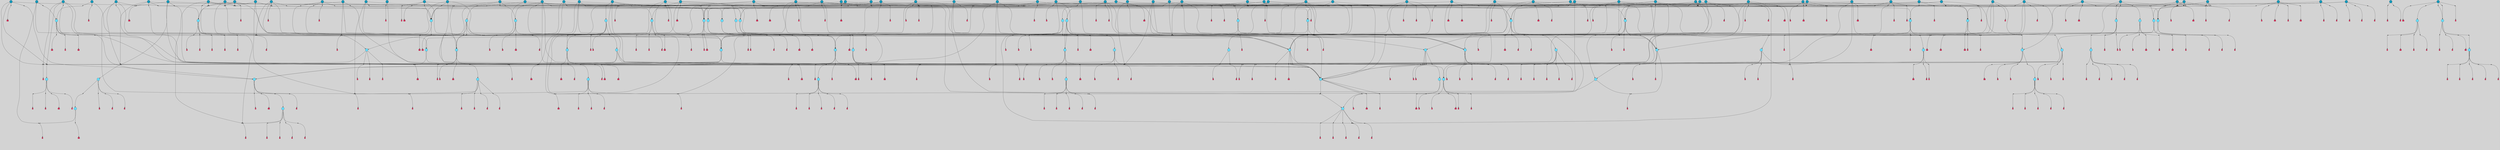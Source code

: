 // File exported with GEGELATI v1.3.1
// On the 2024-04-08 17:44:15
// With the File::TPGGraphDotExporter
digraph{
	graph[pad = "0.212, 0.055" bgcolor = lightgray]
	node[shape=circle style = filled label = ""]
		T4 [fillcolor="#66ddff"]
		T7 [fillcolor="#1199bb"]
		T9 [fillcolor="#66ddff"]
		T27 [fillcolor="#66ddff"]
		T54 [fillcolor="#66ddff"]
		T111 [fillcolor="#66ddff"]
		T129 [fillcolor="#66ddff"]
		T195 [fillcolor="#66ddff"]
		T212 [fillcolor="#66ddff"]
		T242 [fillcolor="#66ddff"]
		T318 [fillcolor="#66ddff"]
		T323 [fillcolor="#66ddff"]
		T324 [fillcolor="#66ddff"]
		T325 [fillcolor="#1199bb"]
		T327 [fillcolor="#66ddff"]
		T328 [fillcolor="#1199bb"]
		T605 [fillcolor="#1199bb"]
		T650 [fillcolor="#1199bb"]
		T651 [fillcolor="#66ddff"]
		T652 [fillcolor="#66ddff"]
		T653 [fillcolor="#66ddff"]
		T713 [fillcolor="#66ddff"]
		T727 [fillcolor="#1199bb"]
		T728 [fillcolor="#1199bb"]
		T729 [fillcolor="#66ddff"]
		T730 [fillcolor="#66ddff"]
		T731 [fillcolor="#66ddff"]
		T766 [fillcolor="#1199bb"]
		T789 [fillcolor="#1199bb"]
		T790 [fillcolor="#66ddff"]
		T791 [fillcolor="#66ddff"]
		T792 [fillcolor="#66ddff"]
		T793 [fillcolor="#1199bb"]
		T794 [fillcolor="#66ddff"]
		T795 [fillcolor="#66ddff"]
		T796 [fillcolor="#66ddff"]
		T804 [fillcolor="#66ddff"]
		T829 [fillcolor="#66ddff"]
		T845 [fillcolor="#66ddff"]
		T846 [fillcolor="#66ddff"]
		T847 [fillcolor="#1199bb"]
		T848 [fillcolor="#66ddff"]
		T849 [fillcolor="#66ddff"]
		T850 [fillcolor="#66ddff"]
		T786 [fillcolor="#66ddff"]
		T851 [fillcolor="#66ddff"]
		T852 [fillcolor="#66ddff"]
		T853 [fillcolor="#66ddff"]
		T854 [fillcolor="#66ddff"]
		T855 [fillcolor="#66ddff"]
		T856 [fillcolor="#66ddff"]
		T862 [fillcolor="#1199bb"]
		T920 [fillcolor="#66ddff"]
		T921 [fillcolor="#66ddff"]
		T923 [fillcolor="#66ddff"]
		T924 [fillcolor="#66ddff"]
		T925 [fillcolor="#66ddff"]
		T926 [fillcolor="#66ddff"]
		T928 [fillcolor="#66ddff"]
		T930 [fillcolor="#66ddff"]
		T932 [fillcolor="#66ddff"]
		T933 [fillcolor="#66ddff"]
		T681 [fillcolor="#1199bb"]
		T977 [fillcolor="#1199bb"]
		T1000 [fillcolor="#66ddff"]
		T1001 [fillcolor="#66ddff"]
		T1002 [fillcolor="#66ddff"]
		T1003 [fillcolor="#66ddff"]
		T1004 [fillcolor="#1199bb"]
		T1005 [fillcolor="#66ddff"]
		T1006 [fillcolor="#66ddff"]
		T1007 [fillcolor="#1199bb"]
		T1009 [fillcolor="#1199bb"]
		T1011 [fillcolor="#1199bb"]
		T1012 [fillcolor="#1199bb"]
		T1017 [fillcolor="#1199bb"]
		T1019 [fillcolor="#1199bb"]
		T1029 [fillcolor="#1199bb"]
		T1033 [fillcolor="#1199bb"]
		T1039 [fillcolor="#1199bb"]
		T1044 [fillcolor="#1199bb"]
		T1048 [fillcolor="#1199bb"]
		T1050 [fillcolor="#1199bb"]
		T1053 [fillcolor="#1199bb"]
		T1054 [fillcolor="#1199bb"]
		T1055 [fillcolor="#1199bb"]
		T1060 [fillcolor="#66ddff"]
		T1062 [fillcolor="#66ddff"]
		T1063 [fillcolor="#66ddff"]
		T1064 [fillcolor="#66ddff"]
		T1066 [fillcolor="#1199bb"]
		T1067 [fillcolor="#66ddff"]
		T1068 [fillcolor="#66ddff"]
		T1069 [fillcolor="#1199bb"]
		T1071 [fillcolor="#1199bb"]
		T1072 [fillcolor="#1199bb"]
		T1073 [fillcolor="#1199bb"]
		T1076 [fillcolor="#1199bb"]
		T1078 [fillcolor="#1199bb"]
		T1079 [fillcolor="#66ddff"]
		T1084 [fillcolor="#1199bb"]
		T1085 [fillcolor="#1199bb"]
		T1088 [fillcolor="#1199bb"]
		T1089 [fillcolor="#1199bb"]
		T1090 [fillcolor="#1199bb"]
		T1091 [fillcolor="#1199bb"]
		T1092 [fillcolor="#1199bb"]
		T1094 [fillcolor="#1199bb"]
		T1095 [fillcolor="#1199bb"]
		T1096 [fillcolor="#1199bb"]
		T1097 [fillcolor="#1199bb"]
		T1098 [fillcolor="#1199bb"]
		T1099 [fillcolor="#1199bb"]
		T1100 [fillcolor="#1199bb"]
		T1101 [fillcolor="#1199bb"]
		T1102 [fillcolor="#1199bb"]
		T1103 [fillcolor="#1199bb"]
		T1104 [fillcolor="#1199bb"]
		T1105 [fillcolor="#1199bb"]
		T1106 [fillcolor="#1199bb"]
		T1108 [fillcolor="#1199bb"]
		T1109 [fillcolor="#1199bb"]
		T1110 [fillcolor="#1199bb"]
		T1111 [fillcolor="#1199bb"]
		T1113 [fillcolor="#1199bb"]
		T1115 [fillcolor="#1199bb"]
		T1117 [fillcolor="#1199bb"]
		T1118 [fillcolor="#1199bb"]
		T1119 [fillcolor="#1199bb"]
		T1120 [fillcolor="#1199bb"]
		T1121 [fillcolor="#1199bb"]
		T1122 [fillcolor="#1199bb"]
		T1123 [fillcolor="#1199bb"]
		T1124 [fillcolor="#1199bb"]
		T1125 [fillcolor="#1199bb"]
		T1126 [fillcolor="#1199bb"]
		T1127 [fillcolor="#1199bb"]
		T1128 [fillcolor="#1199bb"]
		T1129 [fillcolor="#1199bb"]
		T1130 [fillcolor="#1199bb"]
		T1131 [fillcolor="#1199bb"]
		T1132 [fillcolor="#1199bb"]
		T1133 [fillcolor="#1199bb"]
		P19785 [fillcolor="#cccccc" shape=point] //7|
		I19785 [shape=box style=invis label="0|2&2|4#2|6&#92;n5|3&0|6#0|1&#92;n4|7&2|6#0|5&#92;n7|6&0|7#0|5&#92;n10|7&2|2#1|1&#92;n"]
		P19785 -> I19785[style=invis]
		A13922 [fillcolor="#ff3366" shape=box margin=0.03 width=0 height=0 label="4"]
		T4 -> P19785 -> A13922
		P19786 [fillcolor="#cccccc" shape=point] //0|
		I19786 [shape=box style=invis label="2|5&0|1#0|6&#92;n6|1&2|2#2|7&#92;n8|0&0|3#1|4&#92;n4|3&2|5#2|4&#92;n8|1&2|4#0|0&#92;n6|6&0|1#2|6&#92;n11|7&2|4#2|5&#92;n6|2&2|4#0|2&#92;n8|5&2|4#2|4&#92;n2|1&2|1#2|2&#92;n2|7&2|5#2|6&#92;n9|7&0|5#0|4&#92;n1|2&0|5#2|6&#92;n4|2&2|3#2|7&#92;n3|3&2|1#0|2&#92;n"]
		P19786 -> I19786[style=invis]
		A13923 [fillcolor="#ff3366" shape=box margin=0.03 width=0 height=0 label="5"]
		T4 -> P19786 -> A13923
		P19787 [fillcolor="#cccccc" shape=point] //-3|
		I19787 [shape=box style=invis label="1|6&2|7#0|7&#92;n10|2&0|7#1|3&#92;n9|6&2|7#2|2&#92;n5|3&0|7#0|7&#92;n1|6&2|3#0|0&#92;n2|3&2|3#2|2&#92;n5|1&2|6#0|6&#92;n"]
		P19787 -> I19787[style=invis]
		A13924 [fillcolor="#ff3366" shape=box margin=0.03 width=0 height=0 label="7"]
		T7 -> P19787 -> A13924
		P19788 [fillcolor="#cccccc" shape=point] //5|
		I19788 [shape=box style=invis label="0|5&2|3#0|1&#92;n0|6&2|1#2|4&#92;n6|2&2|6#0|7&#92;n7|4&0|3#0|1&#92;n5|4&0|7#1|6&#92;n9|1&0|5#2|2&#92;n6|3&2|3#1|7&#92;n11|7&2|4#1|6&#92;n2|5&0|1#0|0&#92;n4|7&0|0#0|2&#92;n6|2&0|6#0|0&#92;n2|1&2|6#2|4&#92;n10|0&2|0#1|0&#92;n6|6&2|4#0|6&#92;n"]
		P19788 -> I19788[style=invis]
		A13925 [fillcolor="#ff3366" shape=box margin=0.03 width=0 height=0 label="8"]
		T7 -> P19788 -> A13925
		P19789 [fillcolor="#cccccc" shape=point] //-6|
		I19789 [shape=box style=invis label="11|1&0|7#2|0&#92;n10|4&0|1#1|0&#92;n4|3&2|4#2|1&#92;n0|5&2|0#0|0&#92;n6|1&0|0#0|3&#92;n8|2&2|0#0|4&#92;n11|4&2|0#1|6&#92;n7|0&2|6#2|3&#92;n5|3&2|6#2|0&#92;n2|0&2|0#0|4&#92;n"]
		P19789 -> I19789[style=invis]
		A13926 [fillcolor="#ff3366" shape=box margin=0.03 width=0 height=0 label="9"]
		T9 -> P19789 -> A13926
		P19790 [fillcolor="#cccccc" shape=point] //2|
		I19790 [shape=box style=invis label="6|3&2|7#1|4&#92;n8|6&0|0#2|5&#92;n2|1&0|2#0|3&#92;n8|7&0|6#0|4&#92;n2|1&2|0#0|1&#92;n0|0&2|2#2|3&#92;n6|6&0|7#2|1&#92;n6|1&0|7#2|6&#92;n5|4&2|7#0|4&#92;n0|3&0|4#2|0&#92;n11|0&2|0#2|5&#92;n4|5&2|5#2|4&#92;n5|7&0|6#0|4&#92;n9|7&2|5#0|3&#92;n5|4&2|1#0|3&#92;n5|3&0|1#1|7&#92;n0|4&0|3#2|5&#92;n"]
		P19790 -> I19790[style=invis]
		A13927 [fillcolor="#ff3366" shape=box margin=0.03 width=0 height=0 label="10"]
		T9 -> P19790 -> A13927
		P19791 [fillcolor="#cccccc" shape=point] //-3|
		I19791 [shape=box style=invis label="8|1&2|3#0|5&#92;n0|6&0|5#0|5&#92;n3|7&2|1#0|6&#92;n3|5&0|1#0|0&#92;n9|5&2|0#0|4&#92;n3|5&0|2#0|3&#92;n10|6&2|4#1|0&#92;n9|4&2|7#2|6&#92;n1|7&2|5#2|2&#92;n"]
		P19791 -> I19791[style=invis]
		A13928 [fillcolor="#ff3366" shape=box margin=0.03 width=0 height=0 label="5"]
		T4 -> P19791 -> A13928
		P19792 [fillcolor="#cccccc" shape=point] //2|
		I19792 [shape=box style=invis label="9|1&2|3#0|1&#92;n5|2&2|0#2|4&#92;n3|6&2|5#2|7&#92;n7|0&2|5#0|4&#92;n1|2&0|3#0|5&#92;n7|3&2|7#0|0&#92;n"]
		P19792 -> I19792[style=invis]
		A13929 [fillcolor="#ff3366" shape=box margin=0.03 width=0 height=0 label="2"]
		T27 -> P19792 -> A13929
		P19793 [fillcolor="#cccccc" shape=point] //-6|
		I19793 [shape=box style=invis label="7|5&0|4#0|4&#92;n11|0&2|5#2|1&#92;n"]
		P19793 -> I19793[style=invis]
		A13930 [fillcolor="#ff3366" shape=box margin=0.03 width=0 height=0 label="3"]
		T27 -> P19793 -> A13930
		P19794 [fillcolor="#cccccc" shape=point] //3|
		I19794 [shape=box style=invis label="7|6&2|4#0|2&#92;n10|3&2|7#1|4&#92;n11|6&0|4#0|1&#92;n7|1&0|0#2|6&#92;n7|6&0|3#2|6&#92;n4|0&2|6#0|1&#92;n4|4&2|5#0|2&#92;n4|6&0|4#2|7&#92;n10|0&2|3#1|5&#92;n2|6&0|5#0|2&#92;n1|0&2|3#0|7&#92;n1|6&2|0#0|5&#92;n6|2&0|1#0|7&#92;n9|2&0|3#2|7&#92;n5|3&0|6#0|6&#92;n1|7&2|5#2|3&#92;n8|1&2|7#0|6&#92;n1|0&2|5#2|1&#92;n7|1&2|2#2|5&#92;n7|4&2|6#0|3&#92;n"]
		P19794 -> I19794[style=invis]
		A13931 [fillcolor="#ff3366" shape=box margin=0.03 width=0 height=0 label="4"]
		T27 -> P19794 -> A13931
		T27 -> P19786
		P19795 [fillcolor="#cccccc" shape=point] //0|
		I19795 [shape=box style=invis label="4|0&0|3#2|7&#92;n10|2&0|3#1|7&#92;n3|5&0|2#0|3&#92;n4|5&0|0#2|1&#92;n10|7&2|0#1|2&#92;n5|3&2|3#1|6&#92;n9|5&2|0#0|4&#92;n5|4&2|7#0|2&#92;n10|3&2|7#1|4&#92;n7|2&0|1#2|6&#92;n8|6&0|5#0|5&#92;n8|7&2|3#0|5&#92;n2|6&2|4#0|0&#92;n"]
		P19795 -> I19795[style=invis]
		A13932 [fillcolor="#ff3366" shape=box margin=0.03 width=0 height=0 label="5"]
		T27 -> P19795 -> A13932
		P19796 [fillcolor="#cccccc" shape=point] //8|
		I19796 [shape=box style=invis label="9|0&0|1#2|0&#92;n10|1&2|5#1|4&#92;n8|2&2|6#0|4&#92;n2|4&2|5#2|3&#92;n4|2&2|2#0|2&#92;n7|5&0|2#0|0&#92;n8|2&2|1#1|3&#92;n8|7&0|7#2|1&#92;n1|1&0|0#0|7&#92;n5|6&2|5#1|0&#92;n6|6&2|5#0|0&#92;n11|4&0|3#2|6&#92;n4|2&2|4#0|7&#92;n5|6&0|1#2|0&#92;n11|3&0|2#0|7&#92;n"]
		P19796 -> I19796[style=invis]
		A13933 [fillcolor="#ff3366" shape=box margin=0.03 width=0 height=0 label="6"]
		T54 -> P19796 -> A13933
		P19797 [fillcolor="#cccccc" shape=point] //5|
		I19797 [shape=box style=invis label="3|0&2|0#0|1&#92;n3|0&0|7#0|1&#92;n5|3&0|2#2|6&#92;n4|4&2|4#2|6&#92;n11|2&0|7#1|6&#92;n2|7&2|2#2|5&#92;n9|3&2|6#2|7&#92;n7|7&0|0#0|4&#92;n6|1&2|4#2|3&#92;n5|4&2|0#1|6&#92;n1|3&0|7#0|4&#92;n"]
		P19797 -> I19797[style=invis]
		A13934 [fillcolor="#ff3366" shape=box margin=0.03 width=0 height=0 label="7"]
		T54 -> P19797 -> A13934
		P19798 [fillcolor="#cccccc" shape=point] //-10|
		I19798 [shape=box style=invis label="3|6&0|0#0|4&#92;n4|1&2|4#0|1&#92;n5|1&0|1#0|4&#92;n5|5&2|6#0|5&#92;n6|5&0|6#0|3&#92;n11|1&2|0#0|1&#92;n0|7&2|0#0|3&#92;n1|2&0|6#0|1&#92;n8|0&0|4#2|0&#92;n0|4&0|7#2|7&#92;n7|0&2|7#1|3&#92;n3|1&0|5#2|5&#92;n5|1&0|4#0|3&#92;n2|2&0|2#0|0&#92;n8|3&0|1#0|7&#92;n3|0&0|3#0|5&#92;n7|2&0|5#2|0&#92;n6|3&2|7#1|5&#92;n4|7&2|7#2|1&#92;n"]
		P19798 -> I19798[style=invis]
		A13935 [fillcolor="#ff3366" shape=box margin=0.03 width=0 height=0 label="14"]
		T54 -> P19798 -> A13935
		T54 -> P19788
		P19799 [fillcolor="#cccccc" shape=point] //-5|
		I19799 [shape=box style=invis label="0|0&2|3#0|2&#92;n10|5&0|6#1|3&#92;n7|3&0|6#2|3&#92;n3|4&0|6#0|6&#92;n10|5&0|2#1|1&#92;n5|0&0|1#0|3&#92;n6|6&2|5#1|5&#92;n7|4&0|2#1|7&#92;n5|7&0|1#2|5&#92;n1|5&0|0#0|3&#92;n7|5&2|1#2|6&#92;n9|0&0|2#0|0&#92;n4|0&2|4#0|0&#92;n4|6&0|0#2|3&#92;n3|1&0|6#2|5&#92;n7|7&2|1#2|3&#92;n9|4&2|2#0|6&#92;n"]
		P19799 -> I19799[style=invis]
		T111 -> P19799 -> T9
		P19800 [fillcolor="#cccccc" shape=point] //7|
		I19800 [shape=box style=invis label="7|4&2|1#2|0&#92;n4|1&2|4#2|3&#92;n5|0&2|0#2|2&#92;n6|1&2|4#2|6&#92;n"]
		P19800 -> I19800[style=invis]
		A13936 [fillcolor="#ff3366" shape=box margin=0.03 width=0 height=0 label="9"]
		T111 -> P19800 -> A13936
		P19801 [fillcolor="#cccccc" shape=point] //2|
		I19801 [shape=box style=invis label="3|0&2|0#0|1&#92;n11|2&0|7#1|6&#92;n8|7&2|4#0|5&#92;n5|3&0|2#2|6&#92;n4|4&2|4#2|6&#92;n3|0&0|7#0|1&#92;n2|7&2|2#2|5&#92;n9|3&2|6#2|7&#92;n7|7&0|0#0|4&#92;n6|1&2|4#1|3&#92;n5|4&2|0#1|6&#92;n1|3&0|7#0|4&#92;n"]
		P19801 -> I19801[style=invis]
		A13937 [fillcolor="#ff3366" shape=box margin=0.03 width=0 height=0 label="7"]
		T111 -> P19801 -> A13937
		T111 -> P19789
		T129 -> P19796
		T129 -> P19797
		P19802 [fillcolor="#cccccc" shape=point] //10|
		I19802 [shape=box style=invis label="4|5&2|7#2|1&#92;n1|7&2|3#0|6&#92;n3|5&2|2#0|3&#92;n10|3&0|7#1|4&#92;n7|1&0|4#2|6&#92;n10|2&0|3#1|7&#92;n9|5&2|0#0|4&#92;n4|0&0|3#2|7&#92;n11|4&2|6#1|2&#92;n5|4&2|7#0|2&#92;n2|6&2|4#0|0&#92;n6|5&0|7#2|1&#92;n5|3&2|3#1|6&#92;n10|7&2|0#1|2&#92;n"]
		P19802 -> I19802[style=invis]
		A13938 [fillcolor="#ff3366" shape=box margin=0.03 width=0 height=0 label="5"]
		T129 -> P19802 -> A13938
		P19803 [fillcolor="#cccccc" shape=point] //5|
		I19803 [shape=box style=invis label="9|4&2|3#1|3&#92;n0|4&2|4#0|5&#92;n6|1&2|6#2|5&#92;n4|0&0|5#2|0&#92;n"]
		P19803 -> I19803[style=invis]
		A13939 [fillcolor="#ff3366" shape=box margin=0.03 width=0 height=0 label="7"]
		T129 -> P19803 -> A13939
		P19804 [fillcolor="#cccccc" shape=point] //6|
		I19804 [shape=box style=invis label="9|4&2|7#0|6&#92;n8|4&0|1#1|0&#92;n1|3&0|0#2|1&#92;n2|4&0|6#2|2&#92;n5|1&2|5#0|7&#92;n3|0&0|3#2|6&#92;n2|2&2|6#0|2&#92;n8|4&0|4#2|2&#92;n5|1&2|4#0|3&#92;n9|4&0|6#0|6&#92;n5|0&2|2#1|5&#92;n11|7&0|0#1|1&#92;n0|4&0|3#0|3&#92;n7|7&2|4#2|5&#92;n1|5&0|1#2|1&#92;n"]
		P19804 -> I19804[style=invis]
		A13940 [fillcolor="#ff3366" shape=box margin=0.03 width=0 height=0 label="1"]
		T129 -> P19804 -> A13940
		P19805 [fillcolor="#cccccc" shape=point] //5|
		I19805 [shape=box style=invis label="3|0&2|0#2|1&#92;n3|0&0|7#0|1&#92;n5|3&0|2#2|6&#92;n4|4&2|4#2|6&#92;n5|4&2|0#1|6&#92;n2|7&2|2#2|5&#92;n1|3&0|7#0|4&#92;n11|6&2|2#0|7&#92;n7|7&0|0#0|4&#92;n6|1&2|4#2|3&#92;n11|0&0|7#1|6&#92;n9|3&2|6#2|7&#92;n"]
		P19805 -> I19805[style=invis]
		A13941 [fillcolor="#ff3366" shape=box margin=0.03 width=0 height=0 label="7"]
		T195 -> P19805 -> A13941
		P19806 [fillcolor="#cccccc" shape=point] //4|
		I19806 [shape=box style=invis label="7|1&0|6#0|1&#92;n6|7&2|7#1|7&#92;n10|1&2|1#1|1&#92;n9|6&2|2#1|4&#92;n4|7&0|4#2|2&#92;n9|6&0|5#1|1&#92;n10|0&2|6#1|6&#92;n5|1&0|1#2|3&#92;n10|1&0|5#1|0&#92;n3|4&2|3#0|0&#92;n8|2&0|5#2|4&#92;n1|6&2|0#0|0&#92;n2|3&0|1#2|6&#92;n5|2&2|2#1|6&#92;n2|2&0|1#2|1&#92;n3|1&2|7#0|3&#92;n6|7&2|3#0|4&#92;n"]
		P19806 -> I19806[style=invis]
		A13942 [fillcolor="#ff3366" shape=box margin=0.03 width=0 height=0 label="10"]
		T195 -> P19806 -> A13942
		P19807 [fillcolor="#cccccc" shape=point] //-4|
		I19807 [shape=box style=invis label="0|4&0|0#2|7&#92;n8|5&2|4#2|4&#92;n4|3&2|5#2|4&#92;n11|7&2|2#2|5&#92;n6|5&2|2#2|7&#92;n3|2&0|7#0|7&#92;n3|3&2|1#0|3&#92;n2|6&0|3#2|5&#92;n0|1&2|6#2|2&#92;n8|2&0|0#1|6&#92;n0|7&0|5#0|4&#92;n9|5&0|3#2|7&#92;n2|7&2|5#2|6&#92;n9|0&2|0#0|1&#92;n1|2&2|4#0|2&#92;n"]
		P19807 -> I19807[style=invis]
		T195 -> P19807 -> T27
		P19808 [fillcolor="#cccccc" shape=point] //7|
		I19808 [shape=box style=invis label="7|4&2|7#0|4&#92;n4|6&0|1#2|5&#92;n2|1&2|3#0|0&#92;n4|3&2|0#0|1&#92;n0|0&2|7#2|7&#92;n7|7&0|5#2|3&#92;n5|0&2|1#2|2&#92;n10|0&0|4#1|2&#92;n4|4&0|7#0|0&#92;n6|7&0|2#0|1&#92;n1|4&2|5#0|4&#92;n"]
		P19808 -> I19808[style=invis]
		A13943 [fillcolor="#ff3366" shape=box margin=0.03 width=0 height=0 label="0"]
		T195 -> P19808 -> A13943
		P19809 [fillcolor="#cccccc" shape=point] //6|
		I19809 [shape=box style=invis label="9|4&2|7#0|6&#92;n8|4&0|1#1|0&#92;n1|3&0|0#2|1&#92;n2|4&0|6#2|2&#92;n5|1&2|5#0|7&#92;n3|0&0|3#2|6&#92;n2|2&2|6#0|2&#92;n8|4&0|4#2|2&#92;n5|1&2|4#0|3&#92;n9|4&0|6#0|6&#92;n5|0&2|2#1|5&#92;n11|7&0|0#1|1&#92;n0|4&0|3#0|3&#92;n7|7&2|4#2|5&#92;n1|5&0|1#2|1&#92;n"]
		P19809 -> I19809[style=invis]
		A13944 [fillcolor="#ff3366" shape=box margin=0.03 width=0 height=0 label="1"]
		T212 -> P19809 -> A13944
		P19810 [fillcolor="#cccccc" shape=point] //5|
		I19810 [shape=box style=invis label="9|4&2|3#1|3&#92;n0|4&2|4#0|5&#92;n6|1&2|6#2|5&#92;n4|0&0|5#2|0&#92;n"]
		P19810 -> I19810[style=invis]
		A13945 [fillcolor="#ff3366" shape=box margin=0.03 width=0 height=0 label="7"]
		T212 -> P19810 -> A13945
		P19811 [fillcolor="#cccccc" shape=point] //5|
		I19811 [shape=box style=invis label="3|0&2|0#0|1&#92;n3|0&0|7#0|1&#92;n5|3&0|2#2|6&#92;n4|4&2|4#2|6&#92;n11|2&0|7#1|6&#92;n2|7&2|2#2|5&#92;n9|3&2|6#2|7&#92;n7|7&0|0#0|4&#92;n6|1&2|4#2|3&#92;n5|4&2|0#1|6&#92;n1|3&0|7#0|4&#92;n"]
		P19811 -> I19811[style=invis]
		A13946 [fillcolor="#ff3366" shape=box margin=0.03 width=0 height=0 label="7"]
		T212 -> P19811 -> A13946
		P19812 [fillcolor="#cccccc" shape=point] //8|
		I19812 [shape=box style=invis label="9|0&0|1#2|0&#92;n10|1&2|5#1|4&#92;n8|2&2|6#0|4&#92;n2|4&2|5#2|3&#92;n4|2&2|2#0|2&#92;n7|5&0|2#0|0&#92;n8|2&2|1#1|3&#92;n8|7&0|7#2|1&#92;n1|1&0|0#0|7&#92;n5|6&2|5#1|0&#92;n6|6&2|5#0|0&#92;n11|4&0|3#2|6&#92;n4|2&2|4#0|7&#92;n5|6&0|1#2|0&#92;n11|3&0|2#0|7&#92;n"]
		P19812 -> I19812[style=invis]
		A13947 [fillcolor="#ff3366" shape=box margin=0.03 width=0 height=0 label="6"]
		T212 -> P19812 -> A13947
		P19813 [fillcolor="#cccccc" shape=point] //10|
		I19813 [shape=box style=invis label="4|5&2|7#2|1&#92;n1|7&2|3#0|6&#92;n3|5&2|2#0|3&#92;n10|3&0|7#1|4&#92;n7|1&0|4#2|6&#92;n10|2&0|3#1|7&#92;n9|5&2|0#0|4&#92;n4|0&0|3#2|7&#92;n11|4&2|6#1|2&#92;n5|4&2|7#0|2&#92;n2|6&2|4#0|0&#92;n6|5&0|7#2|1&#92;n5|3&2|3#1|6&#92;n10|7&2|0#1|2&#92;n"]
		P19813 -> I19813[style=invis]
		A13948 [fillcolor="#ff3366" shape=box margin=0.03 width=0 height=0 label="5"]
		T212 -> P19813 -> A13948
		P19814 [fillcolor="#cccccc" shape=point] //5|
		I19814 [shape=box style=invis label="1|6&2|7#0|7&#92;n9|2&2|7#2|2&#92;n10|2&0|7#1|3&#92;n5|3&0|7#0|7&#92;n7|0&2|7#2|2&#92;n1|6&2|3#0|0&#92;n2|3&2|3#2|2&#92;n"]
		P19814 -> I19814[style=invis]
		A13949 [fillcolor="#ff3366" shape=box margin=0.03 width=0 height=0 label="7"]
		T242 -> P19814 -> A13949
		P19815 [fillcolor="#cccccc" shape=point] //-8|
		I19815 [shape=box style=invis label="7|5&0|2#2|1&#92;n1|0&2|6#0|0&#92;n7|1&2|6#1|1&#92;n8|7&0|3#1|6&#92;n3|7&2|3#2|4&#92;n"]
		P19815 -> I19815[style=invis]
		A13950 [fillcolor="#ff3366" shape=box margin=0.03 width=0 height=0 label="2"]
		T242 -> P19815 -> A13950
		P19816 [fillcolor="#cccccc" shape=point] //-3|
		I19816 [shape=box style=invis label="1|1&2|1#0|1&#92;n1|4&0|0#2|4&#92;n11|0&2|3#0|2&#92;n11|6&0|4#0|1&#92;n5|2&0|6#1|5&#92;n3|7&2|6#2|7&#92;n7|7&0|1#2|1&#92;n9|5&2|2#2|0&#92;n6|5&2|6#1|4&#92;n0|7&0|5#2|4&#92;n8|1&0|0#2|3&#92;n0|5&0|3#0|5&#92;n2|0&2|4#0|5&#92;n7|5&2|7#1|3&#92;n8|3&0|0#1|2&#92;n"]
		P19816 -> I19816[style=invis]
		A13951 [fillcolor="#ff3366" shape=box margin=0.03 width=0 height=0 label="1"]
		T242 -> P19816 -> A13951
		P19817 [fillcolor="#cccccc" shape=point] //5|
		I19817 [shape=box style=invis label="11|7&2|0#1|7&#92;n1|5&2|4#2|4&#92;n4|3&0|1#0|5&#92;n1|6&0|0#0|4&#92;n8|6&2|4#0|0&#92;n4|0&2|0#0|5&#92;n10|4&2|0#1|0&#92;n4|4&0|5#0|1&#92;n0|7&2|1#0|5&#92;n0|6&2|3#2|0&#92;n9|6&2|5#1|3&#92;n"]
		P19817 -> I19817[style=invis]
		T318 -> P19817 -> T195
		P19818 [fillcolor="#cccccc" shape=point] //-9|
		I19818 [shape=box style=invis label="4|7&2|6#0|5&#92;n11|3&0|2#2|6&#92;n10|2&2|4#1|6&#92;n3|0&2|6#2|7&#92;n4|3&0|5#0|7&#92;n2|3&0|7#0|7&#92;n10|6&0|7#1|5&#92;n10|1&2|2#1|1&#92;n1|7&0|3#2|6&#92;n"]
		P19818 -> I19818[style=invis]
		A13952 [fillcolor="#ff3366" shape=box margin=0.03 width=0 height=0 label="4"]
		T318 -> P19818 -> A13952
		P19819 [fillcolor="#cccccc" shape=point] //7|
		I19819 [shape=box style=invis label="7|2&0|4#1|3&#92;n7|7&0|0#0|4&#92;n4|4&2|4#2|6&#92;n2|3&2|2#2|5&#92;n8|0&0|2#2|1&#92;n9|3&2|6#2|7&#92;n6|4&2|4#2|3&#92;n3|3&2|0#0|1&#92;n6|4&2|0#1|6&#92;n5|3&0|7#0|4&#92;n"]
		P19819 -> I19819[style=invis]
		A13953 [fillcolor="#ff3366" shape=box margin=0.03 width=0 height=0 label="7"]
		T318 -> P19819 -> A13953
		P19820 [fillcolor="#cccccc" shape=point] //-6|
		I19820 [shape=box style=invis label="9|0&2|0#0|1&#92;n3|2&0|2#0|3&#92;n5|4&0|5#1|7&#92;n2|1&0|4#0|3&#92;n9|2&2|0#2|4&#92;n7|6&0|4#0|2&#92;n2|3&0|6#2|6&#92;n1|2&0|3#2|0&#92;n"]
		P19820 -> I19820[style=invis]
		T318 -> P19820 -> T54
		P19821 [fillcolor="#cccccc" shape=point] //-2|
		I19821 [shape=box style=invis label="1|3&0|2#0|7&#92;n6|1&0|7#0|0&#92;n6|1&2|4#1|7&#92;n3|0&2|3#0|3&#92;n0|2&0|7#2|6&#92;n"]
		P19821 -> I19821[style=invis]
		T318 -> P19821 -> T195
		P19822 [fillcolor="#cccccc" shape=point] //-9|
		I19822 [shape=box style=invis label="2|0&2|0#2|1&#92;n4|4&2|4#2|6&#92;n9|1&0|3#1|7&#92;n5|3&0|2#2|6&#92;n2|7&2|2#2|5&#92;n5|4&2|0#1|6&#92;n3|0&0|7#0|1&#92;n1|3&0|7#0|4&#92;n11|6&2|2#0|7&#92;n7|7&0|0#0|4&#92;n11|0&0|7#1|6&#92;n9|3&2|6#2|7&#92;n"]
		P19822 -> I19822[style=invis]
		A13954 [fillcolor="#ff3366" shape=box margin=0.03 width=0 height=0 label="7"]
		T323 -> P19822 -> A13954
		P19823 [fillcolor="#cccccc" shape=point] //-4|
		I19823 [shape=box style=invis label="4|1&0|4#2|6&#92;n1|2&2|2#2|0&#92;n1|2&2|0#0|6&#92;n8|4&2|3#2|5&#92;n5|5&2|1#1|0&#92;n"]
		P19823 -> I19823[style=invis]
		A13955 [fillcolor="#ff3366" shape=box margin=0.03 width=0 height=0 label="12"]
		T324 -> P19823 -> A13955
		P19824 [fillcolor="#cccccc" shape=point] //8|
		I19824 [shape=box style=invis label="9|7&0|5#2|5&#92;n3|3&2|3#0|2&#92;n9|5&2|2#1|0&#92;n2|3&0|6#0|3&#92;n4|4&2|5#2|7&#92;n11|3&2|0#1|5&#92;n6|6&2|1#2|2&#92;n4|6&0|1#2|2&#92;n2|5&2|7#2|2&#92;n7|7&2|2#2|3&#92;n6|5&0|3#2|6&#92;n6|7&0|6#0|2&#92;n"]
		P19824 -> I19824[style=invis]
		A13956 [fillcolor="#ff3366" shape=box margin=0.03 width=0 height=0 label="14"]
		T323 -> P19824 -> A13956
		P19825 [fillcolor="#cccccc" shape=point] //-8|
		I19825 [shape=box style=invis label="7|5&0|4#2|4&#92;n"]
		P19825 -> I19825[style=invis]
		A13957 [fillcolor="#ff3366" shape=box margin=0.03 width=0 height=0 label="3"]
		T323 -> P19825 -> A13957
		P19826 [fillcolor="#cccccc" shape=point] //4|
		I19826 [shape=box style=invis label="4|3&0|6#0|3&#92;n5|7&2|3#2|2&#92;n5|6&0|7#1|2&#92;n1|4&2|6#0|3&#92;n8|4&2|1#2|5&#92;n9|5&2|4#1|4&#92;n2|4&0|5#0|7&#92;n10|0&0|6#1|3&#92;n3|0&0|6#0|2&#92;n2|7&2|7#2|6&#92;n5|2&0|5#1|5&#92;n10|4&2|5#1|7&#92;n4|0&0|4#2|4&#92;n11|1&0|4#2|6&#92;n10|6&2|0#1|4&#92;n9|7&0|3#1|4&#92;n4|5&2|7#0|6&#92;n11|5&2|6#2|3&#92;n0|3&0|5#0|1&#92;n"]
		P19826 -> I19826[style=invis]
		A13958 [fillcolor="#ff3366" shape=box margin=0.03 width=0 height=0 label="13"]
		T323 -> P19826 -> A13958
		P19827 [fillcolor="#cccccc" shape=point] //2|
		I19827 [shape=box style=invis label="4|1&0|4#2|6&#92;n5|5&2|1#1|0&#92;n1|0&2|0#0|6&#92;n8|4&2|3#2|5&#92;n"]
		P19827 -> I19827[style=invis]
		T323 -> P19827 -> T324
		P19828 [fillcolor="#cccccc" shape=point] //5|
		I19828 [shape=box style=invis label="0|5&2|3#0|1&#92;n0|6&2|1#2|4&#92;n6|2&2|6#0|7&#92;n7|4&0|3#0|1&#92;n5|4&0|7#1|6&#92;n9|1&0|5#2|2&#92;n6|3&2|3#1|7&#92;n11|7&2|4#1|6&#92;n2|5&0|1#0|0&#92;n4|7&0|0#0|2&#92;n6|2&0|6#0|0&#92;n2|1&2|6#2|4&#92;n10|0&2|0#1|0&#92;n6|6&2|4#0|6&#92;n"]
		P19828 -> I19828[style=invis]
		A13959 [fillcolor="#ff3366" shape=box margin=0.03 width=0 height=0 label="8"]
		T325 -> P19828 -> A13959
		P19829 [fillcolor="#cccccc" shape=point] //-3|
		I19829 [shape=box style=invis label="1|6&2|7#0|7&#92;n10|2&0|7#1|3&#92;n9|6&2|7#2|2&#92;n5|3&0|7#0|7&#92;n1|6&2|3#0|0&#92;n2|3&2|3#2|2&#92;n5|1&2|6#0|6&#92;n"]
		P19829 -> I19829[style=invis]
		A13960 [fillcolor="#ff3366" shape=box margin=0.03 width=0 height=0 label="7"]
		T325 -> P19829 -> A13960
		P19830 [fillcolor="#cccccc" shape=point] //6|
		I19830 [shape=box style=invis label="3|0&2|7#2|2&#92;n3|2&0|4#2|5&#92;n5|1&0|2#1|0&#92;n8|7&0|1#2|0&#92;n8|5&0|3#0|6&#92;n0|2&0|2#2|3&#92;n1|5&2|5#0|5&#92;n5|6&0|6#0|7&#92;n6|7&0|0#2|6&#92;n1|2&2|3#0|0&#92;n7|7&2|3#0|4&#92;n0|7&2|7#0|6&#92;n1|0&2|2#2|7&#92;n4|4&0|1#0|0&#92;n"]
		P19830 -> I19830[style=invis]
		A13961 [fillcolor="#ff3366" shape=box margin=0.03 width=0 height=0 label="11"]
		T324 -> P19830 -> A13961
		P19831 [fillcolor="#cccccc" shape=point] //-4|
		I19831 [shape=box style=invis label="4|1&0|4#2|6&#92;n1|2&2|2#2|0&#92;n1|2&2|0#0|6&#92;n8|4&2|3#2|5&#92;n5|5&2|1#1|0&#92;n"]
		P19831 -> I19831[style=invis]
		A13962 [fillcolor="#ff3366" shape=box margin=0.03 width=0 height=0 label="12"]
		T327 -> P19831 -> A13962
		P19832 [fillcolor="#cccccc" shape=point] //-9|
		I19832 [shape=box style=invis label="2|0&2|0#2|1&#92;n4|4&2|4#2|6&#92;n9|1&0|3#1|7&#92;n5|3&0|2#2|6&#92;n2|7&2|2#2|5&#92;n5|4&2|0#1|6&#92;n3|0&0|7#0|1&#92;n1|3&0|7#0|4&#92;n11|6&2|2#0|7&#92;n7|7&0|0#0|4&#92;n11|0&0|7#1|6&#92;n9|3&2|6#2|7&#92;n"]
		P19832 -> I19832[style=invis]
		A13963 [fillcolor="#ff3366" shape=box margin=0.03 width=0 height=0 label="7"]
		T328 -> P19832 -> A13963
		P19833 [fillcolor="#cccccc" shape=point] //6|
		I19833 [shape=box style=invis label="3|0&2|7#2|2&#92;n3|2&0|4#2|5&#92;n5|1&0|2#1|0&#92;n8|7&0|1#2|0&#92;n8|5&0|3#0|6&#92;n0|2&0|2#2|3&#92;n1|5&2|5#0|5&#92;n5|6&0|6#0|7&#92;n6|7&0|0#2|6&#92;n1|2&2|3#0|0&#92;n7|7&2|3#0|4&#92;n0|7&2|7#0|6&#92;n1|0&2|2#2|7&#92;n4|4&0|1#0|0&#92;n"]
		P19833 -> I19833[style=invis]
		A13964 [fillcolor="#ff3366" shape=box margin=0.03 width=0 height=0 label="11"]
		T327 -> P19833 -> A13964
		P19834 [fillcolor="#cccccc" shape=point] //2|
		I19834 [shape=box style=invis label="4|1&0|4#2|6&#92;n5|5&2|1#1|0&#92;n1|0&2|0#0|6&#92;n8|4&2|3#2|5&#92;n"]
		P19834 -> I19834[style=invis]
		T328 -> P19834 -> T327
		P19835 [fillcolor="#cccccc" shape=point] //8|
		I19835 [shape=box style=invis label="9|7&0|5#2|5&#92;n3|3&2|3#0|2&#92;n9|5&2|2#1|0&#92;n2|3&0|6#0|3&#92;n4|4&2|5#2|7&#92;n11|3&2|0#1|5&#92;n6|6&2|1#2|2&#92;n4|6&0|1#2|2&#92;n2|5&2|7#2|2&#92;n7|7&2|2#2|3&#92;n6|5&0|3#2|6&#92;n6|7&0|6#0|2&#92;n"]
		P19835 -> I19835[style=invis]
		A13965 [fillcolor="#ff3366" shape=box margin=0.03 width=0 height=0 label="14"]
		T328 -> P19835 -> A13965
		P19836 [fillcolor="#cccccc" shape=point] //-8|
		I19836 [shape=box style=invis label="7|5&0|4#2|4&#92;n"]
		P19836 -> I19836[style=invis]
		A13966 [fillcolor="#ff3366" shape=box margin=0.03 width=0 height=0 label="3"]
		T328 -> P19836 -> A13966
		P19837 [fillcolor="#cccccc" shape=point] //4|
		I19837 [shape=box style=invis label="4|3&0|6#0|3&#92;n5|7&2|3#2|2&#92;n5|6&0|7#1|2&#92;n1|4&2|6#0|3&#92;n8|4&2|1#2|5&#92;n9|5&2|4#1|4&#92;n2|4&0|5#0|7&#92;n10|0&0|6#1|3&#92;n3|0&0|6#0|2&#92;n2|7&2|7#2|6&#92;n5|2&0|5#1|5&#92;n10|4&2|5#1|7&#92;n4|0&0|4#2|4&#92;n11|1&0|4#2|6&#92;n10|6&2|0#1|4&#92;n9|7&0|3#1|4&#92;n4|5&2|7#0|6&#92;n11|5&2|6#2|3&#92;n0|3&0|5#0|1&#92;n"]
		P19837 -> I19837[style=invis]
		A13967 [fillcolor="#ff3366" shape=box margin=0.03 width=0 height=0 label="13"]
		T328 -> P19837 -> A13967
		P19838 [fillcolor="#cccccc" shape=point] //-5|
		I19838 [shape=box style=invis label="3|0&2|3#0|2&#92;n11|1&0|2#0|6&#92;n"]
		P19838 -> I19838[style=invis]
		T605 -> P19838 -> T111
		P19839 [fillcolor="#cccccc" shape=point] //7|
		I19839 [shape=box style=invis label="10|0&0|4#1|2&#92;n2|1&2|3#0|0&#92;n1|6&2|5#0|4&#92;n2|0&2|1#2|2&#92;n6|7&0|2#0|1&#92;n5|0&2|0#1|6&#92;n4|4&0|7#0|0&#92;n4|6&0|1#2|5&#92;n4|3&2|0#2|1&#92;n"]
		P19839 -> I19839[style=invis]
		T605 -> P19839 -> T242
		P19840 [fillcolor="#cccccc" shape=point] //-9|
		I19840 [shape=box style=invis label="0|0&2|0#2|1&#92;n1|4&0|0#2|4&#92;n6|5&2|1#1|7&#92;n1|2&2|2#2|0&#92;n7|5&2|2#1|3&#92;n1|2&0|6#0|5&#92;n9|3&2|2#2|0&#92;n2|4&2|2#0|0&#92;n9|5&0|6#0|3&#92;n10|5&0|4#1|7&#92;n2|2&2|7#0|5&#92;n6|6&0|6#1|2&#92;n9|7&0|1#0|3&#92;n1|1&2|0#0|1&#92;n10|7&2|5#1|7&#92;n3|3&2|1#2|6&#92;n11|5&2|7#2|4&#92;n"]
		P19840 -> I19840[style=invis]
		A13968 [fillcolor="#ff3366" shape=box margin=0.03 width=0 height=0 label="1"]
		T605 -> P19840 -> A13968
		P19841 [fillcolor="#cccccc" shape=point] //-5|
		I19841 [shape=box style=invis label="11|4&2|0#1|6&#92;n10|6&0|3#1|1&#92;n7|0&2|6#2|3&#92;n3|4&0|1#0|3&#92;n0|5&2|0#0|0&#92;n6|1&0|0#0|3&#92;n8|2&2|0#0|4&#92;n11|1&0|7#2|0&#92;n10|4&0|1#1|0&#92;n5|3&2|6#2|0&#92;n10|0&2|0#1|6&#92;n"]
		P19841 -> I19841[style=invis]
		A13969 [fillcolor="#ff3366" shape=box margin=0.03 width=0 height=0 label="9"]
		T605 -> P19841 -> A13969
		P19842 [fillcolor="#cccccc" shape=point] //-4|
		I19842 [shape=box style=invis label="4|1&0|4#2|6&#92;n1|2&2|2#2|0&#92;n1|2&2|0#0|6&#92;n8|4&2|3#2|5&#92;n5|5&2|1#1|0&#92;n"]
		P19842 -> I19842[style=invis]
		A13970 [fillcolor="#ff3366" shape=box margin=0.03 width=0 height=0 label="12"]
		T650 -> P19842 -> A13970
		P19843 [fillcolor="#cccccc" shape=point] //7|
		I19843 [shape=box style=invis label="7|4&2|7#0|4&#92;n4|6&0|1#2|5&#92;n2|1&2|3#0|0&#92;n4|3&2|0#0|1&#92;n0|0&2|7#2|7&#92;n7|7&0|5#2|3&#92;n5|0&2|1#2|2&#92;n10|0&0|4#1|2&#92;n4|4&0|7#0|0&#92;n6|7&0|2#0|1&#92;n1|4&2|5#0|4&#92;n"]
		P19843 -> I19843[style=invis]
		A13971 [fillcolor="#ff3366" shape=box margin=0.03 width=0 height=0 label="0"]
		T651 -> P19843 -> A13971
		P19844 [fillcolor="#cccccc" shape=point] //0|
		I19844 [shape=box style=invis label="4|0&0|3#2|7&#92;n10|2&0|3#1|7&#92;n3|5&0|2#0|3&#92;n4|5&0|0#2|1&#92;n10|7&2|0#1|2&#92;n5|3&2|3#1|6&#92;n9|5&2|0#0|4&#92;n5|4&2|7#0|2&#92;n10|3&2|7#1|4&#92;n7|2&0|1#2|6&#92;n8|6&0|5#0|5&#92;n8|7&2|3#0|5&#92;n2|6&2|4#0|0&#92;n"]
		P19844 -> I19844[style=invis]
		A13972 [fillcolor="#ff3366" shape=box margin=0.03 width=0 height=0 label="5"]
		T653 -> P19844 -> A13972
		P19845 [fillcolor="#cccccc" shape=point] //0|
		I19845 [shape=box style=invis label="2|5&0|1#0|6&#92;n6|1&2|2#2|7&#92;n8|0&0|3#1|4&#92;n4|3&2|5#2|4&#92;n8|1&2|4#0|0&#92;n6|6&0|1#2|6&#92;n11|7&2|4#2|5&#92;n6|2&2|4#0|2&#92;n8|5&2|4#2|4&#92;n2|1&2|1#2|2&#92;n2|7&2|5#2|6&#92;n9|7&0|5#0|4&#92;n1|2&0|5#2|6&#92;n4|2&2|3#2|7&#92;n3|3&2|1#0|2&#92;n"]
		P19845 -> I19845[style=invis]
		A13973 [fillcolor="#ff3366" shape=box margin=0.03 width=0 height=0 label="5"]
		T653 -> P19845 -> A13973
		P19846 [fillcolor="#cccccc" shape=point] //3|
		I19846 [shape=box style=invis label="7|6&2|4#0|2&#92;n10|3&2|7#1|4&#92;n11|6&0|4#0|1&#92;n7|1&0|0#2|6&#92;n7|6&0|3#2|6&#92;n4|0&2|6#0|1&#92;n4|4&2|5#0|2&#92;n4|6&0|4#2|7&#92;n10|0&2|3#1|5&#92;n2|6&0|5#0|2&#92;n1|0&2|3#0|7&#92;n1|6&2|0#0|5&#92;n6|2&0|1#0|7&#92;n9|2&0|3#2|7&#92;n5|3&0|6#0|6&#92;n1|7&2|5#2|3&#92;n8|1&2|7#0|6&#92;n1|0&2|5#2|1&#92;n7|1&2|2#2|5&#92;n7|4&2|6#0|3&#92;n"]
		P19846 -> I19846[style=invis]
		A13974 [fillcolor="#ff3366" shape=box margin=0.03 width=0 height=0 label="4"]
		T653 -> P19846 -> A13974
		P19847 [fillcolor="#cccccc" shape=point] //-9|
		I19847 [shape=box style=invis label="4|7&2|6#0|5&#92;n11|3&0|2#2|6&#92;n10|2&2|4#1|6&#92;n3|0&2|6#2|7&#92;n4|3&0|5#0|7&#92;n2|3&0|7#0|7&#92;n10|6&0|7#1|5&#92;n10|1&2|2#1|1&#92;n1|7&0|3#2|6&#92;n"]
		P19847 -> I19847[style=invis]
		A13975 [fillcolor="#ff3366" shape=box margin=0.03 width=0 height=0 label="4"]
		T650 -> P19847 -> A13975
		P19848 [fillcolor="#cccccc" shape=point] //8|
		I19848 [shape=box style=invis label="9|0&0|1#2|0&#92;n10|1&2|5#1|4&#92;n8|2&2|6#0|4&#92;n2|4&2|5#2|3&#92;n4|2&2|2#0|2&#92;n7|5&0|2#0|0&#92;n8|2&2|1#1|3&#92;n8|7&0|7#2|1&#92;n1|1&0|0#0|7&#92;n5|6&2|5#1|0&#92;n6|6&2|5#0|0&#92;n11|4&0|3#2|6&#92;n4|2&2|4#0|7&#92;n5|6&0|1#2|0&#92;n11|3&0|2#0|7&#92;n"]
		P19848 -> I19848[style=invis]
		A13976 [fillcolor="#ff3366" shape=box margin=0.03 width=0 height=0 label="6"]
		T652 -> P19848 -> A13976
		P19849 [fillcolor="#cccccc" shape=point] //-6|
		I19849 [shape=box style=invis label="9|0&2|0#0|1&#92;n3|2&0|2#0|3&#92;n5|4&0|5#1|7&#92;n2|1&0|4#0|3&#92;n9|2&2|0#2|4&#92;n7|6&0|4#0|2&#92;n2|3&0|6#2|6&#92;n1|2&0|3#2|0&#92;n"]
		P19849 -> I19849[style=invis]
		T650 -> P19849 -> T652
		P19850 [fillcolor="#cccccc" shape=point] //5|
		I19850 [shape=box style=invis label="3|0&2|0#0|1&#92;n3|0&0|7#0|1&#92;n5|3&0|2#2|6&#92;n4|4&2|4#2|6&#92;n11|2&0|7#1|6&#92;n2|7&2|2#2|5&#92;n9|3&2|6#2|7&#92;n7|7&0|0#0|4&#92;n6|1&2|4#2|3&#92;n5|4&2|0#1|6&#92;n1|3&0|7#0|4&#92;n"]
		P19850 -> I19850[style=invis]
		A13977 [fillcolor="#ff3366" shape=box margin=0.03 width=0 height=0 label="7"]
		T652 -> P19850 -> A13977
		P19851 [fillcolor="#cccccc" shape=point] //-10|
		I19851 [shape=box style=invis label="3|6&0|0#0|4&#92;n4|1&2|4#0|1&#92;n5|1&0|1#0|4&#92;n5|5&2|6#0|5&#92;n6|5&0|6#0|3&#92;n11|1&2|0#0|1&#92;n0|7&2|0#0|3&#92;n1|2&0|6#0|1&#92;n8|0&0|4#2|0&#92;n0|4&0|7#2|7&#92;n7|0&2|7#1|3&#92;n3|1&0|5#2|5&#92;n5|1&0|4#0|3&#92;n2|2&0|2#0|0&#92;n8|3&0|1#0|7&#92;n3|0&0|3#0|5&#92;n7|2&0|5#2|0&#92;n6|3&2|7#1|5&#92;n4|7&2|7#2|1&#92;n"]
		P19851 -> I19851[style=invis]
		A13978 [fillcolor="#ff3366" shape=box margin=0.03 width=0 height=0 label="14"]
		T652 -> P19851 -> A13978
		P19852 [fillcolor="#cccccc" shape=point] //5|
		I19852 [shape=box style=invis label="0|5&2|3#0|1&#92;n0|6&2|1#2|4&#92;n6|2&2|6#0|7&#92;n7|4&0|3#0|1&#92;n5|4&0|7#1|6&#92;n9|1&0|5#2|2&#92;n6|3&2|3#1|7&#92;n11|7&2|4#1|6&#92;n2|5&0|1#0|0&#92;n4|7&0|0#0|2&#92;n6|2&0|6#0|0&#92;n2|1&2|6#2|4&#92;n10|0&2|0#1|0&#92;n6|6&2|4#0|6&#92;n"]
		P19852 -> I19852[style=invis]
		A13979 [fillcolor="#ff3366" shape=box margin=0.03 width=0 height=0 label="8"]
		T652 -> P19852 -> A13979
		P19853 [fillcolor="#cccccc" shape=point] //-2|
		I19853 [shape=box style=invis label="1|3&0|2#0|7&#92;n6|1&0|7#0|0&#92;n6|1&2|4#1|7&#92;n3|0&2|3#0|3&#92;n0|2&0|7#2|6&#92;n"]
		P19853 -> I19853[style=invis]
		T650 -> P19853 -> T651
		P19854 [fillcolor="#cccccc" shape=point] //5|
		I19854 [shape=box style=invis label="3|0&2|0#2|1&#92;n3|0&0|7#0|1&#92;n5|3&0|2#2|6&#92;n4|4&2|4#2|6&#92;n5|4&2|0#1|6&#92;n2|7&2|2#2|5&#92;n1|3&0|7#0|4&#92;n11|6&2|2#0|7&#92;n7|7&0|0#0|4&#92;n6|1&2|4#2|3&#92;n11|0&0|7#1|6&#92;n9|3&2|6#2|7&#92;n"]
		P19854 -> I19854[style=invis]
		A13980 [fillcolor="#ff3366" shape=box margin=0.03 width=0 height=0 label="7"]
		T651 -> P19854 -> A13980
		P19855 [fillcolor="#cccccc" shape=point] //4|
		I19855 [shape=box style=invis label="7|1&0|6#0|1&#92;n6|7&2|7#1|7&#92;n10|1&2|1#1|1&#92;n9|6&2|2#1|4&#92;n4|7&0|4#2|2&#92;n9|6&0|5#1|1&#92;n10|0&2|6#1|6&#92;n5|1&0|1#2|3&#92;n10|1&0|5#1|0&#92;n3|4&2|3#0|0&#92;n8|2&0|5#2|4&#92;n1|6&2|0#0|0&#92;n2|3&0|1#2|6&#92;n5|2&2|2#1|6&#92;n2|2&0|1#2|1&#92;n3|1&2|7#0|3&#92;n6|7&2|3#0|4&#92;n"]
		P19855 -> I19855[style=invis]
		A13981 [fillcolor="#ff3366" shape=box margin=0.03 width=0 height=0 label="10"]
		T651 -> P19855 -> A13981
		P19856 [fillcolor="#cccccc" shape=point] //-1|
		I19856 [shape=box style=invis label="5|7&2|4#0|7&#92;n6|4&2|4#2|6&#92;n3|0&0|5#0|0&#92;n9|5&0|7#1|4&#92;n8|0&0|2#2|1&#92;n3|0&2|6#0|7&#92;n1|7&2|5#2|5&#92;n9|4&0|2#0|6&#92;n4|4&2|5#0|6&#92;n"]
		P19856 -> I19856[style=invis]
		A13982 [fillcolor="#ff3366" shape=box margin=0.03 width=0 height=0 label="7"]
		T650 -> P19856 -> A13982
		P19857 [fillcolor="#cccccc" shape=point] //-4|
		I19857 [shape=box style=invis label="0|4&0|0#2|7&#92;n8|5&2|4#2|4&#92;n4|3&2|5#2|4&#92;n11|7&2|2#2|5&#92;n6|5&2|2#2|7&#92;n3|2&0|7#0|7&#92;n3|3&2|1#0|3&#92;n2|6&0|3#2|5&#92;n0|1&2|6#2|2&#92;n8|2&0|0#1|6&#92;n0|7&0|5#0|4&#92;n9|5&0|3#2|7&#92;n2|7&2|5#2|6&#92;n9|0&2|0#0|1&#92;n1|2&2|4#0|2&#92;n"]
		P19857 -> I19857[style=invis]
		T651 -> P19857 -> T653
		P19858 [fillcolor="#cccccc" shape=point] //2|
		I19858 [shape=box style=invis label="9|1&2|3#0|1&#92;n5|2&2|0#2|4&#92;n3|6&2|5#2|7&#92;n7|0&2|5#0|4&#92;n1|2&0|3#0|5&#92;n7|3&2|7#0|0&#92;n"]
		P19858 -> I19858[style=invis]
		A13983 [fillcolor="#ff3366" shape=box margin=0.03 width=0 height=0 label="2"]
		T653 -> P19858 -> A13983
		P19859 [fillcolor="#cccccc" shape=point] //-6|
		I19859 [shape=box style=invis label="7|5&0|4#0|4&#92;n11|0&2|5#2|1&#92;n"]
		P19859 -> I19859[style=invis]
		A13984 [fillcolor="#ff3366" shape=box margin=0.03 width=0 height=0 label="3"]
		T653 -> P19859 -> A13984
		P19860 [fillcolor="#cccccc" shape=point] //-4|
		I19860 [shape=box style=invis label="11|1&0|2#0|6&#92;n3|0&2|3#0|5&#92;n"]
		P19860 -> I19860[style=invis]
		T713 -> P19860 -> T111
		P19861 [fillcolor="#cccccc" shape=point] //-3|
		I19861 [shape=box style=invis label="11|1&0|2#0|6&#92;n3|0&0|3#0|2&#92;n7|5&2|3#0|2&#92;n"]
		P19861 -> I19861[style=invis]
		T713 -> P19861 -> T111
		P19862 [fillcolor="#cccccc" shape=point] //-1|
		I19862 [shape=box style=invis label="5|6&2|7#2|1&#92;n2|0&0|6#2|3&#92;n1|7&0|6#0|4&#92;n10|0&0|7#1|5&#92;n7|1&2|0#1|7&#92;n2|5&2|3#0|5&#92;n3|1&0|0#0|3&#92;n9|3&0|6#1|7&#92;n1|7&0|6#2|6&#92;n"]
		P19862 -> I19862[style=invis]
		T713 -> P19862 -> T9
		P19863 [fillcolor="#cccccc" shape=point] //-6|
		I19863 [shape=box style=invis label="0|3&0|5#0|4&#92;n6|4&0|3#1|0&#92;n1|2&2|2#2|2&#92;n1|1&0|6#0|4&#92;n4|7&2|6#2|6&#92;n5|2&2|2#1|3&#92;n4|1&0|6#2|4&#92;n6|7&0|2#2|0&#92;n3|0&0|4#2|5&#92;n5|4&0|4#1|3&#92;n"]
		P19863 -> I19863[style=invis]
		A13985 [fillcolor="#ff3366" shape=box margin=0.03 width=0 height=0 label="2"]
		T713 -> P19863 -> A13985
		P19864 [fillcolor="#cccccc" shape=point] //-6|
		I19864 [shape=box style=invis label="11|0&2|0#1|1&#92;n3|6&0|6#0|0&#92;n1|4&0|0#2|4&#92;n1|3&0|0#2|1&#92;n7|5&2|2#1|3&#92;n11|7&2|6#1|7&#92;n5|2&0|6#1|5&#92;n9|5&0|6#0|3&#92;n2|2&2|7#0|5&#92;n9|3&2|2#2|0&#92;n11|0&2|7#0|1&#92;n1|1&2|0#0|1&#92;n6|6&0|6#1|2&#92;n11|5&2|7#2|4&#92;n2|0&2|7#2|5&#92;n2|4&2|2#0|0&#92;n6|1&2|1#1|7&#92;n10|7&2|5#1|6&#92;n9|7&0|1#0|3&#92;n"]
		P19864 -> I19864[style=invis]
		A13986 [fillcolor="#ff3366" shape=box margin=0.03 width=0 height=0 label="1"]
		T713 -> P19864 -> A13986
		P19865 [fillcolor="#cccccc" shape=point] //-6|
		I19865 [shape=box style=invis label="7|5&0|4#0|4&#92;n11|0&2|5#2|1&#92;n"]
		P19865 -> I19865[style=invis]
		A13987 [fillcolor="#ff3366" shape=box margin=0.03 width=0 height=0 label="3"]
		T727 -> P19865 -> A13987
		P19866 [fillcolor="#cccccc" shape=point] //2|
		I19866 [shape=box style=invis label="9|1&2|3#0|1&#92;n5|2&2|0#2|4&#92;n3|6&2|5#2|7&#92;n7|0&2|5#0|4&#92;n1|2&0|3#0|5&#92;n7|3&2|7#0|0&#92;n"]
		P19866 -> I19866[style=invis]
		A13988 [fillcolor="#ff3366" shape=box margin=0.03 width=0 height=0 label="2"]
		T727 -> P19866 -> A13988
		P19867 [fillcolor="#cccccc" shape=point] //0|
		I19867 [shape=box style=invis label="2|5&0|1#0|6&#92;n6|1&2|2#2|7&#92;n8|0&0|3#1|4&#92;n4|3&2|5#2|4&#92;n8|1&2|4#0|0&#92;n6|6&0|1#2|6&#92;n11|7&2|4#2|5&#92;n6|2&2|4#0|2&#92;n8|5&2|4#2|4&#92;n2|1&2|1#2|2&#92;n2|7&2|5#2|6&#92;n9|7&0|5#0|4&#92;n1|2&0|5#2|6&#92;n4|2&2|3#2|7&#92;n3|3&2|1#0|2&#92;n"]
		P19867 -> I19867[style=invis]
		A13989 [fillcolor="#ff3366" shape=box margin=0.03 width=0 height=0 label="5"]
		T727 -> P19867 -> A13989
		P19868 [fillcolor="#cccccc" shape=point] //3|
		I19868 [shape=box style=invis label="7|6&2|4#0|2&#92;n10|3&2|7#1|4&#92;n11|6&0|4#0|1&#92;n7|1&0|0#2|6&#92;n7|6&0|3#2|6&#92;n4|0&2|6#0|1&#92;n4|4&2|5#0|2&#92;n4|6&0|4#2|7&#92;n10|0&2|3#1|5&#92;n2|6&0|5#0|2&#92;n1|0&2|3#0|7&#92;n1|6&2|0#0|5&#92;n6|2&0|1#0|7&#92;n9|2&0|3#2|7&#92;n5|3&0|6#0|6&#92;n1|7&2|5#2|3&#92;n8|1&2|7#0|6&#92;n1|0&2|5#2|1&#92;n7|1&2|2#2|5&#92;n7|4&2|6#0|3&#92;n"]
		P19868 -> I19868[style=invis]
		A13990 [fillcolor="#ff3366" shape=box margin=0.03 width=0 height=0 label="4"]
		T727 -> P19868 -> A13990
		P19869 [fillcolor="#cccccc" shape=point] //0|
		I19869 [shape=box style=invis label="4|0&0|3#2|7&#92;n10|2&0|3#1|7&#92;n3|5&0|2#0|3&#92;n4|5&0|0#2|1&#92;n10|7&2|0#1|2&#92;n5|3&2|3#1|6&#92;n9|5&2|0#0|4&#92;n5|4&2|7#0|2&#92;n10|3&2|7#1|4&#92;n7|2&0|1#2|6&#92;n8|6&0|5#0|5&#92;n8|7&2|3#0|5&#92;n2|6&2|4#0|0&#92;n"]
		P19869 -> I19869[style=invis]
		A13991 [fillcolor="#ff3366" shape=box margin=0.03 width=0 height=0 label="5"]
		T727 -> P19869 -> A13991
		P19870 [fillcolor="#cccccc" shape=point] //5|
		I19870 [shape=box style=invis label="0|5&2|3#0|1&#92;n0|6&2|1#2|4&#92;n6|2&2|6#0|7&#92;n7|4&0|3#0|1&#92;n5|4&0|7#1|6&#92;n9|1&0|5#2|2&#92;n6|3&2|3#1|7&#92;n11|7&2|4#1|6&#92;n2|5&0|1#0|0&#92;n4|7&0|0#0|2&#92;n6|2&0|6#0|0&#92;n2|1&2|6#2|4&#92;n10|0&2|0#1|0&#92;n6|6&2|4#0|6&#92;n"]
		P19870 -> I19870[style=invis]
		A13992 [fillcolor="#ff3366" shape=box margin=0.03 width=0 height=0 label="8"]
		T730 -> P19870 -> A13992
		P19871 [fillcolor="#cccccc" shape=point] //-10|
		I19871 [shape=box style=invis label="3|6&0|0#0|4&#92;n4|1&2|4#0|1&#92;n5|1&0|1#0|4&#92;n5|5&2|6#0|5&#92;n6|5&0|6#0|3&#92;n11|1&2|0#0|1&#92;n0|7&2|0#0|3&#92;n1|2&0|6#0|1&#92;n8|0&0|4#2|0&#92;n0|4&0|7#2|7&#92;n7|0&2|7#1|3&#92;n3|1&0|5#2|5&#92;n5|1&0|4#0|3&#92;n2|2&0|2#0|0&#92;n8|3&0|1#0|7&#92;n3|0&0|3#0|5&#92;n7|2&0|5#2|0&#92;n6|3&2|7#1|5&#92;n4|7&2|7#2|1&#92;n"]
		P19871 -> I19871[style=invis]
		A13993 [fillcolor="#ff3366" shape=box margin=0.03 width=0 height=0 label="14"]
		T730 -> P19871 -> A13993
		P19872 [fillcolor="#cccccc" shape=point] //5|
		I19872 [shape=box style=invis label="3|0&2|0#0|1&#92;n3|0&0|7#0|1&#92;n5|3&0|2#2|6&#92;n4|4&2|4#2|6&#92;n11|2&0|7#1|6&#92;n2|7&2|2#2|5&#92;n9|3&2|6#2|7&#92;n7|7&0|0#0|4&#92;n6|1&2|4#2|3&#92;n5|4&2|0#1|6&#92;n1|3&0|7#0|4&#92;n"]
		P19872 -> I19872[style=invis]
		A13994 [fillcolor="#ff3366" shape=box margin=0.03 width=0 height=0 label="7"]
		T730 -> P19872 -> A13994
		P19873 [fillcolor="#cccccc" shape=point] //-1|
		I19873 [shape=box style=invis label="5|7&2|4#0|7&#92;n6|4&2|4#2|6&#92;n3|0&0|5#0|0&#92;n9|5&0|7#1|4&#92;n8|0&0|2#2|1&#92;n3|0&2|6#0|7&#92;n1|7&2|5#2|5&#92;n9|4&0|2#0|6&#92;n4|4&2|5#0|6&#92;n"]
		P19873 -> I19873[style=invis]
		A13995 [fillcolor="#ff3366" shape=box margin=0.03 width=0 height=0 label="7"]
		T728 -> P19873 -> A13995
		P19874 [fillcolor="#cccccc" shape=point] //-2|
		I19874 [shape=box style=invis label="0|2&0|7#2|6&#92;n6|1&0|4#1|7&#92;n3|0&2|3#0|3&#92;n1|3&0|2#0|7&#92;n"]
		P19874 -> I19874[style=invis]
		T728 -> P19874 -> T729
		P19875 [fillcolor="#cccccc" shape=point] //5|
		I19875 [shape=box style=invis label="3|0&2|0#2|1&#92;n3|0&0|7#0|1&#92;n5|3&0|2#2|6&#92;n4|4&2|4#2|6&#92;n5|4&2|0#1|6&#92;n2|7&2|2#2|5&#92;n1|3&0|7#0|4&#92;n11|6&2|2#0|7&#92;n7|7&0|0#0|4&#92;n6|1&2|4#2|3&#92;n11|0&0|7#1|6&#92;n9|3&2|6#2|7&#92;n"]
		P19875 -> I19875[style=invis]
		A13996 [fillcolor="#ff3366" shape=box margin=0.03 width=0 height=0 label="7"]
		T729 -> P19875 -> A13996
		P19876 [fillcolor="#cccccc" shape=point] //4|
		I19876 [shape=box style=invis label="7|1&0|6#0|1&#92;n6|7&2|7#1|7&#92;n10|1&2|1#1|1&#92;n9|6&2|2#1|4&#92;n4|7&0|4#2|2&#92;n9|6&0|5#1|1&#92;n10|0&2|6#1|6&#92;n5|1&0|1#2|3&#92;n10|1&0|5#1|0&#92;n3|4&2|3#0|0&#92;n8|2&0|5#2|4&#92;n1|6&2|0#0|0&#92;n2|3&0|1#2|6&#92;n5|2&2|2#1|6&#92;n2|2&0|1#2|1&#92;n3|1&2|7#0|3&#92;n6|7&2|3#0|4&#92;n"]
		P19876 -> I19876[style=invis]
		A13997 [fillcolor="#ff3366" shape=box margin=0.03 width=0 height=0 label="10"]
		T729 -> P19876 -> A13997
		P19877 [fillcolor="#cccccc" shape=point] //-4|
		I19877 [shape=box style=invis label="0|4&0|0#2|7&#92;n8|5&2|4#2|4&#92;n4|3&2|5#2|4&#92;n11|7&2|2#2|5&#92;n6|5&2|2#2|7&#92;n3|2&0|7#0|7&#92;n3|3&2|1#0|3&#92;n2|6&0|3#2|5&#92;n0|1&2|6#2|2&#92;n8|2&0|0#1|6&#92;n0|7&0|5#0|4&#92;n9|5&0|3#2|7&#92;n2|7&2|5#2|6&#92;n9|0&2|0#0|1&#92;n1|2&2|4#0|2&#92;n"]
		P19877 -> I19877[style=invis]
		T729 -> P19877 -> T731
		P19878 [fillcolor="#cccccc" shape=point] //4|
		I19878 [shape=box style=invis label="9|6&0|4#2|0&#92;n6|1&0|7#0|0&#92;n3|0&2|3#0|3&#92;n1|3&0|2#0|7&#92;n6|1&2|4#1|7&#92;n6|3&0|7#2|6&#92;n"]
		P19878 -> I19878[style=invis]
		T728 -> P19878 -> T729
		P19879 [fillcolor="#cccccc" shape=point] //7|
		I19879 [shape=box style=invis label="7|4&2|7#0|4&#92;n4|6&0|1#2|5&#92;n2|1&2|3#0|0&#92;n4|3&2|0#0|1&#92;n0|0&2|7#2|7&#92;n7|7&0|5#2|3&#92;n5|0&2|1#2|2&#92;n10|0&0|4#1|2&#92;n4|4&0|7#0|0&#92;n6|7&0|2#0|1&#92;n1|4&2|5#0|4&#92;n"]
		P19879 -> I19879[style=invis]
		A13998 [fillcolor="#ff3366" shape=box margin=0.03 width=0 height=0 label="0"]
		T729 -> P19879 -> A13998
		P19880 [fillcolor="#cccccc" shape=point] //8|
		I19880 [shape=box style=invis label="9|0&0|1#2|0&#92;n10|1&2|5#1|4&#92;n8|2&2|6#0|4&#92;n2|4&2|5#2|3&#92;n4|2&2|2#0|2&#92;n7|5&0|2#0|0&#92;n8|2&2|1#1|3&#92;n8|7&0|7#2|1&#92;n1|1&0|0#0|7&#92;n5|6&2|5#1|0&#92;n6|6&2|5#0|0&#92;n11|4&0|3#2|6&#92;n4|2&2|4#0|7&#92;n5|6&0|1#2|0&#92;n11|3&0|2#0|7&#92;n"]
		P19880 -> I19880[style=invis]
		A13999 [fillcolor="#ff3366" shape=box margin=0.03 width=0 height=0 label="6"]
		T730 -> P19880 -> A13999
		P19881 [fillcolor="#cccccc" shape=point] //-6|
		I19881 [shape=box style=invis label="9|0&2|0#0|1&#92;n3|2&0|2#0|3&#92;n5|4&0|5#1|7&#92;n2|1&0|4#0|3&#92;n9|2&2|0#2|4&#92;n7|6&0|4#0|2&#92;n2|3&0|6#2|6&#92;n1|2&0|3#2|0&#92;n"]
		P19881 -> I19881[style=invis]
		T728 -> P19881 -> T730
		P19882 [fillcolor="#cccccc" shape=point] //2|
		I19882 [shape=box style=invis label="9|1&2|3#0|1&#92;n5|2&2|0#2|4&#92;n3|6&2|5#2|7&#92;n7|0&2|5#0|4&#92;n1|2&0|3#0|5&#92;n7|3&2|7#0|0&#92;n"]
		P19882 -> I19882[style=invis]
		A14000 [fillcolor="#ff3366" shape=box margin=0.03 width=0 height=0 label="2"]
		T731 -> P19882 -> A14000
		P19883 [fillcolor="#cccccc" shape=point] //-1|
		I19883 [shape=box style=invis label="6|6&0|0#1|5&#92;n3|0&0|2#2|3&#92;n1|0&0|5#0|3&#92;n10|4&0|0#1|0&#92;n1|7&2|5#2|5&#92;n9|4&0|0#1|5&#92;n11|3&2|1#1|6&#92;n6|3&2|6#2|0&#92;n6|1&0|2#0|6&#92;n8|0&0|6#2|4&#92;n"]
		P19883 -> I19883[style=invis]
		A14001 [fillcolor="#ff3366" shape=box margin=0.03 width=0 height=0 label="12"]
		T728 -> P19883 -> A14001
		P19884 [fillcolor="#cccccc" shape=point] //-6|
		I19884 [shape=box style=invis label="7|5&0|4#0|4&#92;n11|0&2|5#2|1&#92;n"]
		P19884 -> I19884[style=invis]
		A14002 [fillcolor="#ff3366" shape=box margin=0.03 width=0 height=0 label="3"]
		T731 -> P19884 -> A14002
		P19885 [fillcolor="#cccccc" shape=point] //0|
		I19885 [shape=box style=invis label="4|0&0|3#2|7&#92;n10|2&0|3#1|7&#92;n3|5&0|2#0|3&#92;n4|5&0|0#2|1&#92;n10|7&2|0#1|2&#92;n5|3&2|3#1|6&#92;n9|5&2|0#0|4&#92;n5|4&2|7#0|2&#92;n10|3&2|7#1|4&#92;n7|2&0|1#2|6&#92;n8|6&0|5#0|5&#92;n8|7&2|3#0|5&#92;n2|6&2|4#0|0&#92;n"]
		P19885 -> I19885[style=invis]
		A14003 [fillcolor="#ff3366" shape=box margin=0.03 width=0 height=0 label="5"]
		T731 -> P19885 -> A14003
		P19886 [fillcolor="#cccccc" shape=point] //3|
		I19886 [shape=box style=invis label="7|6&2|4#0|2&#92;n10|3&2|7#1|4&#92;n11|6&0|4#0|1&#92;n7|1&0|0#2|6&#92;n7|6&0|3#2|6&#92;n4|0&2|6#0|1&#92;n4|4&2|5#0|2&#92;n4|6&0|4#2|7&#92;n10|0&2|3#1|5&#92;n2|6&0|5#0|2&#92;n1|0&2|3#0|7&#92;n1|6&2|0#0|5&#92;n6|2&0|1#0|7&#92;n9|2&0|3#2|7&#92;n5|3&0|6#0|6&#92;n1|7&2|5#2|3&#92;n8|1&2|7#0|6&#92;n1|0&2|5#2|1&#92;n7|1&2|2#2|5&#92;n7|4&2|6#0|3&#92;n"]
		P19886 -> I19886[style=invis]
		A14004 [fillcolor="#ff3366" shape=box margin=0.03 width=0 height=0 label="4"]
		T731 -> P19886 -> A14004
		P19887 [fillcolor="#cccccc" shape=point] //0|
		I19887 [shape=box style=invis label="2|5&0|1#0|6&#92;n6|1&2|2#2|7&#92;n8|0&0|3#1|4&#92;n4|3&2|5#2|4&#92;n8|1&2|4#0|0&#92;n6|6&0|1#2|6&#92;n11|7&2|4#2|5&#92;n6|2&2|4#0|2&#92;n8|5&2|4#2|4&#92;n2|1&2|1#2|2&#92;n2|7&2|5#2|6&#92;n9|7&0|5#0|4&#92;n1|2&0|5#2|6&#92;n4|2&2|3#2|7&#92;n3|3&2|1#0|2&#92;n"]
		P19887 -> I19887[style=invis]
		A14005 [fillcolor="#ff3366" shape=box margin=0.03 width=0 height=0 label="5"]
		T731 -> P19887 -> A14005
		T766 -> P19873
		T766 -> P19878
		T766 -> P19881
		P19888 [fillcolor="#cccccc" shape=point] //1|
		I19888 [shape=box style=invis label="2|5&0|1#0|0&#92;n0|7&2|7#2|2&#92;n6|7&2|3#0|1&#92;n9|2&2|6#0|7&#92;n4|7&2|4#2|6&#92;n9|1&2|4#1|3&#92;n0|6&2|1#2|4&#92;n9|0&2|7#1|1&#92;n4|7&0|0#0|2&#92;n9|7&0|3#1|6&#92;n6|4&2|4#0|6&#92;n1|1&0|1#2|4&#92;n7|3&2|7#0|1&#92;n2|2&2|2#2|1&#92;n10|0&0|0#1|2&#92;n3|7&0|0#0|5&#92;n6|4&2|7#0|6&#92;n10|2&2|7#1|3&#92;n"]
		P19888 -> I19888[style=invis]
		T766 -> P19888 -> T129
		P19889 [fillcolor="#cccccc" shape=point] //-1|
		I19889 [shape=box style=invis label="5|7&2|4#0|7&#92;n6|4&2|4#2|6&#92;n3|0&0|5#0|0&#92;n9|5&0|7#1|4&#92;n8|0&0|2#2|1&#92;n3|0&2|6#0|7&#92;n1|7&2|5#2|5&#92;n9|4&0|2#0|6&#92;n4|4&2|5#0|6&#92;n"]
		P19889 -> I19889[style=invis]
		A14006 [fillcolor="#ff3366" shape=box margin=0.03 width=0 height=0 label="7"]
		T789 -> P19889 -> A14006
		P19890 [fillcolor="#cccccc" shape=point] //-6|
		I19890 [shape=box style=invis label="7|5&0|4#0|4&#92;n11|0&2|5#2|1&#92;n"]
		P19890 -> I19890[style=invis]
		A14007 [fillcolor="#ff3366" shape=box margin=0.03 width=0 height=0 label="3"]
		T792 -> P19890 -> A14007
		P19891 [fillcolor="#cccccc" shape=point] //2|
		I19891 [shape=box style=invis label="9|1&2|3#0|1&#92;n5|2&2|0#2|4&#92;n3|6&2|5#2|7&#92;n7|0&2|5#0|4&#92;n1|2&0|3#0|5&#92;n7|3&2|7#0|0&#92;n"]
		P19891 -> I19891[style=invis]
		A14008 [fillcolor="#ff3366" shape=box margin=0.03 width=0 height=0 label="2"]
		T792 -> P19891 -> A14008
		P19892 [fillcolor="#cccccc" shape=point] //0|
		I19892 [shape=box style=invis label="2|5&0|1#0|6&#92;n6|1&2|2#2|7&#92;n8|0&0|3#1|4&#92;n4|3&2|5#2|4&#92;n8|1&2|4#0|0&#92;n6|6&0|1#2|6&#92;n11|7&2|4#2|5&#92;n6|2&2|4#0|2&#92;n8|5&2|4#2|4&#92;n2|1&2|1#2|2&#92;n2|7&2|5#2|6&#92;n9|7&0|5#0|4&#92;n1|2&0|5#2|6&#92;n4|2&2|3#2|7&#92;n3|3&2|1#0|2&#92;n"]
		P19892 -> I19892[style=invis]
		A14009 [fillcolor="#ff3366" shape=box margin=0.03 width=0 height=0 label="5"]
		T792 -> P19892 -> A14009
		P19893 [fillcolor="#cccccc" shape=point] //-4|
		I19893 [shape=box style=invis label="4|1&0|4#2|6&#92;n1|2&2|2#2|0&#92;n1|2&2|0#0|6&#92;n8|4&2|3#2|5&#92;n5|5&2|1#1|0&#92;n"]
		P19893 -> I19893[style=invis]
		A14010 [fillcolor="#ff3366" shape=box margin=0.03 width=0 height=0 label="12"]
		T789 -> P19893 -> A14010
		P19894 [fillcolor="#cccccc" shape=point] //-4|
		I19894 [shape=box style=invis label="0|4&0|0#2|7&#92;n8|5&2|4#2|4&#92;n4|3&2|5#2|4&#92;n11|7&2|2#2|5&#92;n6|5&2|2#2|7&#92;n3|2&0|7#0|7&#92;n3|3&2|1#0|3&#92;n2|6&0|3#2|5&#92;n0|1&2|6#2|2&#92;n8|2&0|0#1|6&#92;n0|7&0|5#0|4&#92;n9|5&0|3#2|7&#92;n2|7&2|5#2|6&#92;n9|0&2|0#0|1&#92;n1|2&2|4#0|2&#92;n"]
		P19894 -> I19894[style=invis]
		T791 -> P19894 -> T792
		P19895 [fillcolor="#cccccc" shape=point] //-6|
		I19895 [shape=box style=invis label="9|0&2|0#0|1&#92;n3|2&0|2#0|3&#92;n5|4&0|5#1|7&#92;n2|1&0|4#0|3&#92;n9|2&2|0#2|4&#92;n7|6&0|4#0|2&#92;n2|3&0|6#2|6&#92;n1|2&0|3#2|0&#92;n"]
		P19895 -> I19895[style=invis]
		T789 -> P19895 -> T790
		P19896 [fillcolor="#cccccc" shape=point] //5|
		I19896 [shape=box style=invis label="3|0&2|0#0|1&#92;n3|0&0|7#0|1&#92;n5|3&0|2#2|6&#92;n4|4&2|4#2|6&#92;n11|2&0|7#1|6&#92;n2|7&2|2#2|5&#92;n9|3&2|6#2|7&#92;n7|7&0|0#0|4&#92;n6|1&2|4#2|3&#92;n5|4&2|0#1|6&#92;n1|3&0|7#0|4&#92;n"]
		P19896 -> I19896[style=invis]
		A14011 [fillcolor="#ff3366" shape=box margin=0.03 width=0 height=0 label="7"]
		T790 -> P19896 -> A14011
		P19897 [fillcolor="#cccccc" shape=point] //8|
		I19897 [shape=box style=invis label="9|0&0|1#2|0&#92;n10|1&2|5#1|4&#92;n8|2&2|6#0|4&#92;n2|4&2|5#2|3&#92;n4|2&2|2#0|2&#92;n7|5&0|2#0|0&#92;n8|2&2|1#1|3&#92;n8|7&0|7#2|1&#92;n1|1&0|0#0|7&#92;n5|6&2|5#1|0&#92;n6|6&2|5#0|0&#92;n11|4&0|3#2|6&#92;n4|2&2|4#0|7&#92;n5|6&0|1#2|0&#92;n11|3&0|2#0|7&#92;n"]
		P19897 -> I19897[style=invis]
		A14012 [fillcolor="#ff3366" shape=box margin=0.03 width=0 height=0 label="6"]
		T790 -> P19897 -> A14012
		P19898 [fillcolor="#cccccc" shape=point] //3|
		I19898 [shape=box style=invis label="7|6&2|4#0|2&#92;n10|3&2|7#1|4&#92;n11|6&0|4#0|1&#92;n7|1&0|0#2|6&#92;n7|6&0|3#2|6&#92;n4|0&2|6#0|1&#92;n4|4&2|5#0|2&#92;n4|6&0|4#2|7&#92;n10|0&2|3#1|5&#92;n2|6&0|5#0|2&#92;n1|0&2|3#0|7&#92;n1|6&2|0#0|5&#92;n6|2&0|1#0|7&#92;n9|2&0|3#2|7&#92;n5|3&0|6#0|6&#92;n1|7&2|5#2|3&#92;n8|1&2|7#0|6&#92;n1|0&2|5#2|1&#92;n7|1&2|2#2|5&#92;n7|4&2|6#0|3&#92;n"]
		P19898 -> I19898[style=invis]
		A14013 [fillcolor="#ff3366" shape=box margin=0.03 width=0 height=0 label="4"]
		T792 -> P19898 -> A14013
		P19899 [fillcolor="#cccccc" shape=point] //-10|
		I19899 [shape=box style=invis label="3|6&0|0#0|4&#92;n4|1&2|4#0|1&#92;n5|1&0|1#0|4&#92;n5|5&2|6#0|5&#92;n6|5&0|6#0|3&#92;n11|1&2|0#0|1&#92;n0|7&2|0#0|3&#92;n1|2&0|6#0|1&#92;n8|0&0|4#2|0&#92;n0|4&0|7#2|7&#92;n7|0&2|7#1|3&#92;n3|1&0|5#2|5&#92;n5|1&0|4#0|3&#92;n2|2&0|2#0|0&#92;n8|3&0|1#0|7&#92;n3|0&0|3#0|5&#92;n7|2&0|5#2|0&#92;n6|3&2|7#1|5&#92;n4|7&2|7#2|1&#92;n"]
		P19899 -> I19899[style=invis]
		A14014 [fillcolor="#ff3366" shape=box margin=0.03 width=0 height=0 label="14"]
		T790 -> P19899 -> A14014
		P19900 [fillcolor="#cccccc" shape=point] //5|
		I19900 [shape=box style=invis label="0|5&2|3#0|1&#92;n0|6&2|1#2|4&#92;n6|2&2|6#0|7&#92;n7|4&0|3#0|1&#92;n5|4&0|7#1|6&#92;n9|1&0|5#2|2&#92;n6|3&2|3#1|7&#92;n11|7&2|4#1|6&#92;n2|5&0|1#0|0&#92;n4|7&0|0#0|2&#92;n6|2&0|6#0|0&#92;n2|1&2|6#2|4&#92;n10|0&2|0#1|0&#92;n6|6&2|4#0|6&#92;n"]
		P19900 -> I19900[style=invis]
		A14015 [fillcolor="#ff3366" shape=box margin=0.03 width=0 height=0 label="8"]
		T790 -> P19900 -> A14015
		P19901 [fillcolor="#cccccc" shape=point] //7|
		I19901 [shape=box style=invis label="7|4&2|7#0|4&#92;n4|6&0|1#2|5&#92;n2|1&2|3#0|0&#92;n4|3&2|0#0|1&#92;n0|0&2|7#2|7&#92;n7|7&0|5#2|3&#92;n5|0&2|1#2|2&#92;n10|0&0|4#1|2&#92;n4|4&0|7#0|0&#92;n6|7&0|2#0|1&#92;n1|4&2|5#0|4&#92;n"]
		P19901 -> I19901[style=invis]
		A14016 [fillcolor="#ff3366" shape=box margin=0.03 width=0 height=0 label="0"]
		T791 -> P19901 -> A14016
		P19902 [fillcolor="#cccccc" shape=point] //-9|
		I19902 [shape=box style=invis label="4|7&2|6#0|5&#92;n11|3&0|2#2|6&#92;n10|2&2|4#1|6&#92;n3|0&2|6#2|7&#92;n4|3&0|5#0|7&#92;n2|3&0|7#0|7&#92;n10|6&0|7#1|5&#92;n10|1&2|2#1|1&#92;n1|7&0|3#2|6&#92;n"]
		P19902 -> I19902[style=invis]
		A14017 [fillcolor="#ff3366" shape=box margin=0.03 width=0 height=0 label="4"]
		T789 -> P19902 -> A14017
		P19903 [fillcolor="#cccccc" shape=point] //5|
		I19903 [shape=box style=invis label="3|0&2|0#2|1&#92;n3|0&0|7#0|1&#92;n5|3&0|2#2|6&#92;n4|4&2|4#2|6&#92;n5|4&2|0#1|6&#92;n2|7&2|2#2|5&#92;n1|3&0|7#0|4&#92;n11|6&2|2#0|7&#92;n7|7&0|0#0|4&#92;n6|1&2|4#2|3&#92;n11|0&0|7#1|6&#92;n9|3&2|6#2|7&#92;n"]
		P19903 -> I19903[style=invis]
		A14018 [fillcolor="#ff3366" shape=box margin=0.03 width=0 height=0 label="7"]
		T791 -> P19903 -> A14018
		P19904 [fillcolor="#cccccc" shape=point] //0|
		I19904 [shape=box style=invis label="4|0&0|3#2|7&#92;n10|2&0|3#1|7&#92;n3|5&0|2#0|3&#92;n4|5&0|0#2|1&#92;n10|7&2|0#1|2&#92;n5|3&2|3#1|6&#92;n9|5&2|0#0|4&#92;n5|4&2|7#0|2&#92;n10|3&2|7#1|4&#92;n7|2&0|1#2|6&#92;n8|6&0|5#0|5&#92;n8|7&2|3#0|5&#92;n2|6&2|4#0|0&#92;n"]
		P19904 -> I19904[style=invis]
		A14019 [fillcolor="#ff3366" shape=box margin=0.03 width=0 height=0 label="5"]
		T792 -> P19904 -> A14019
		P19905 [fillcolor="#cccccc" shape=point] //-2|
		I19905 [shape=box style=invis label="1|3&0|2#0|7&#92;n6|1&0|7#0|0&#92;n6|1&2|4#1|7&#92;n3|0&2|3#0|3&#92;n0|2&0|7#2|6&#92;n"]
		P19905 -> I19905[style=invis]
		T789 -> P19905 -> T791
		P19906 [fillcolor="#cccccc" shape=point] //4|
		I19906 [shape=box style=invis label="7|1&0|6#0|1&#92;n6|7&2|7#1|7&#92;n10|1&2|1#1|1&#92;n9|6&2|2#1|4&#92;n4|7&0|4#2|2&#92;n9|6&0|5#1|1&#92;n10|0&2|6#1|6&#92;n5|1&0|1#2|3&#92;n10|1&0|5#1|0&#92;n3|4&2|3#0|0&#92;n8|2&0|5#2|4&#92;n1|6&2|0#0|0&#92;n2|3&0|1#2|6&#92;n5|2&2|2#1|6&#92;n2|2&0|1#2|1&#92;n3|1&2|7#0|3&#92;n6|7&2|3#0|4&#92;n"]
		P19906 -> I19906[style=invis]
		A14020 [fillcolor="#ff3366" shape=box margin=0.03 width=0 height=0 label="10"]
		T791 -> P19906 -> A14020
		P19907 [fillcolor="#cccccc" shape=point] //5|
		I19907 [shape=box style=invis label="0|5&2|3#0|1&#92;n0|6&2|1#2|4&#92;n6|2&2|6#0|7&#92;n7|4&0|3#0|1&#92;n5|4&0|7#1|6&#92;n9|1&0|5#2|2&#92;n6|3&2|3#1|7&#92;n11|7&2|4#1|6&#92;n2|5&0|1#0|0&#92;n4|7&0|0#0|2&#92;n6|2&0|6#0|0&#92;n2|1&2|6#2|4&#92;n10|0&2|0#1|0&#92;n6|6&2|4#0|6&#92;n"]
		P19907 -> I19907[style=invis]
		A14021 [fillcolor="#ff3366" shape=box margin=0.03 width=0 height=0 label="8"]
		T795 -> P19907 -> A14021
		P19908 [fillcolor="#cccccc" shape=point] //-10|
		I19908 [shape=box style=invis label="3|6&0|0#0|4&#92;n4|1&2|4#0|1&#92;n5|1&0|1#0|4&#92;n5|5&2|6#0|5&#92;n6|5&0|6#0|3&#92;n11|1&2|0#0|1&#92;n0|7&2|0#0|3&#92;n1|2&0|6#0|1&#92;n8|0&0|4#2|0&#92;n0|4&0|7#2|7&#92;n7|0&2|7#1|3&#92;n3|1&0|5#2|5&#92;n5|1&0|4#0|3&#92;n2|2&0|2#0|0&#92;n8|3&0|1#0|7&#92;n3|0&0|3#0|5&#92;n7|2&0|5#2|0&#92;n6|3&2|7#1|5&#92;n4|7&2|7#2|1&#92;n"]
		P19908 -> I19908[style=invis]
		A14022 [fillcolor="#ff3366" shape=box margin=0.03 width=0 height=0 label="14"]
		T795 -> P19908 -> A14022
		P19909 [fillcolor="#cccccc" shape=point] //5|
		I19909 [shape=box style=invis label="3|0&2|0#0|1&#92;n3|0&0|7#0|1&#92;n5|3&0|2#2|6&#92;n4|4&2|4#2|6&#92;n11|2&0|7#1|6&#92;n2|7&2|2#2|5&#92;n9|3&2|6#2|7&#92;n7|7&0|0#0|4&#92;n6|1&2|4#2|3&#92;n5|4&2|0#1|6&#92;n1|3&0|7#0|4&#92;n"]
		P19909 -> I19909[style=invis]
		A14023 [fillcolor="#ff3366" shape=box margin=0.03 width=0 height=0 label="7"]
		T795 -> P19909 -> A14023
		P19910 [fillcolor="#cccccc" shape=point] //-1|
		I19910 [shape=box style=invis label="5|7&2|4#0|7&#92;n6|4&2|4#2|6&#92;n3|0&0|5#0|0&#92;n9|5&0|7#1|4&#92;n8|0&0|2#2|1&#92;n3|0&2|6#0|7&#92;n1|7&2|5#2|5&#92;n9|4&0|2#0|6&#92;n4|4&2|5#0|6&#92;n"]
		P19910 -> I19910[style=invis]
		A14024 [fillcolor="#ff3366" shape=box margin=0.03 width=0 height=0 label="7"]
		T793 -> P19910 -> A14024
		P19911 [fillcolor="#cccccc" shape=point] //-2|
		I19911 [shape=box style=invis label="0|2&0|7#2|6&#92;n6|1&0|4#1|7&#92;n3|0&2|3#0|3&#92;n1|3&0|2#0|7&#92;n"]
		P19911 -> I19911[style=invis]
		T793 -> P19911 -> T794
		P19912 [fillcolor="#cccccc" shape=point] //5|
		I19912 [shape=box style=invis label="3|0&2|0#2|1&#92;n3|0&0|7#0|1&#92;n5|3&0|2#2|6&#92;n4|4&2|4#2|6&#92;n5|4&2|0#1|6&#92;n2|7&2|2#2|5&#92;n1|3&0|7#0|4&#92;n11|6&2|2#0|7&#92;n7|7&0|0#0|4&#92;n6|1&2|4#2|3&#92;n11|0&0|7#1|6&#92;n9|3&2|6#2|7&#92;n"]
		P19912 -> I19912[style=invis]
		A14025 [fillcolor="#ff3366" shape=box margin=0.03 width=0 height=0 label="7"]
		T794 -> P19912 -> A14025
		P19913 [fillcolor="#cccccc" shape=point] //4|
		I19913 [shape=box style=invis label="7|1&0|6#0|1&#92;n6|7&2|7#1|7&#92;n10|1&2|1#1|1&#92;n9|6&2|2#1|4&#92;n4|7&0|4#2|2&#92;n9|6&0|5#1|1&#92;n10|0&2|6#1|6&#92;n5|1&0|1#2|3&#92;n10|1&0|5#1|0&#92;n3|4&2|3#0|0&#92;n8|2&0|5#2|4&#92;n1|6&2|0#0|0&#92;n2|3&0|1#2|6&#92;n5|2&2|2#1|6&#92;n2|2&0|1#2|1&#92;n3|1&2|7#0|3&#92;n6|7&2|3#0|4&#92;n"]
		P19913 -> I19913[style=invis]
		A14026 [fillcolor="#ff3366" shape=box margin=0.03 width=0 height=0 label="10"]
		T794 -> P19913 -> A14026
		P19914 [fillcolor="#cccccc" shape=point] //-4|
		I19914 [shape=box style=invis label="0|4&0|0#2|7&#92;n8|5&2|4#2|4&#92;n4|3&2|5#2|4&#92;n11|7&2|2#2|5&#92;n6|5&2|2#2|7&#92;n3|2&0|7#0|7&#92;n3|3&2|1#0|3&#92;n2|6&0|3#2|5&#92;n0|1&2|6#2|2&#92;n8|2&0|0#1|6&#92;n0|7&0|5#0|4&#92;n9|5&0|3#2|7&#92;n2|7&2|5#2|6&#92;n9|0&2|0#0|1&#92;n1|2&2|4#0|2&#92;n"]
		P19914 -> I19914[style=invis]
		T794 -> P19914 -> T796
		P19915 [fillcolor="#cccccc" shape=point] //4|
		I19915 [shape=box style=invis label="9|6&0|4#2|0&#92;n6|1&0|7#0|0&#92;n3|0&2|3#0|3&#92;n1|3&0|2#0|7&#92;n6|1&2|4#1|7&#92;n6|3&0|7#2|6&#92;n"]
		P19915 -> I19915[style=invis]
		T793 -> P19915 -> T794
		P19916 [fillcolor="#cccccc" shape=point] //7|
		I19916 [shape=box style=invis label="7|4&2|7#0|4&#92;n4|6&0|1#2|5&#92;n2|1&2|3#0|0&#92;n4|3&2|0#0|1&#92;n0|0&2|7#2|7&#92;n7|7&0|5#2|3&#92;n5|0&2|1#2|2&#92;n10|0&0|4#1|2&#92;n4|4&0|7#0|0&#92;n6|7&0|2#0|1&#92;n1|4&2|5#0|4&#92;n"]
		P19916 -> I19916[style=invis]
		A14027 [fillcolor="#ff3366" shape=box margin=0.03 width=0 height=0 label="0"]
		T794 -> P19916 -> A14027
		P19917 [fillcolor="#cccccc" shape=point] //8|
		I19917 [shape=box style=invis label="9|0&0|1#2|0&#92;n10|1&2|5#1|4&#92;n8|2&2|6#0|4&#92;n2|4&2|5#2|3&#92;n4|2&2|2#0|2&#92;n7|5&0|2#0|0&#92;n8|2&2|1#1|3&#92;n8|7&0|7#2|1&#92;n1|1&0|0#0|7&#92;n5|6&2|5#1|0&#92;n6|6&2|5#0|0&#92;n11|4&0|3#2|6&#92;n4|2&2|4#0|7&#92;n5|6&0|1#2|0&#92;n11|3&0|2#0|7&#92;n"]
		P19917 -> I19917[style=invis]
		A14028 [fillcolor="#ff3366" shape=box margin=0.03 width=0 height=0 label="6"]
		T795 -> P19917 -> A14028
		P19918 [fillcolor="#cccccc" shape=point] //-6|
		I19918 [shape=box style=invis label="9|0&2|0#0|1&#92;n3|2&0|2#0|3&#92;n5|4&0|5#1|7&#92;n2|1&0|4#0|3&#92;n9|2&2|0#2|4&#92;n7|6&0|4#0|2&#92;n2|3&0|6#2|6&#92;n1|2&0|3#2|0&#92;n"]
		P19918 -> I19918[style=invis]
		T793 -> P19918 -> T795
		P19919 [fillcolor="#cccccc" shape=point] //2|
		I19919 [shape=box style=invis label="9|1&2|3#0|1&#92;n5|2&2|0#2|4&#92;n3|6&2|5#2|7&#92;n7|0&2|5#0|4&#92;n1|2&0|3#0|5&#92;n7|3&2|7#0|0&#92;n"]
		P19919 -> I19919[style=invis]
		A14029 [fillcolor="#ff3366" shape=box margin=0.03 width=0 height=0 label="2"]
		T796 -> P19919 -> A14029
		P19920 [fillcolor="#cccccc" shape=point] //-1|
		I19920 [shape=box style=invis label="6|6&0|0#1|5&#92;n3|0&0|2#2|3&#92;n1|0&0|5#0|3&#92;n10|4&0|0#1|0&#92;n1|7&2|5#2|5&#92;n9|4&0|0#1|5&#92;n11|3&2|1#1|6&#92;n6|3&2|6#2|0&#92;n6|1&0|2#0|6&#92;n8|0&0|6#2|4&#92;n"]
		P19920 -> I19920[style=invis]
		A14030 [fillcolor="#ff3366" shape=box margin=0.03 width=0 height=0 label="12"]
		T793 -> P19920 -> A14030
		P19921 [fillcolor="#cccccc" shape=point] //-6|
		I19921 [shape=box style=invis label="7|5&0|4#0|4&#92;n11|0&2|5#2|1&#92;n"]
		P19921 -> I19921[style=invis]
		A14031 [fillcolor="#ff3366" shape=box margin=0.03 width=0 height=0 label="3"]
		T796 -> P19921 -> A14031
		P19922 [fillcolor="#cccccc" shape=point] //0|
		I19922 [shape=box style=invis label="4|0&0|3#2|7&#92;n10|2&0|3#1|7&#92;n3|5&0|2#0|3&#92;n4|5&0|0#2|1&#92;n10|7&2|0#1|2&#92;n5|3&2|3#1|6&#92;n9|5&2|0#0|4&#92;n5|4&2|7#0|2&#92;n10|3&2|7#1|4&#92;n7|2&0|1#2|6&#92;n8|6&0|5#0|5&#92;n8|7&2|3#0|5&#92;n2|6&2|4#0|0&#92;n"]
		P19922 -> I19922[style=invis]
		A14032 [fillcolor="#ff3366" shape=box margin=0.03 width=0 height=0 label="5"]
		T796 -> P19922 -> A14032
		P19923 [fillcolor="#cccccc" shape=point] //3|
		I19923 [shape=box style=invis label="7|6&2|4#0|2&#92;n10|3&2|7#1|4&#92;n11|6&0|4#0|1&#92;n7|1&0|0#2|6&#92;n7|6&0|3#2|6&#92;n4|0&2|6#0|1&#92;n4|4&2|5#0|2&#92;n4|6&0|4#2|7&#92;n10|0&2|3#1|5&#92;n2|6&0|5#0|2&#92;n1|0&2|3#0|7&#92;n1|6&2|0#0|5&#92;n6|2&0|1#0|7&#92;n9|2&0|3#2|7&#92;n5|3&0|6#0|6&#92;n1|7&2|5#2|3&#92;n8|1&2|7#0|6&#92;n1|0&2|5#2|1&#92;n7|1&2|2#2|5&#92;n7|4&2|6#0|3&#92;n"]
		P19923 -> I19923[style=invis]
		A14033 [fillcolor="#ff3366" shape=box margin=0.03 width=0 height=0 label="4"]
		T796 -> P19923 -> A14033
		P19924 [fillcolor="#cccccc" shape=point] //0|
		I19924 [shape=box style=invis label="2|5&0|1#0|6&#92;n6|1&2|2#2|7&#92;n8|0&0|3#1|4&#92;n4|3&2|5#2|4&#92;n8|1&2|4#0|0&#92;n6|6&0|1#2|6&#92;n11|7&2|4#2|5&#92;n6|2&2|4#0|2&#92;n8|5&2|4#2|4&#92;n2|1&2|1#2|2&#92;n2|7&2|5#2|6&#92;n9|7&0|5#0|4&#92;n1|2&0|5#2|6&#92;n4|2&2|3#2|7&#92;n3|3&2|1#0|2&#92;n"]
		P19924 -> I19924[style=invis]
		A14034 [fillcolor="#ff3366" shape=box margin=0.03 width=0 height=0 label="5"]
		T796 -> P19924 -> A14034
		T804 -> P19910
		T804 -> P19915
		T804 -> P19918
		T804 -> P19920
		P19925 [fillcolor="#cccccc" shape=point] //7|
		I19925 [shape=box style=invis label="0|5&0|6#2|0&#92;n0|5&2|0#0|0&#92;n10|6&0|3#1|1&#92;n11|4&2|0#1|6&#92;n10|4&0|1#1|0&#92;n7|2&0|4#2|1&#92;n6|1&0|0#2|3&#92;n8|2&2|0#0|4&#92;n3|7&2|2#0|0&#92;n0|4&0|1#0|3&#92;n5|3&2|6#2|0&#92;n"]
		P19925 -> I19925[style=invis]
		A14035 [fillcolor="#ff3366" shape=box margin=0.03 width=0 height=0 label="9"]
		T804 -> P19925 -> A14035
		T829 -> P19893
		T829 -> P19895
		T829 -> P19902
		T829 -> P19905
		P19926 [fillcolor="#cccccc" shape=point] //5|
		I19926 [shape=box style=invis label="5|7&2|4#0|7&#92;n4|4&2|5#0|6&#92;n3|0&0|5#0|0&#92;n9|5&0|7#2|4&#92;n4|4&0|6#2|5&#92;n8|6&2|0#0|7&#92;n3|0&2|0#0|7&#92;n11|7&2|5#2|5&#92;n9|4&0|2#0|6&#92;n6|4&2|4#2|6&#92;n4|3&2|6#0|6&#92;n"]
		P19926 -> I19926[style=invis]
		A14036 [fillcolor="#ff3366" shape=box margin=0.03 width=0 height=0 label="7"]
		T829 -> P19926 -> A14036
		P19927 [fillcolor="#cccccc" shape=point] //-5|
		I19927 [shape=box style=invis label="7|2&0|3#2|2&#92;n3|2&0|2#2|0&#92;n1|5&2|7#0|4&#92;n5|3&0|3#0|7&#92;n11|4&0|1#0|0&#92;n8|7&2|7#2|7&#92;n4|0&0|3#2|7&#92;n"]
		P19927 -> I19927[style=invis]
		A14037 [fillcolor="#ff3366" shape=box margin=0.03 width=0 height=0 label="7"]
		T846 -> P19927 -> A14037
		P19928 [fillcolor="#cccccc" shape=point] //-6|
		I19928 [shape=box style=invis label="11|1&0|7#2|0&#92;n10|4&0|1#1|0&#92;n4|3&2|4#2|1&#92;n0|5&2|0#0|0&#92;n6|1&0|0#0|3&#92;n8|2&2|0#0|4&#92;n11|4&2|0#1|6&#92;n7|0&2|6#2|3&#92;n5|3&2|6#2|0&#92;n2|0&2|0#0|4&#92;n"]
		P19928 -> I19928[style=invis]
		A14038 [fillcolor="#ff3366" shape=box margin=0.03 width=0 height=0 label="9"]
		T849 -> P19928 -> A14038
		P19929 [fillcolor="#cccccc" shape=point] //2|
		I19929 [shape=box style=invis label="3|0&2|0#0|1&#92;n11|2&0|7#1|6&#92;n8|7&2|4#0|5&#92;n5|3&0|2#2|6&#92;n4|4&2|4#2|6&#92;n3|0&0|7#0|1&#92;n2|7&2|2#2|5&#92;n9|3&2|6#2|7&#92;n7|7&0|0#0|4&#92;n6|1&2|4#1|3&#92;n5|4&2|0#1|6&#92;n1|3&0|7#0|4&#92;n"]
		P19929 -> I19929[style=invis]
		A14039 [fillcolor="#ff3366" shape=box margin=0.03 width=0 height=0 label="7"]
		T849 -> P19929 -> A14039
		P19930 [fillcolor="#cccccc" shape=point] //7|
		I19930 [shape=box style=invis label="7|4&2|1#2|0&#92;n4|1&2|4#2|3&#92;n5|0&2|0#2|2&#92;n6|1&2|4#2|6&#92;n"]
		P19930 -> I19930[style=invis]
		A14040 [fillcolor="#ff3366" shape=box margin=0.03 width=0 height=0 label="9"]
		T849 -> P19930 -> A14040
		P19931 [fillcolor="#cccccc" shape=point] //2|
		I19931 [shape=box style=invis label="6|3&2|7#1|4&#92;n8|6&0|0#2|5&#92;n2|1&0|2#0|3&#92;n8|7&0|6#0|4&#92;n2|1&2|0#0|1&#92;n0|0&2|2#2|3&#92;n6|6&0|7#2|1&#92;n6|1&0|7#2|6&#92;n5|4&2|7#0|4&#92;n0|3&0|4#2|0&#92;n11|0&2|0#2|5&#92;n4|5&2|5#2|4&#92;n5|7&0|6#0|4&#92;n9|7&2|5#0|3&#92;n5|4&2|1#0|3&#92;n5|3&0|1#1|7&#92;n0|4&0|3#2|5&#92;n"]
		P19931 -> I19931[style=invis]
		A14041 [fillcolor="#ff3366" shape=box margin=0.03 width=0 height=0 label="10"]
		T845 -> P19931 -> A14041
		P19932 [fillcolor="#cccccc" shape=point] //-6|
		I19932 [shape=box style=invis label="11|1&0|7#2|0&#92;n10|4&0|1#1|0&#92;n4|3&2|4#2|1&#92;n0|5&2|0#0|0&#92;n6|1&0|0#0|3&#92;n8|2&2|0#0|4&#92;n11|4&2|0#1|6&#92;n7|0&2|6#2|3&#92;n5|3&2|6#2|0&#92;n2|0&2|0#0|4&#92;n"]
		P19932 -> I19932[style=invis]
		A14042 [fillcolor="#ff3366" shape=box margin=0.03 width=0 height=0 label="9"]
		T845 -> P19932 -> A14042
		P19933 [fillcolor="#cccccc" shape=point] //-5|
		I19933 [shape=box style=invis label="0|0&2|3#0|2&#92;n10|5&0|6#1|3&#92;n7|3&0|6#2|3&#92;n3|4&0|6#0|6&#92;n10|5&0|2#1|1&#92;n5|0&0|1#0|3&#92;n6|6&2|5#1|5&#92;n7|4&0|2#1|7&#92;n5|7&0|1#2|5&#92;n1|5&0|0#0|3&#92;n7|5&2|1#2|6&#92;n9|0&0|2#0|0&#92;n4|0&2|4#0|0&#92;n4|6&0|0#2|3&#92;n3|1&0|6#2|5&#92;n7|7&2|1#2|3&#92;n9|4&2|2#0|6&#92;n"]
		P19933 -> I19933[style=invis]
		T849 -> P19933 -> T845
		P19934 [fillcolor="#cccccc" shape=point] //-5|
		I19934 [shape=box style=invis label="0|5&2|3#0|1&#92;n6|2&2|6#0|6&#92;n9|1&0|5#2|2&#92;n2|2&0|1#0|0&#92;n7|2&0|3#0|5&#92;n10|0&2|0#1|0&#92;n5|4&0|7#1|6&#92;n4|7&0|0#0|7&#92;n3|5&2|0#2|7&#92;n6|2&0|6#0|0&#92;n6|6&2|4#0|6&#92;n11|7&2|4#1|6&#92;n9|1&2|6#2|4&#92;n"]
		P19934 -> I19934[style=invis]
		T847 -> P19934 -> T846
		P19935 [fillcolor="#cccccc" shape=point] //7|
		I19935 [shape=box style=invis label="2|0&2|1#2|0&#92;n9|1&0|6#0|3&#92;n11|7&0|4#1|0&#92;n"]
		P19935 -> I19935[style=invis]
		T846 -> P19935 -> T849
		P19936 [fillcolor="#cccccc" shape=point] //8|
		I19936 [shape=box style=invis label="9|0&0|1#2|0&#92;n10|1&2|5#1|4&#92;n8|2&2|6#0|4&#92;n2|4&2|5#2|3&#92;n4|2&2|2#0|2&#92;n7|5&0|2#0|0&#92;n8|2&2|1#1|3&#92;n8|7&0|7#2|1&#92;n1|1&0|0#0|7&#92;n5|6&2|5#1|0&#92;n6|6&2|5#0|0&#92;n11|4&0|3#2|6&#92;n4|2&2|4#0|7&#92;n5|6&0|1#2|0&#92;n11|3&0|2#0|7&#92;n"]
		P19936 -> I19936[style=invis]
		A14043 [fillcolor="#ff3366" shape=box margin=0.03 width=0 height=0 label="6"]
		T786 -> P19936 -> A14043
		P19937 [fillcolor="#cccccc" shape=point] //5|
		I19937 [shape=box style=invis label="3|0&2|0#0|1&#92;n3|0&0|7#0|1&#92;n5|3&0|2#2|6&#92;n4|4&2|4#2|6&#92;n11|2&0|7#1|6&#92;n2|7&2|2#2|5&#92;n9|3&2|6#2|7&#92;n7|7&0|0#0|4&#92;n6|1&2|4#2|3&#92;n5|4&2|0#1|6&#92;n1|3&0|7#0|4&#92;n"]
		P19937 -> I19937[style=invis]
		A14044 [fillcolor="#ff3366" shape=box margin=0.03 width=0 height=0 label="7"]
		T786 -> P19937 -> A14044
		P19938 [fillcolor="#cccccc" shape=point] //5|
		I19938 [shape=box style=invis label="0|5&2|3#0|1&#92;n0|6&2|1#2|4&#92;n6|2&2|6#0|7&#92;n7|4&0|3#0|1&#92;n5|4&0|7#1|6&#92;n9|1&0|5#2|2&#92;n6|3&2|3#1|7&#92;n11|7&2|4#1|6&#92;n2|5&0|1#0|0&#92;n4|7&0|0#0|2&#92;n6|2&0|6#0|0&#92;n2|1&2|6#2|4&#92;n10|0&2|0#1|0&#92;n6|6&2|4#0|6&#92;n"]
		P19938 -> I19938[style=invis]
		A14045 [fillcolor="#ff3366" shape=box margin=0.03 width=0 height=0 label="8"]
		T786 -> P19938 -> A14045
		P19939 [fillcolor="#cccccc" shape=point] //-1|
		I19939 [shape=box style=invis label="5|7&2|4#0|7&#92;n6|4&2|4#2|6&#92;n3|0&0|5#0|0&#92;n9|5&0|7#1|4&#92;n8|0&0|2#2|1&#92;n3|0&2|6#0|7&#92;n1|7&2|5#2|5&#92;n9|4&0|2#0|6&#92;n4|4&2|5#0|6&#92;n"]
		P19939 -> I19939[style=invis]
		A14046 [fillcolor="#ff3366" shape=box margin=0.03 width=0 height=0 label="7"]
		T847 -> P19939 -> A14046
		P19940 [fillcolor="#cccccc" shape=point] //-2|
		I19940 [shape=box style=invis label="0|2&0|7#2|6&#92;n6|1&0|4#1|7&#92;n3|0&2|3#0|3&#92;n1|3&0|2#0|7&#92;n"]
		P19940 -> I19940[style=invis]
		T847 -> P19940 -> T848
		P19941 [fillcolor="#cccccc" shape=point] //-10|
		I19941 [shape=box style=invis label="3|6&0|0#0|4&#92;n4|1&2|4#0|1&#92;n5|1&0|1#0|4&#92;n5|5&2|6#0|5&#92;n6|5&0|6#0|3&#92;n11|1&2|0#0|1&#92;n0|7&2|0#0|3&#92;n1|2&0|6#0|1&#92;n8|0&0|4#2|0&#92;n0|4&0|7#2|7&#92;n7|0&2|7#1|3&#92;n3|1&0|5#2|5&#92;n5|1&0|4#0|3&#92;n2|2&0|2#0|0&#92;n8|3&0|1#0|7&#92;n3|0&0|3#0|5&#92;n7|2&0|5#2|0&#92;n6|3&2|7#1|5&#92;n4|7&2|7#2|1&#92;n"]
		P19941 -> I19941[style=invis]
		A14047 [fillcolor="#ff3366" shape=box margin=0.03 width=0 height=0 label="14"]
		T786 -> P19941 -> A14047
		P19942 [fillcolor="#cccccc" shape=point] //-6|
		I19942 [shape=box style=invis label="7|5&0|4#0|4&#92;n11|0&2|5#2|1&#92;n"]
		P19942 -> I19942[style=invis]
		A14048 [fillcolor="#ff3366" shape=box margin=0.03 width=0 height=0 label="3"]
		T850 -> P19942 -> A14048
		P19943 [fillcolor="#cccccc" shape=point] //-8|
		I19943 [shape=box style=invis label="9|6&0|4#2|0&#92;n3|0&2|3#0|0&#92;n6|3&0|7#2|6&#92;n8|2&2|7#2|4&#92;n6|1&2|4#1|7&#92;n"]
		P19943 -> I19943[style=invis]
		T847 -> P19943 -> T848
		P19944 [fillcolor="#cccccc" shape=point] //5|
		I19944 [shape=box style=invis label="3|0&2|0#2|1&#92;n3|0&0|7#0|1&#92;n5|3&0|2#2|6&#92;n4|4&2|4#2|6&#92;n5|4&2|0#1|6&#92;n2|7&2|2#2|5&#92;n1|3&0|7#0|4&#92;n11|6&2|2#0|7&#92;n7|7&0|0#0|4&#92;n6|1&2|4#2|3&#92;n11|0&0|7#1|6&#92;n9|3&2|6#2|7&#92;n"]
		P19944 -> I19944[style=invis]
		A14049 [fillcolor="#ff3366" shape=box margin=0.03 width=0 height=0 label="7"]
		T848 -> P19944 -> A14049
		P19945 [fillcolor="#cccccc" shape=point] //-4|
		I19945 [shape=box style=invis label="6|3&2|6#1|2&#92;n2|5&2|2#2|5&#92;n2|6&0|4#0|5&#92;n6|0&0|2#1|2&#92;n"]
		P19945 -> I19945[style=invis]
		A14050 [fillcolor="#ff3366" shape=box margin=0.03 width=0 height=0 label="7"]
		T846 -> P19945 -> A14050
		P19946 [fillcolor="#cccccc" shape=point] //4|
		I19946 [shape=box style=invis label="7|1&0|6#0|1&#92;n6|7&2|7#1|7&#92;n10|1&2|1#1|1&#92;n9|6&2|2#1|4&#92;n4|7&0|4#2|2&#92;n9|6&0|5#1|1&#92;n10|0&2|6#1|6&#92;n5|1&0|1#2|3&#92;n10|1&0|5#1|0&#92;n3|4&2|3#0|0&#92;n8|2&0|5#2|4&#92;n1|6&2|0#0|0&#92;n2|3&0|1#2|6&#92;n5|2&2|2#1|6&#92;n2|2&0|1#2|1&#92;n3|1&2|7#0|3&#92;n6|7&2|3#0|4&#92;n"]
		P19946 -> I19946[style=invis]
		A14051 [fillcolor="#ff3366" shape=box margin=0.03 width=0 height=0 label="10"]
		T848 -> P19946 -> A14051
		P19947 [fillcolor="#cccccc" shape=point] //-4|
		I19947 [shape=box style=invis label="0|4&0|0#2|7&#92;n8|5&2|4#2|4&#92;n4|3&2|5#2|4&#92;n11|7&2|2#2|5&#92;n6|5&2|2#2|7&#92;n3|2&0|7#0|7&#92;n3|3&2|1#0|3&#92;n2|6&0|3#2|5&#92;n0|1&2|6#2|2&#92;n8|2&0|0#1|6&#92;n0|7&0|5#0|4&#92;n9|5&0|3#2|7&#92;n2|7&2|5#2|6&#92;n9|0&2|0#0|1&#92;n1|2&2|4#0|2&#92;n"]
		P19947 -> I19947[style=invis]
		T848 -> P19947 -> T850
		P19948 [fillcolor="#cccccc" shape=point] //2|
		I19948 [shape=box style=invis label="9|1&2|3#0|1&#92;n5|2&2|0#2|4&#92;n3|6&2|5#2|7&#92;n7|0&2|5#0|4&#92;n1|2&0|3#0|5&#92;n7|3&2|7#0|0&#92;n"]
		P19948 -> I19948[style=invis]
		A14052 [fillcolor="#ff3366" shape=box margin=0.03 width=0 height=0 label="2"]
		T850 -> P19948 -> A14052
		P19949 [fillcolor="#cccccc" shape=point] //-6|
		I19949 [shape=box style=invis label="9|0&2|0#0|1&#92;n3|2&0|2#0|3&#92;n5|4&0|5#1|7&#92;n2|1&0|4#0|3&#92;n9|2&2|0#2|4&#92;n7|6&0|4#0|2&#92;n2|3&0|6#2|6&#92;n1|2&0|3#2|0&#92;n"]
		P19949 -> I19949[style=invis]
		T847 -> P19949 -> T786
		P19950 [fillcolor="#cccccc" shape=point] //0|
		I19950 [shape=box style=invis label="4|0&0|3#2|7&#92;n10|2&0|3#1|7&#92;n3|5&0|2#0|3&#92;n4|5&0|0#2|1&#92;n10|7&2|0#1|2&#92;n5|3&2|3#1|6&#92;n9|5&2|0#0|4&#92;n5|4&2|7#0|2&#92;n10|3&2|7#1|4&#92;n7|2&0|1#2|6&#92;n8|6&0|5#0|5&#92;n8|7&2|3#0|5&#92;n2|6&2|4#0|0&#92;n"]
		P19950 -> I19950[style=invis]
		A14053 [fillcolor="#ff3366" shape=box margin=0.03 width=0 height=0 label="5"]
		T850 -> P19950 -> A14053
		P19951 [fillcolor="#cccccc" shape=point] //7|
		I19951 [shape=box style=invis label="7|4&2|7#0|4&#92;n4|6&0|1#2|5&#92;n2|1&2|3#0|0&#92;n4|3&2|0#0|1&#92;n0|0&2|7#2|7&#92;n7|7&0|5#2|3&#92;n5|0&2|1#2|2&#92;n10|0&0|4#1|2&#92;n4|4&0|7#0|0&#92;n6|7&0|2#0|1&#92;n1|4&2|5#0|4&#92;n"]
		P19951 -> I19951[style=invis]
		A14054 [fillcolor="#ff3366" shape=box margin=0.03 width=0 height=0 label="0"]
		T848 -> P19951 -> A14054
		P19952 [fillcolor="#cccccc" shape=point] //6|
		I19952 [shape=box style=invis label="0|5&2|3#0|1&#92;n0|6&2|1#2|4&#92;n9|1&0|5#2|2&#92;n7|4&0|3#0|1&#92;n5|4&0|7#1|6&#92;n2|5&0|1#0|0&#92;n6|3&2|3#1|7&#92;n11|7&2|4#1|6&#92;n6|2&2|6#0|1&#92;n4|7&0|0#0|2&#92;n6|2&0|6#0|0&#92;n9|1&2|6#2|4&#92;n10|0&2|0#1|0&#92;n6|6&2|4#0|6&#92;n"]
		P19952 -> I19952[style=invis]
		A14055 [fillcolor="#ff3366" shape=box margin=0.03 width=0 height=0 label="8"]
		T846 -> P19952 -> A14055
		P19953 [fillcolor="#cccccc" shape=point] //3|
		I19953 [shape=box style=invis label="7|6&2|4#0|2&#92;n10|3&2|7#1|4&#92;n11|6&0|4#0|1&#92;n7|1&0|0#2|6&#92;n7|6&0|3#2|6&#92;n4|0&2|6#0|1&#92;n4|4&2|5#0|2&#92;n4|6&0|4#2|7&#92;n10|0&2|3#1|5&#92;n2|6&0|5#0|2&#92;n1|0&2|3#0|7&#92;n1|6&2|0#0|5&#92;n6|2&0|1#0|7&#92;n9|2&0|3#2|7&#92;n5|3&0|6#0|6&#92;n1|7&2|5#2|3&#92;n8|1&2|7#0|6&#92;n1|0&2|5#2|1&#92;n7|1&2|2#2|5&#92;n7|4&2|6#0|3&#92;n"]
		P19953 -> I19953[style=invis]
		A14056 [fillcolor="#ff3366" shape=box margin=0.03 width=0 height=0 label="4"]
		T850 -> P19953 -> A14056
		P19954 [fillcolor="#cccccc" shape=point] //0|
		I19954 [shape=box style=invis label="2|5&0|1#0|6&#92;n6|1&2|2#2|7&#92;n8|0&0|3#1|4&#92;n4|3&2|5#2|4&#92;n8|1&2|4#0|0&#92;n6|6&0|1#2|6&#92;n11|7&2|4#2|5&#92;n6|2&2|4#0|2&#92;n8|5&2|4#2|4&#92;n2|1&2|1#2|2&#92;n2|7&2|5#2|6&#92;n9|7&0|5#0|4&#92;n1|2&0|5#2|6&#92;n4|2&2|3#2|7&#92;n3|3&2|1#0|2&#92;n"]
		P19954 -> I19954[style=invis]
		A14057 [fillcolor="#ff3366" shape=box margin=0.03 width=0 height=0 label="5"]
		T850 -> P19954 -> A14057
		P19955 [fillcolor="#cccccc" shape=point] //4|
		I19955 [shape=box style=invis label="7|7&0|7#2|6&#92;n6|3&0|7#2|6&#92;n4|1&0|7#0|0&#92;n3|0&2|3#0|3&#92;n1|3&0|2#0|7&#92;n9|6&0|4#2|0&#92;n"]
		P19955 -> I19955[style=invis]
		T852 -> P19955 -> T855
		P19956 [fillcolor="#cccccc" shape=point] //5|
		I19956 [shape=box style=invis label="3|0&2|0#0|1&#92;n3|0&0|7#0|1&#92;n5|3&0|2#2|6&#92;n4|4&2|4#2|6&#92;n11|2&0|7#1|6&#92;n2|7&2|2#2|5&#92;n9|3&2|6#2|7&#92;n7|7&0|0#0|4&#92;n6|1&2|4#2|3&#92;n5|4&2|0#1|6&#92;n1|3&0|7#0|4&#92;n"]
		P19956 -> I19956[style=invis]
		A14058 [fillcolor="#ff3366" shape=box margin=0.03 width=0 height=0 label="7"]
		T851 -> P19956 -> A14058
		P19957 [fillcolor="#cccccc" shape=point] //-1|
		I19957 [shape=box style=invis label="6|6&0|0#1|5&#92;n3|0&0|2#2|3&#92;n1|0&0|5#0|3&#92;n10|4&0|0#1|0&#92;n1|7&2|5#2|5&#92;n9|4&0|0#1|5&#92;n11|3&2|1#1|6&#92;n6|3&2|6#2|0&#92;n6|1&0|2#0|6&#92;n8|0&0|6#2|4&#92;n"]
		P19957 -> I19957[style=invis]
		A14059 [fillcolor="#ff3366" shape=box margin=0.03 width=0 height=0 label="12"]
		T854 -> P19957 -> A14059
		P19958 [fillcolor="#cccccc" shape=point] //4|
		I19958 [shape=box style=invis label="9|6&0|4#2|0&#92;n6|1&0|7#0|0&#92;n3|0&2|3#0|3&#92;n1|3&0|2#0|7&#92;n6|1&2|4#1|7&#92;n6|3&0|7#2|6&#92;n"]
		P19958 -> I19958[style=invis]
		T854 -> P19958 -> T855
		P19959 [fillcolor="#cccccc" shape=point] //7|
		I19959 [shape=box style=invis label="7|4&2|7#0|4&#92;n4|6&0|1#2|5&#92;n2|1&2|3#0|0&#92;n4|3&2|0#0|1&#92;n0|0&2|7#2|7&#92;n7|7&0|5#2|3&#92;n5|0&2|1#2|2&#92;n10|0&0|4#1|2&#92;n4|4&0|7#0|0&#92;n6|7&0|2#0|1&#92;n1|4&2|5#0|4&#92;n"]
		P19959 -> I19959[style=invis]
		A14060 [fillcolor="#ff3366" shape=box margin=0.03 width=0 height=0 label="0"]
		T855 -> P19959 -> A14060
		P19960 [fillcolor="#cccccc" shape=point] //0|
		I19960 [shape=box style=invis label="4|0&0|3#2|7&#92;n10|2&0|3#1|7&#92;n3|5&0|2#0|3&#92;n4|5&0|0#2|1&#92;n10|7&2|0#1|2&#92;n5|3&2|3#1|6&#92;n9|5&2|0#0|4&#92;n5|4&2|7#0|2&#92;n10|3&2|7#1|4&#92;n7|2&0|1#2|6&#92;n8|6&0|5#0|5&#92;n8|7&2|3#0|5&#92;n2|6&2|4#0|0&#92;n"]
		P19960 -> I19960[style=invis]
		A14061 [fillcolor="#ff3366" shape=box margin=0.03 width=0 height=0 label="5"]
		T856 -> P19960 -> A14061
		P19961 [fillcolor="#cccccc" shape=point] //-10|
		I19961 [shape=box style=invis label="3|6&0|0#0|4&#92;n4|1&2|4#0|1&#92;n5|1&0|1#0|4&#92;n5|5&2|6#0|5&#92;n6|5&0|6#0|3&#92;n11|1&2|0#0|1&#92;n0|7&2|0#0|3&#92;n1|2&0|6#0|1&#92;n8|0&0|4#2|0&#92;n0|4&0|7#2|7&#92;n7|0&2|7#1|3&#92;n3|1&0|5#2|5&#92;n5|1&0|4#0|3&#92;n2|2&0|2#0|0&#92;n8|3&0|1#0|7&#92;n3|0&0|3#0|5&#92;n7|2&0|5#2|0&#92;n6|3&2|7#1|5&#92;n4|7&2|7#2|1&#92;n"]
		P19961 -> I19961[style=invis]
		A14062 [fillcolor="#ff3366" shape=box margin=0.03 width=0 height=0 label="14"]
		T851 -> P19961 -> A14062
		P19962 [fillcolor="#cccccc" shape=point] //9|
		I19962 [shape=box style=invis label="3|0&2|6#2|6&#92;n7|1&0|2#2|4&#92;n"]
		P19962 -> I19962[style=invis]
		T852 -> P19962 -> T853
		P19963 [fillcolor="#cccccc" shape=point] //8|
		I19963 [shape=box style=invis label="9|0&0|1#2|0&#92;n10|1&2|5#1|4&#92;n8|2&2|6#0|4&#92;n2|4&2|5#2|3&#92;n4|2&2|2#0|2&#92;n7|5&0|2#0|0&#92;n8|2&2|1#1|3&#92;n8|7&0|7#2|1&#92;n1|1&0|0#0|7&#92;n5|6&2|5#1|0&#92;n6|6&2|5#0|0&#92;n11|4&0|3#2|6&#92;n4|2&2|4#0|7&#92;n5|6&0|1#2|0&#92;n11|3&0|2#0|7&#92;n"]
		P19963 -> I19963[style=invis]
		A14063 [fillcolor="#ff3366" shape=box margin=0.03 width=0 height=0 label="6"]
		T851 -> P19963 -> A14063
		P19964 [fillcolor="#cccccc" shape=point] //-6|
		I19964 [shape=box style=invis label="9|0&2|0#0|1&#92;n3|2&0|2#0|3&#92;n5|4&0|5#1|7&#92;n2|1&0|4#0|3&#92;n9|2&2|0#2|4&#92;n7|6&0|4#0|2&#92;n2|3&0|6#2|6&#92;n1|2&0|3#2|0&#92;n"]
		P19964 -> I19964[style=invis]
		T854 -> P19964 -> T851
		P19965 [fillcolor="#cccccc" shape=point] //6|
		I19965 [shape=box style=invis label="6|1&2|6#1|7&#92;n10|7&2|0#1|5&#92;n9|4&0|1#2|2&#92;n8|6&0|0#1|0&#92;n"]
		P19965 -> I19965[style=invis]
		A14064 [fillcolor="#ff3366" shape=box margin=0.03 width=0 height=0 label="3"]
		T853 -> P19965 -> A14064
		P19966 [fillcolor="#cccccc" shape=point] //-1|
		I19966 [shape=box style=invis label="5|7&2|4#0|7&#92;n6|4&2|4#2|6&#92;n3|0&0|5#0|0&#92;n9|5&0|7#1|4&#92;n8|0&0|2#2|1&#92;n3|0&2|6#0|7&#92;n1|7&2|5#2|5&#92;n9|4&0|2#0|6&#92;n4|4&2|5#0|6&#92;n"]
		P19966 -> I19966[style=invis]
		A14065 [fillcolor="#ff3366" shape=box margin=0.03 width=0 height=0 label="7"]
		T854 -> P19966 -> A14065
		P19967 [fillcolor="#cccccc" shape=point] //5|
		I19967 [shape=box style=invis label="0|5&2|3#0|1&#92;n0|6&2|1#2|4&#92;n6|2&2|6#0|7&#92;n7|4&0|3#0|1&#92;n5|4&0|7#1|6&#92;n9|1&0|5#2|2&#92;n6|3&2|3#1|7&#92;n11|7&2|4#1|6&#92;n2|5&0|1#0|0&#92;n4|7&0|0#0|2&#92;n6|2&0|6#0|0&#92;n2|1&2|6#2|4&#92;n10|0&2|0#1|0&#92;n6|6&2|4#0|6&#92;n"]
		P19967 -> I19967[style=invis]
		A14066 [fillcolor="#ff3366" shape=box margin=0.03 width=0 height=0 label="8"]
		T851 -> P19967 -> A14066
		P19968 [fillcolor="#cccccc" shape=point] //3|
		I19968 [shape=box style=invis label="7|6&2|4#0|2&#92;n10|3&2|7#1|4&#92;n11|6&0|4#0|1&#92;n7|1&0|0#2|6&#92;n7|6&0|3#2|6&#92;n4|0&2|6#0|1&#92;n4|4&2|5#0|2&#92;n4|6&0|4#2|7&#92;n10|0&2|3#1|5&#92;n2|6&0|5#0|2&#92;n1|0&2|3#0|7&#92;n1|6&2|0#0|5&#92;n6|2&0|1#0|7&#92;n9|2&0|3#2|7&#92;n5|3&0|6#0|6&#92;n1|7&2|5#2|3&#92;n8|1&2|7#0|6&#92;n1|0&2|5#2|1&#92;n7|1&2|2#2|5&#92;n7|4&2|6#0|3&#92;n"]
		P19968 -> I19968[style=invis]
		A14067 [fillcolor="#ff3366" shape=box margin=0.03 width=0 height=0 label="4"]
		T853 -> P19968 -> A14067
		P19969 [fillcolor="#cccccc" shape=point] //2|
		I19969 [shape=box style=invis label="9|5&0|7#1|4&#92;n6|0&2|4#2|6&#92;n8|0&0|2#2|1&#92;n3|0&2|6#0|7&#92;n5|7&2|4#0|7&#92;n1|7&2|5#2|5&#92;n2|4&0|0#0|2&#92;n9|4&0|2#0|7&#92;n"]
		P19969 -> I19969[style=invis]
		T852 -> P19969 -> T854
		P19970 [fillcolor="#cccccc" shape=point] //-2|
		I19970 [shape=box style=invis label="0|2&0|7#2|6&#92;n6|1&0|4#1|7&#92;n3|0&2|3#0|3&#92;n1|3&0|2#0|7&#92;n"]
		P19970 -> I19970[style=invis]
		T854 -> P19970 -> T855
		P19971 [fillcolor="#cccccc" shape=point] //5|
		I19971 [shape=box style=invis label="3|0&2|0#2|1&#92;n3|0&0|7#0|1&#92;n5|3&0|2#2|6&#92;n4|4&2|4#2|6&#92;n5|4&2|0#1|6&#92;n2|7&2|2#2|5&#92;n1|3&0|7#0|4&#92;n11|6&2|2#0|7&#92;n7|7&0|0#0|4&#92;n6|1&2|4#2|3&#92;n11|0&0|7#1|6&#92;n9|3&2|6#2|7&#92;n"]
		P19971 -> I19971[style=invis]
		A14068 [fillcolor="#ff3366" shape=box margin=0.03 width=0 height=0 label="7"]
		T855 -> P19971 -> A14068
		P19972 [fillcolor="#cccccc" shape=point] //-3|
		I19972 [shape=box style=invis label="8|7&0|7#1|4&#92;n4|7&2|0#0|1&#92;n0|1&0|1#0|6&#92;n7|6&2|0#0|4&#92;n10|0&0|6#1|1&#92;n1|5&2|4#2|4&#92;n3|2&0|7#0|1&#92;n10|4&2|4#1|3&#92;n0|7&0|1#0|5&#92;n"]
		P19972 -> I19972[style=invis]
		T852 -> P19972 -> T855
		P19973 [fillcolor="#cccccc" shape=point] //4|
		I19973 [shape=box style=invis label="7|1&0|6#0|1&#92;n6|7&2|7#1|7&#92;n10|1&2|1#1|1&#92;n9|6&2|2#1|4&#92;n4|7&0|4#2|2&#92;n9|6&0|5#1|1&#92;n10|0&2|6#1|6&#92;n5|1&0|1#2|3&#92;n10|1&0|5#1|0&#92;n3|4&2|3#0|0&#92;n8|2&0|5#2|4&#92;n1|6&2|0#0|0&#92;n2|3&0|1#2|6&#92;n5|2&2|2#1|6&#92;n2|2&0|1#2|1&#92;n3|1&2|7#0|3&#92;n6|7&2|3#0|4&#92;n"]
		P19973 -> I19973[style=invis]
		A14069 [fillcolor="#ff3366" shape=box margin=0.03 width=0 height=0 label="10"]
		T855 -> P19973 -> A14069
		P19974 [fillcolor="#cccccc" shape=point] //-4|
		I19974 [shape=box style=invis label="0|4&0|0#2|7&#92;n8|5&2|4#2|4&#92;n4|3&2|5#2|4&#92;n11|7&2|2#2|5&#92;n6|5&2|2#2|7&#92;n3|2&0|7#0|7&#92;n3|3&2|1#0|3&#92;n2|6&0|3#2|5&#92;n0|1&2|6#2|2&#92;n8|2&0|0#1|6&#92;n0|7&0|5#0|4&#92;n9|5&0|3#2|7&#92;n2|7&2|5#2|6&#92;n9|0&2|0#0|1&#92;n1|2&2|4#0|2&#92;n"]
		P19974 -> I19974[style=invis]
		T855 -> P19974 -> T856
		P19975 [fillcolor="#cccccc" shape=point] //2|
		I19975 [shape=box style=invis label="9|1&2|3#0|1&#92;n5|2&2|0#2|4&#92;n3|6&2|5#2|7&#92;n7|0&2|5#0|4&#92;n1|2&0|3#0|5&#92;n7|3&2|7#0|0&#92;n"]
		P19975 -> I19975[style=invis]
		A14070 [fillcolor="#ff3366" shape=box margin=0.03 width=0 height=0 label="2"]
		T856 -> P19975 -> A14070
		P19976 [fillcolor="#cccccc" shape=point] //-6|
		I19976 [shape=box style=invis label="7|5&0|4#0|4&#92;n11|0&2|5#2|1&#92;n"]
		P19976 -> I19976[style=invis]
		A14071 [fillcolor="#ff3366" shape=box margin=0.03 width=0 height=0 label="3"]
		T856 -> P19976 -> A14071
		P19977 [fillcolor="#cccccc" shape=point] //3|
		I19977 [shape=box style=invis label="7|6&2|4#0|2&#92;n10|3&2|7#1|4&#92;n11|6&0|4#0|1&#92;n7|1&0|0#2|6&#92;n7|6&0|3#2|6&#92;n4|0&2|6#0|1&#92;n4|4&2|5#0|2&#92;n4|6&0|4#2|7&#92;n10|0&2|3#1|5&#92;n2|6&0|5#0|2&#92;n1|0&2|3#0|7&#92;n1|6&2|0#0|5&#92;n6|2&0|1#0|7&#92;n9|2&0|3#2|7&#92;n5|3&0|6#0|6&#92;n1|7&2|5#2|3&#92;n8|1&2|7#0|6&#92;n1|0&2|5#2|1&#92;n7|1&2|2#2|5&#92;n7|4&2|6#0|3&#92;n"]
		P19977 -> I19977[style=invis]
		A14072 [fillcolor="#ff3366" shape=box margin=0.03 width=0 height=0 label="4"]
		T856 -> P19977 -> A14072
		P19978 [fillcolor="#cccccc" shape=point] //0|
		I19978 [shape=box style=invis label="2|5&0|1#0|6&#92;n6|1&2|2#2|7&#92;n8|0&0|3#1|4&#92;n4|3&2|5#2|4&#92;n8|1&2|4#0|0&#92;n6|6&0|1#2|6&#92;n11|7&2|4#2|5&#92;n6|2&2|4#0|2&#92;n8|5&2|4#2|4&#92;n2|1&2|1#2|2&#92;n2|7&2|5#2|6&#92;n9|7&0|5#0|4&#92;n1|2&0|5#2|6&#92;n4|2&2|3#2|7&#92;n3|3&2|1#0|2&#92;n"]
		P19978 -> I19978[style=invis]
		A14073 [fillcolor="#ff3366" shape=box margin=0.03 width=0 height=0 label="5"]
		T856 -> P19978 -> A14073
		T862 -> P19910
		P19979 [fillcolor="#cccccc" shape=point] //-1|
		I19979 [shape=box style=invis label="9|6&0|4#2|0&#92;n3|4&0|7#0|4&#92;n1|3&0|2#0|7&#92;n3|0&2|3#0|3&#92;n6|1&0|7#0|0&#92;n6|1&2|4#1|7&#92;n6|3&0|7#2|6&#92;n"]
		P19979 -> I19979[style=invis]
		T862 -> P19979 -> T794
		T862 -> P19918
		P19980 [fillcolor="#cccccc" shape=point] //8|
		I19980 [shape=box style=invis label="9|7&0|5#2|5&#92;n3|3&2|3#0|2&#92;n9|5&2|2#1|0&#92;n2|3&0|6#0|3&#92;n4|4&2|5#2|7&#92;n11|3&2|0#1|5&#92;n6|6&2|1#2|2&#92;n4|6&0|1#2|2&#92;n2|5&2|7#2|2&#92;n7|7&2|2#2|3&#92;n6|5&0|3#2|6&#92;n6|7&0|6#0|2&#92;n"]
		P19980 -> I19980[style=invis]
		A14074 [fillcolor="#ff3366" shape=box margin=0.03 width=0 height=0 label="14"]
		T862 -> P19980 -> A14074
		P19981 [fillcolor="#cccccc" shape=point] //-9|
		I19981 [shape=box style=invis label="11|3&2|2#1|4&#92;n2|5&0|1#0|0&#92;n6|5&0|6#0|0&#92;n2|1&0|6#2|4&#92;n3|7&0|1#0|2&#92;n2|7&0|0#0|2&#92;n2|0&2|6#0|3&#92;n11|1&0|4#0|3&#92;n0|6&0|1#2|4&#92;n6|5&2|4#1|6&#92;n10|0&2|0#1|0&#92;n11|7&2|4#1|6&#92;n6|2&2|6#0|7&#92;n10|3&0|5#1|3&#92;n7|4&0|3#0|1&#92;n"]
		P19981 -> I19981[style=invis]
		T862 -> P19981 -> T212
		P19982 [fillcolor="#cccccc" shape=point] //-5|
		I19982 [shape=box style=invis label="7|2&0|3#2|2&#92;n3|2&0|2#2|0&#92;n1|5&2|7#0|4&#92;n5|3&0|3#0|7&#92;n11|4&0|1#0|0&#92;n8|7&2|7#2|7&#92;n4|0&0|3#2|7&#92;n"]
		P19982 -> I19982[style=invis]
		A14075 [fillcolor="#ff3366" shape=box margin=0.03 width=0 height=0 label="7"]
		T921 -> P19982 -> A14075
		P19983 [fillcolor="#cccccc" shape=point] //-6|
		I19983 [shape=box style=invis label="11|1&0|7#2|0&#92;n10|4&0|1#1|0&#92;n4|3&2|4#2|1&#92;n0|5&2|0#0|0&#92;n6|1&0|0#0|3&#92;n8|2&2|0#0|4&#92;n11|4&2|0#1|6&#92;n7|0&2|6#2|3&#92;n5|3&2|6#2|0&#92;n2|0&2|0#0|4&#92;n"]
		P19983 -> I19983[style=invis]
		A14076 [fillcolor="#ff3366" shape=box margin=0.03 width=0 height=0 label="9"]
		T924 -> P19983 -> A14076
		P19984 [fillcolor="#cccccc" shape=point] //2|
		I19984 [shape=box style=invis label="3|0&2|0#0|1&#92;n11|2&0|7#1|6&#92;n8|7&2|4#0|5&#92;n5|3&0|2#2|6&#92;n4|4&2|4#2|6&#92;n3|0&0|7#0|1&#92;n2|7&2|2#2|5&#92;n9|3&2|6#2|7&#92;n7|7&0|0#0|4&#92;n6|1&2|4#1|3&#92;n5|4&2|0#1|6&#92;n1|3&0|7#0|4&#92;n"]
		P19984 -> I19984[style=invis]
		A14077 [fillcolor="#ff3366" shape=box margin=0.03 width=0 height=0 label="7"]
		T924 -> P19984 -> A14077
		P19985 [fillcolor="#cccccc" shape=point] //7|
		I19985 [shape=box style=invis label="7|4&2|1#2|0&#92;n4|1&2|4#2|3&#92;n5|0&2|0#2|2&#92;n6|1&2|4#2|6&#92;n"]
		P19985 -> I19985[style=invis]
		A14078 [fillcolor="#ff3366" shape=box margin=0.03 width=0 height=0 label="9"]
		T924 -> P19985 -> A14078
		P19986 [fillcolor="#cccccc" shape=point] //2|
		I19986 [shape=box style=invis label="6|3&2|7#1|4&#92;n8|6&0|0#2|5&#92;n2|1&0|2#0|3&#92;n8|7&0|6#0|4&#92;n2|1&2|0#0|1&#92;n0|0&2|2#2|3&#92;n6|6&0|7#2|1&#92;n6|1&0|7#2|6&#92;n5|4&2|7#0|4&#92;n0|3&0|4#2|0&#92;n11|0&2|0#2|5&#92;n4|5&2|5#2|4&#92;n5|7&0|6#0|4&#92;n9|7&2|5#0|3&#92;n5|4&2|1#0|3&#92;n5|3&0|1#1|7&#92;n0|4&0|3#2|5&#92;n"]
		P19986 -> I19986[style=invis]
		A14079 [fillcolor="#ff3366" shape=box margin=0.03 width=0 height=0 label="10"]
		T920 -> P19986 -> A14079
		P19987 [fillcolor="#cccccc" shape=point] //-6|
		I19987 [shape=box style=invis label="11|1&0|7#2|0&#92;n10|4&0|1#1|0&#92;n4|3&2|4#2|1&#92;n0|5&2|0#0|0&#92;n6|1&0|0#0|3&#92;n8|2&2|0#0|4&#92;n11|4&2|0#1|6&#92;n7|0&2|6#2|3&#92;n5|3&2|6#2|0&#92;n2|0&2|0#0|4&#92;n"]
		P19987 -> I19987[style=invis]
		A14080 [fillcolor="#ff3366" shape=box margin=0.03 width=0 height=0 label="9"]
		T920 -> P19987 -> A14080
		P19988 [fillcolor="#cccccc" shape=point] //-5|
		I19988 [shape=box style=invis label="0|0&2|3#0|2&#92;n10|5&0|6#1|3&#92;n7|3&0|6#2|3&#92;n3|4&0|6#0|6&#92;n10|5&0|2#1|1&#92;n5|0&0|1#0|3&#92;n6|6&2|5#1|5&#92;n7|4&0|2#1|7&#92;n5|7&0|1#2|5&#92;n1|5&0|0#0|3&#92;n7|5&2|1#2|6&#92;n9|0&0|2#0|0&#92;n4|0&2|4#0|0&#92;n4|6&0|0#2|3&#92;n3|1&0|6#2|5&#92;n7|7&2|1#2|3&#92;n9|4&2|2#0|6&#92;n"]
		P19988 -> I19988[style=invis]
		T924 -> P19988 -> T920
		P19989 [fillcolor="#cccccc" shape=point] //7|
		I19989 [shape=box style=invis label="2|0&2|1#2|0&#92;n9|1&0|6#0|3&#92;n11|7&0|4#1|0&#92;n"]
		P19989 -> I19989[style=invis]
		T921 -> P19989 -> T924
		P19990 [fillcolor="#cccccc" shape=point] //8|
		I19990 [shape=box style=invis label="9|0&0|1#2|0&#92;n10|1&2|5#1|4&#92;n8|2&2|6#0|4&#92;n2|4&2|5#2|3&#92;n4|2&2|2#0|2&#92;n7|5&0|2#0|0&#92;n8|2&2|1#1|3&#92;n8|7&0|7#2|1&#92;n1|1&0|0#0|7&#92;n5|6&2|5#1|0&#92;n6|6&2|5#0|0&#92;n11|4&0|3#2|6&#92;n4|2&2|4#0|7&#92;n5|6&0|1#2|0&#92;n11|3&0|2#0|7&#92;n"]
		P19990 -> I19990[style=invis]
		A14081 [fillcolor="#ff3366" shape=box margin=0.03 width=0 height=0 label="6"]
		T926 -> P19990 -> A14081
		P19991 [fillcolor="#cccccc" shape=point] //5|
		I19991 [shape=box style=invis label="3|0&2|0#0|1&#92;n3|0&0|7#0|1&#92;n5|3&0|2#2|6&#92;n4|4&2|4#2|6&#92;n11|2&0|7#1|6&#92;n2|7&2|2#2|5&#92;n9|3&2|6#2|7&#92;n7|7&0|0#0|4&#92;n6|1&2|4#2|3&#92;n5|4&2|0#1|6&#92;n1|3&0|7#0|4&#92;n"]
		P19991 -> I19991[style=invis]
		A14082 [fillcolor="#ff3366" shape=box margin=0.03 width=0 height=0 label="7"]
		T926 -> P19991 -> A14082
		P19992 [fillcolor="#cccccc" shape=point] //5|
		I19992 [shape=box style=invis label="0|5&2|3#0|1&#92;n0|6&2|1#2|4&#92;n6|2&2|6#0|7&#92;n7|4&0|3#0|1&#92;n5|4&0|7#1|6&#92;n9|1&0|5#2|2&#92;n6|3&2|3#1|7&#92;n11|7&2|4#1|6&#92;n2|5&0|1#0|0&#92;n4|7&0|0#0|2&#92;n6|2&0|6#0|0&#92;n2|1&2|6#2|4&#92;n10|0&2|0#1|0&#92;n6|6&2|4#0|6&#92;n"]
		P19992 -> I19992[style=invis]
		A14083 [fillcolor="#ff3366" shape=box margin=0.03 width=0 height=0 label="8"]
		T926 -> P19992 -> A14083
		P19993 [fillcolor="#cccccc" shape=point] //-10|
		I19993 [shape=box style=invis label="3|6&0|0#0|4&#92;n4|1&2|4#0|1&#92;n5|1&0|1#0|4&#92;n5|5&2|6#0|5&#92;n6|5&0|6#0|3&#92;n11|1&2|0#0|1&#92;n0|7&2|0#0|3&#92;n1|2&0|6#0|1&#92;n8|0&0|4#2|0&#92;n0|4&0|7#2|7&#92;n7|0&2|7#1|3&#92;n3|1&0|5#2|5&#92;n5|1&0|4#0|3&#92;n2|2&0|2#0|0&#92;n8|3&0|1#0|7&#92;n3|0&0|3#0|5&#92;n7|2&0|5#2|0&#92;n6|3&2|7#1|5&#92;n4|7&2|7#2|1&#92;n"]
		P19993 -> I19993[style=invis]
		A14084 [fillcolor="#ff3366" shape=box margin=0.03 width=0 height=0 label="14"]
		T926 -> P19993 -> A14084
		P19994 [fillcolor="#cccccc" shape=point] //-6|
		I19994 [shape=box style=invis label="7|5&0|4#0|4&#92;n11|0&2|5#2|1&#92;n"]
		P19994 -> I19994[style=invis]
		A14085 [fillcolor="#ff3366" shape=box margin=0.03 width=0 height=0 label="3"]
		T925 -> P19994 -> A14085
		P19995 [fillcolor="#cccccc" shape=point] //5|
		I19995 [shape=box style=invis label="3|0&2|0#2|1&#92;n3|0&0|7#0|1&#92;n5|3&0|2#2|6&#92;n4|4&2|4#2|6&#92;n5|4&2|0#1|6&#92;n2|7&2|2#2|5&#92;n1|3&0|7#0|4&#92;n11|6&2|2#0|7&#92;n7|7&0|0#0|4&#92;n6|1&2|4#2|3&#92;n11|0&0|7#1|6&#92;n9|3&2|6#2|7&#92;n"]
		P19995 -> I19995[style=invis]
		A14086 [fillcolor="#ff3366" shape=box margin=0.03 width=0 height=0 label="7"]
		T923 -> P19995 -> A14086
		P19996 [fillcolor="#cccccc" shape=point] //-4|
		I19996 [shape=box style=invis label="6|3&2|6#1|2&#92;n2|5&2|2#2|5&#92;n2|6&0|4#0|5&#92;n6|0&0|2#1|2&#92;n"]
		P19996 -> I19996[style=invis]
		A14087 [fillcolor="#ff3366" shape=box margin=0.03 width=0 height=0 label="7"]
		T921 -> P19996 -> A14087
		P19997 [fillcolor="#cccccc" shape=point] //4|
		I19997 [shape=box style=invis label="7|1&0|6#0|1&#92;n6|7&2|7#1|7&#92;n10|1&2|1#1|1&#92;n9|6&2|2#1|4&#92;n4|7&0|4#2|2&#92;n9|6&0|5#1|1&#92;n10|0&2|6#1|6&#92;n5|1&0|1#2|3&#92;n10|1&0|5#1|0&#92;n3|4&2|3#0|0&#92;n8|2&0|5#2|4&#92;n1|6&2|0#0|0&#92;n2|3&0|1#2|6&#92;n5|2&2|2#1|6&#92;n2|2&0|1#2|1&#92;n3|1&2|7#0|3&#92;n6|7&2|3#0|4&#92;n"]
		P19997 -> I19997[style=invis]
		A14088 [fillcolor="#ff3366" shape=box margin=0.03 width=0 height=0 label="10"]
		T923 -> P19997 -> A14088
		P19998 [fillcolor="#cccccc" shape=point] //-4|
		I19998 [shape=box style=invis label="0|4&0|0#2|7&#92;n8|5&2|4#2|4&#92;n4|3&2|5#2|4&#92;n11|7&2|2#2|5&#92;n6|5&2|2#2|7&#92;n3|2&0|7#0|7&#92;n3|3&2|1#0|3&#92;n2|6&0|3#2|5&#92;n0|1&2|6#2|2&#92;n8|2&0|0#1|6&#92;n0|7&0|5#0|4&#92;n9|5&0|3#2|7&#92;n2|7&2|5#2|6&#92;n9|0&2|0#0|1&#92;n1|2&2|4#0|2&#92;n"]
		P19998 -> I19998[style=invis]
		T923 -> P19998 -> T925
		P19999 [fillcolor="#cccccc" shape=point] //2|
		I19999 [shape=box style=invis label="9|1&2|3#0|1&#92;n5|2&2|0#2|4&#92;n3|6&2|5#2|7&#92;n7|0&2|5#0|4&#92;n1|2&0|3#0|5&#92;n7|3&2|7#0|0&#92;n"]
		P19999 -> I19999[style=invis]
		A14089 [fillcolor="#ff3366" shape=box margin=0.03 width=0 height=0 label="2"]
		T925 -> P19999 -> A14089
		P20000 [fillcolor="#cccccc" shape=point] //0|
		I20000 [shape=box style=invis label="4|0&0|3#2|7&#92;n10|2&0|3#1|7&#92;n3|5&0|2#0|3&#92;n4|5&0|0#2|1&#92;n10|7&2|0#1|2&#92;n5|3&2|3#1|6&#92;n9|5&2|0#0|4&#92;n5|4&2|7#0|2&#92;n10|3&2|7#1|4&#92;n7|2&0|1#2|6&#92;n8|6&0|5#0|5&#92;n8|7&2|3#0|5&#92;n2|6&2|4#0|0&#92;n"]
		P20000 -> I20000[style=invis]
		A14090 [fillcolor="#ff3366" shape=box margin=0.03 width=0 height=0 label="5"]
		T925 -> P20000 -> A14090
		P20001 [fillcolor="#cccccc" shape=point] //7|
		I20001 [shape=box style=invis label="7|4&2|7#0|4&#92;n4|6&0|1#2|5&#92;n2|1&2|3#0|0&#92;n4|3&2|0#0|1&#92;n0|0&2|7#2|7&#92;n7|7&0|5#2|3&#92;n5|0&2|1#2|2&#92;n10|0&0|4#1|2&#92;n4|4&0|7#0|0&#92;n6|7&0|2#0|1&#92;n1|4&2|5#0|4&#92;n"]
		P20001 -> I20001[style=invis]
		A14091 [fillcolor="#ff3366" shape=box margin=0.03 width=0 height=0 label="0"]
		T923 -> P20001 -> A14091
		P20002 [fillcolor="#cccccc" shape=point] //6|
		I20002 [shape=box style=invis label="0|5&2|3#0|1&#92;n0|6&2|1#2|4&#92;n9|1&0|5#2|2&#92;n7|4&0|3#0|1&#92;n5|4&0|7#1|6&#92;n2|5&0|1#0|0&#92;n6|3&2|3#1|7&#92;n11|7&2|4#1|6&#92;n6|2&2|6#0|1&#92;n4|7&0|0#0|2&#92;n6|2&0|6#0|0&#92;n9|1&2|6#2|4&#92;n10|0&2|0#1|0&#92;n6|6&2|4#0|6&#92;n"]
		P20002 -> I20002[style=invis]
		A14092 [fillcolor="#ff3366" shape=box margin=0.03 width=0 height=0 label="8"]
		T921 -> P20002 -> A14092
		P20003 [fillcolor="#cccccc" shape=point] //3|
		I20003 [shape=box style=invis label="7|6&2|4#0|2&#92;n10|3&2|7#1|4&#92;n11|6&0|4#0|1&#92;n7|1&0|0#2|6&#92;n7|6&0|3#2|6&#92;n4|0&2|6#0|1&#92;n4|4&2|5#0|2&#92;n4|6&0|4#2|7&#92;n10|0&2|3#1|5&#92;n2|6&0|5#0|2&#92;n1|0&2|3#0|7&#92;n1|6&2|0#0|5&#92;n6|2&0|1#0|7&#92;n9|2&0|3#2|7&#92;n5|3&0|6#0|6&#92;n1|7&2|5#2|3&#92;n8|1&2|7#0|6&#92;n1|0&2|5#2|1&#92;n7|1&2|2#2|5&#92;n7|4&2|6#0|3&#92;n"]
		P20003 -> I20003[style=invis]
		A14093 [fillcolor="#ff3366" shape=box margin=0.03 width=0 height=0 label="4"]
		T925 -> P20003 -> A14093
		P20004 [fillcolor="#cccccc" shape=point] //0|
		I20004 [shape=box style=invis label="2|5&0|1#0|6&#92;n6|1&2|2#2|7&#92;n8|0&0|3#1|4&#92;n4|3&2|5#2|4&#92;n8|1&2|4#0|0&#92;n6|6&0|1#2|6&#92;n11|7&2|4#2|5&#92;n6|2&2|4#0|2&#92;n8|5&2|4#2|4&#92;n2|1&2|1#2|2&#92;n2|7&2|5#2|6&#92;n9|7&0|5#0|4&#92;n1|2&0|5#2|6&#92;n4|2&2|3#2|7&#92;n3|3&2|1#0|2&#92;n"]
		P20004 -> I20004[style=invis]
		A14094 [fillcolor="#ff3366" shape=box margin=0.03 width=0 height=0 label="5"]
		T925 -> P20004 -> A14094
		P20005 [fillcolor="#cccccc" shape=point] //5|
		I20005 [shape=box style=invis label="3|0&2|0#0|1&#92;n3|0&0|7#0|1&#92;n5|3&0|2#2|6&#92;n4|4&2|4#2|6&#92;n11|2&0|7#1|6&#92;n2|7&2|2#2|5&#92;n9|3&2|6#2|7&#92;n7|7&0|0#0|4&#92;n6|1&2|4#2|3&#92;n5|4&2|0#1|6&#92;n1|3&0|7#0|4&#92;n"]
		P20005 -> I20005[style=invis]
		A14095 [fillcolor="#ff3366" shape=box margin=0.03 width=0 height=0 label="7"]
		T928 -> P20005 -> A14095
		P20006 [fillcolor="#cccccc" shape=point] //-1|
		I20006 [shape=box style=invis label="6|6&0|0#1|5&#92;n3|0&0|2#2|3&#92;n1|0&0|5#0|3&#92;n10|4&0|0#1|0&#92;n1|7&2|5#2|5&#92;n9|4&0|0#1|5&#92;n11|3&2|1#1|6&#92;n6|3&2|6#2|0&#92;n6|1&0|2#0|6&#92;n8|0&0|6#2|4&#92;n"]
		P20006 -> I20006[style=invis]
		A14096 [fillcolor="#ff3366" shape=box margin=0.03 width=0 height=0 label="12"]
		T930 -> P20006 -> A14096
		P20007 [fillcolor="#cccccc" shape=point] //4|
		I20007 [shape=box style=invis label="9|6&0|4#2|0&#92;n6|1&0|7#0|0&#92;n3|0&2|3#0|3&#92;n1|3&0|2#0|7&#92;n6|1&2|4#1|7&#92;n6|3&0|7#2|6&#92;n"]
		P20007 -> I20007[style=invis]
		T930 -> P20007 -> T932
		P20008 [fillcolor="#cccccc" shape=point] //7|
		I20008 [shape=box style=invis label="7|4&2|7#0|4&#92;n4|6&0|1#2|5&#92;n2|1&2|3#0|0&#92;n4|3&2|0#0|1&#92;n0|0&2|7#2|7&#92;n7|7&0|5#2|3&#92;n5|0&2|1#2|2&#92;n10|0&0|4#1|2&#92;n4|4&0|7#0|0&#92;n6|7&0|2#0|1&#92;n1|4&2|5#0|4&#92;n"]
		P20008 -> I20008[style=invis]
		A14097 [fillcolor="#ff3366" shape=box margin=0.03 width=0 height=0 label="0"]
		T932 -> P20008 -> A14097
		P20009 [fillcolor="#cccccc" shape=point] //0|
		I20009 [shape=box style=invis label="4|0&0|3#2|7&#92;n10|2&0|3#1|7&#92;n3|5&0|2#0|3&#92;n4|5&0|0#2|1&#92;n10|7&2|0#1|2&#92;n5|3&2|3#1|6&#92;n9|5&2|0#0|4&#92;n5|4&2|7#0|2&#92;n10|3&2|7#1|4&#92;n7|2&0|1#2|6&#92;n8|6&0|5#0|5&#92;n8|7&2|3#0|5&#92;n2|6&2|4#0|0&#92;n"]
		P20009 -> I20009[style=invis]
		A14098 [fillcolor="#ff3366" shape=box margin=0.03 width=0 height=0 label="5"]
		T933 -> P20009 -> A14098
		P20010 [fillcolor="#cccccc" shape=point] //-10|
		I20010 [shape=box style=invis label="3|6&0|0#0|4&#92;n4|1&2|4#0|1&#92;n5|1&0|1#0|4&#92;n5|5&2|6#0|5&#92;n6|5&0|6#0|3&#92;n11|1&2|0#0|1&#92;n0|7&2|0#0|3&#92;n1|2&0|6#0|1&#92;n8|0&0|4#2|0&#92;n0|4&0|7#2|7&#92;n7|0&2|7#1|3&#92;n3|1&0|5#2|5&#92;n5|1&0|4#0|3&#92;n2|2&0|2#0|0&#92;n8|3&0|1#0|7&#92;n3|0&0|3#0|5&#92;n7|2&0|5#2|0&#92;n6|3&2|7#1|5&#92;n4|7&2|7#2|1&#92;n"]
		P20010 -> I20010[style=invis]
		A14099 [fillcolor="#ff3366" shape=box margin=0.03 width=0 height=0 label="14"]
		T928 -> P20010 -> A14099
		P20011 [fillcolor="#cccccc" shape=point] //8|
		I20011 [shape=box style=invis label="9|0&0|1#2|0&#92;n10|1&2|5#1|4&#92;n8|2&2|6#0|4&#92;n2|4&2|5#2|3&#92;n4|2&2|2#0|2&#92;n7|5&0|2#0|0&#92;n8|2&2|1#1|3&#92;n8|7&0|7#2|1&#92;n1|1&0|0#0|7&#92;n5|6&2|5#1|0&#92;n6|6&2|5#0|0&#92;n11|4&0|3#2|6&#92;n4|2&2|4#0|7&#92;n5|6&0|1#2|0&#92;n11|3&0|2#0|7&#92;n"]
		P20011 -> I20011[style=invis]
		A14100 [fillcolor="#ff3366" shape=box margin=0.03 width=0 height=0 label="6"]
		T928 -> P20011 -> A14100
		P20012 [fillcolor="#cccccc" shape=point] //-6|
		I20012 [shape=box style=invis label="9|0&2|0#0|1&#92;n3|2&0|2#0|3&#92;n5|4&0|5#1|7&#92;n2|1&0|4#0|3&#92;n9|2&2|0#2|4&#92;n7|6&0|4#0|2&#92;n2|3&0|6#2|6&#92;n1|2&0|3#2|0&#92;n"]
		P20012 -> I20012[style=invis]
		T930 -> P20012 -> T928
		P20013 [fillcolor="#cccccc" shape=point] //-1|
		I20013 [shape=box style=invis label="5|7&2|4#0|7&#92;n6|4&2|4#2|6&#92;n3|0&0|5#0|0&#92;n9|5&0|7#1|4&#92;n8|0&0|2#2|1&#92;n3|0&2|6#0|7&#92;n1|7&2|5#2|5&#92;n9|4&0|2#0|6&#92;n4|4&2|5#0|6&#92;n"]
		P20013 -> I20013[style=invis]
		A14101 [fillcolor="#ff3366" shape=box margin=0.03 width=0 height=0 label="7"]
		T930 -> P20013 -> A14101
		P20014 [fillcolor="#cccccc" shape=point] //5|
		I20014 [shape=box style=invis label="0|5&2|3#0|1&#92;n0|6&2|1#2|4&#92;n6|2&2|6#0|7&#92;n7|4&0|3#0|1&#92;n5|4&0|7#1|6&#92;n9|1&0|5#2|2&#92;n6|3&2|3#1|7&#92;n11|7&2|4#1|6&#92;n2|5&0|1#0|0&#92;n4|7&0|0#0|2&#92;n6|2&0|6#0|0&#92;n2|1&2|6#2|4&#92;n10|0&2|0#1|0&#92;n6|6&2|4#0|6&#92;n"]
		P20014 -> I20014[style=invis]
		A14102 [fillcolor="#ff3366" shape=box margin=0.03 width=0 height=0 label="8"]
		T928 -> P20014 -> A14102
		P20015 [fillcolor="#cccccc" shape=point] //-2|
		I20015 [shape=box style=invis label="0|2&0|7#2|6&#92;n6|1&0|4#1|7&#92;n3|0&2|3#0|3&#92;n1|3&0|2#0|7&#92;n"]
		P20015 -> I20015[style=invis]
		T930 -> P20015 -> T932
		P20016 [fillcolor="#cccccc" shape=point] //5|
		I20016 [shape=box style=invis label="3|0&2|0#2|1&#92;n3|0&0|7#0|1&#92;n5|3&0|2#2|6&#92;n4|4&2|4#2|6&#92;n5|4&2|0#1|6&#92;n2|7&2|2#2|5&#92;n1|3&0|7#0|4&#92;n11|6&2|2#0|7&#92;n7|7&0|0#0|4&#92;n6|1&2|4#2|3&#92;n11|0&0|7#1|6&#92;n9|3&2|6#2|7&#92;n"]
		P20016 -> I20016[style=invis]
		A14103 [fillcolor="#ff3366" shape=box margin=0.03 width=0 height=0 label="7"]
		T932 -> P20016 -> A14103
		P20017 [fillcolor="#cccccc" shape=point] //4|
		I20017 [shape=box style=invis label="7|1&0|6#0|1&#92;n6|7&2|7#1|7&#92;n10|1&2|1#1|1&#92;n9|6&2|2#1|4&#92;n4|7&0|4#2|2&#92;n9|6&0|5#1|1&#92;n10|0&2|6#1|6&#92;n5|1&0|1#2|3&#92;n10|1&0|5#1|0&#92;n3|4&2|3#0|0&#92;n8|2&0|5#2|4&#92;n1|6&2|0#0|0&#92;n2|3&0|1#2|6&#92;n5|2&2|2#1|6&#92;n2|2&0|1#2|1&#92;n3|1&2|7#0|3&#92;n6|7&2|3#0|4&#92;n"]
		P20017 -> I20017[style=invis]
		A14104 [fillcolor="#ff3366" shape=box margin=0.03 width=0 height=0 label="10"]
		T932 -> P20017 -> A14104
		P20018 [fillcolor="#cccccc" shape=point] //-4|
		I20018 [shape=box style=invis label="0|4&0|0#2|7&#92;n8|5&2|4#2|4&#92;n4|3&2|5#2|4&#92;n11|7&2|2#2|5&#92;n6|5&2|2#2|7&#92;n3|2&0|7#0|7&#92;n3|3&2|1#0|3&#92;n2|6&0|3#2|5&#92;n0|1&2|6#2|2&#92;n8|2&0|0#1|6&#92;n0|7&0|5#0|4&#92;n9|5&0|3#2|7&#92;n2|7&2|5#2|6&#92;n9|0&2|0#0|1&#92;n1|2&2|4#0|2&#92;n"]
		P20018 -> I20018[style=invis]
		T932 -> P20018 -> T933
		P20019 [fillcolor="#cccccc" shape=point] //2|
		I20019 [shape=box style=invis label="9|1&2|3#0|1&#92;n5|2&2|0#2|4&#92;n3|6&2|5#2|7&#92;n7|0&2|5#0|4&#92;n1|2&0|3#0|5&#92;n7|3&2|7#0|0&#92;n"]
		P20019 -> I20019[style=invis]
		A14105 [fillcolor="#ff3366" shape=box margin=0.03 width=0 height=0 label="2"]
		T933 -> P20019 -> A14105
		P20020 [fillcolor="#cccccc" shape=point] //-6|
		I20020 [shape=box style=invis label="7|5&0|4#0|4&#92;n11|0&2|5#2|1&#92;n"]
		P20020 -> I20020[style=invis]
		A14106 [fillcolor="#ff3366" shape=box margin=0.03 width=0 height=0 label="3"]
		T933 -> P20020 -> A14106
		P20021 [fillcolor="#cccccc" shape=point] //3|
		I20021 [shape=box style=invis label="7|6&2|4#0|2&#92;n10|3&2|7#1|4&#92;n11|6&0|4#0|1&#92;n7|1&0|0#2|6&#92;n7|6&0|3#2|6&#92;n4|0&2|6#0|1&#92;n4|4&2|5#0|2&#92;n4|6&0|4#2|7&#92;n10|0&2|3#1|5&#92;n2|6&0|5#0|2&#92;n1|0&2|3#0|7&#92;n1|6&2|0#0|5&#92;n6|2&0|1#0|7&#92;n9|2&0|3#2|7&#92;n5|3&0|6#0|6&#92;n1|7&2|5#2|3&#92;n8|1&2|7#0|6&#92;n1|0&2|5#2|1&#92;n7|1&2|2#2|5&#92;n7|4&2|6#0|3&#92;n"]
		P20021 -> I20021[style=invis]
		A14107 [fillcolor="#ff3366" shape=box margin=0.03 width=0 height=0 label="4"]
		T933 -> P20021 -> A14107
		P20022 [fillcolor="#cccccc" shape=point] //0|
		I20022 [shape=box style=invis label="2|5&0|1#0|6&#92;n6|1&2|2#2|7&#92;n8|0&0|3#1|4&#92;n4|3&2|5#2|4&#92;n8|1&2|4#0|0&#92;n6|6&0|1#2|6&#92;n11|7&2|4#2|5&#92;n6|2&2|4#0|2&#92;n8|5&2|4#2|4&#92;n2|1&2|1#2|2&#92;n2|7&2|5#2|6&#92;n9|7&0|5#0|4&#92;n1|2&0|5#2|6&#92;n4|2&2|3#2|7&#92;n3|3&2|1#0|2&#92;n"]
		P20022 -> I20022[style=invis]
		A14108 [fillcolor="#ff3366" shape=box margin=0.03 width=0 height=0 label="5"]
		T933 -> P20022 -> A14108
		P20023 [fillcolor="#cccccc" shape=point] //3|
		I20023 [shape=box style=invis label="7|6&0|0#1|7&#92;n1|3&0|6#0|3&#92;n6|0&0|1#2|7&#92;n"]
		P20023 -> I20023[style=invis]
		A14109 [fillcolor="#ff3366" shape=box margin=0.03 width=0 height=0 label="1"]
		T681 -> P20023 -> A14109
		T681 -> P19969
		T681 -> P19977
		P20024 [fillcolor="#cccccc" shape=point] //7|
		I20024 [shape=box style=invis label="11|7&0|0#1|1&#92;n2|6&2|6#0|2&#92;n7|7&2|4#0|5&#92;n1|3&2|0#2|1&#92;n8|2&0|1#1|0&#92;n3|0&0|3#2|6&#92;n5|1&2|5#0|7&#92;n11|4&2|3#0|5&#92;n8|4&2|4#2|2&#92;n5|1&2|4#0|3&#92;n6|4&0|3#0|3&#92;n9|0&0|7#0|6&#92;n7|6&2|3#0|2&#92;n"]
		P20024 -> I20024[style=invis]
		A14110 [fillcolor="#ff3366" shape=box margin=0.03 width=0 height=0 label="1"]
		T681 -> P20024 -> A14110
		P20025 [fillcolor="#cccccc" shape=point] //4|
		I20025 [shape=box style=invis label="4|5&0|1#2|6&#92;n6|6&2|3#2|5&#92;n5|1&2|0#1|7&#92;n3|0&0|4#0|3&#92;n"]
		P20025 -> I20025[style=invis]
		T977 -> P20025 -> T111
		P20026 [fillcolor="#cccccc" shape=point] //-9|
		I20026 [shape=box style=invis label="8|7&2|7#0|2&#92;n0|7&2|0#2|2&#92;n8|6&0|2#1|3&#92;n5|4&2|7#0|2&#92;n4|3&2|0#2|2&#92;n1|6&0|4#2|6&#92;n5|0&0|0#0|4&#92;n1|2&2|2#2|5&#92;n1|7&0|7#0|3&#92;n7|6&2|6#2|1&#92;n8|1&0|4#2|0&#92;n9|3&2|7#2|1&#92;n10|5&2|4#1|7&#92;n3|7&0|3#2|6&#92;n10|7&2|5#1|3&#92;n1|2&2|7#2|1&#92;n9|5&2|3#0|4&#92;n3|2&2|2#0|6&#92;n5|3&2|0#2|4&#92;n"]
		P20026 -> I20026[style=invis]
		T977 -> P20026 -> T829
		T977 -> P19864
		P20027 [fillcolor="#cccccc" shape=point] //7|
		I20027 [shape=box style=invis label="11|4&2|0#1|6&#92;n7|0&2|6#2|3&#92;n0|5&2|0#0|0&#92;n3|4&0|1#0|3&#92;n10|5&2|0#1|2&#92;n8|2&2|0#0|4&#92;n11|1&0|7#2|0&#92;n10|4&0|1#1|0&#92;n5|7&0|1#1|3&#92;n5|3&2|6#2|0&#92;n6|1&0|0#0|3&#92;n"]
		P20027 -> I20027[style=invis]
		A14111 [fillcolor="#ff3366" shape=box margin=0.03 width=0 height=0 label="9"]
		T977 -> P20027 -> A14111
		T977 -> P19915
		P20028 [fillcolor="#cccccc" shape=point] //-9|
		I20028 [shape=box style=invis label="9|0&0|1#1|4&#92;n5|0&2|7#1|4&#92;n8|7&0|0#2|6&#92;n6|7&2|2#1|6&#92;n0|4&2|7#2|2&#92;n2|4&2|1#2|0&#92;n6|6&0|2#2|0&#92;n"]
		P20028 -> I20028[style=invis]
		T1004 -> P20028 -> T1005
		P20029 [fillcolor="#cccccc" shape=point] //-4|
		I20029 [shape=box style=invis label="4|1&0|4#2|6&#92;n1|2&2|2#2|0&#92;n1|2&2|0#0|6&#92;n8|4&2|3#2|5&#92;n5|5&2|1#1|0&#92;n"]
		P20029 -> I20029[style=invis]
		A14112 [fillcolor="#ff3366" shape=box margin=0.03 width=0 height=0 label="12"]
		T1000 -> P20029 -> A14112
		P20030 [fillcolor="#cccccc" shape=point] //2|
		I20030 [shape=box style=invis label="4|1&0|4#2|6&#92;n5|5&2|1#1|0&#92;n1|0&2|0#0|6&#92;n8|4&2|3#2|5&#92;n"]
		P20030 -> I20030[style=invis]
		T1004 -> P20030 -> T1000
		P20031 [fillcolor="#cccccc" shape=point] //5|
		I20031 [shape=box style=invis label="3|0&2|0#0|1&#92;n3|0&0|7#0|1&#92;n5|3&0|2#2|6&#92;n4|4&2|4#2|6&#92;n11|2&0|7#1|6&#92;n2|7&2|2#2|5&#92;n9|3&2|6#2|7&#92;n7|7&0|0#0|4&#92;n6|1&2|4#2|3&#92;n5|4&2|0#1|6&#92;n1|3&0|7#0|4&#92;n"]
		P20031 -> I20031[style=invis]
		A14113 [fillcolor="#ff3366" shape=box margin=0.03 width=0 height=0 label="7"]
		T1001 -> P20031 -> A14113
		P20032 [fillcolor="#cccccc" shape=point] //-1|
		I20032 [shape=box style=invis label="6|6&0|0#1|5&#92;n3|0&0|2#2|3&#92;n1|0&0|5#0|3&#92;n10|4&0|0#1|0&#92;n1|7&2|5#2|5&#92;n9|4&0|0#1|5&#92;n11|3&2|1#1|6&#92;n6|3&2|6#2|0&#92;n6|1&0|2#0|6&#92;n8|0&0|6#2|4&#92;n"]
		P20032 -> I20032[style=invis]
		A14114 [fillcolor="#ff3366" shape=box margin=0.03 width=0 height=0 label="12"]
		T1003 -> P20032 -> A14114
		P20033 [fillcolor="#cccccc" shape=point] //4|
		I20033 [shape=box style=invis label="9|6&0|4#2|0&#92;n6|1&0|7#0|0&#92;n3|0&2|3#0|3&#92;n1|3&0|2#0|7&#92;n6|1&2|4#1|7&#92;n6|3&0|7#2|6&#92;n"]
		P20033 -> I20033[style=invis]
		T1003 -> P20033 -> T1005
		P20034 [fillcolor="#cccccc" shape=point] //7|
		I20034 [shape=box style=invis label="7|4&2|7#0|4&#92;n4|6&0|1#2|5&#92;n2|1&2|3#0|0&#92;n4|3&2|0#0|1&#92;n0|0&2|7#2|7&#92;n7|7&0|5#2|3&#92;n5|0&2|1#2|2&#92;n10|0&0|4#1|2&#92;n4|4&0|7#0|0&#92;n6|7&0|2#0|1&#92;n1|4&2|5#0|4&#92;n"]
		P20034 -> I20034[style=invis]
		A14115 [fillcolor="#ff3366" shape=box margin=0.03 width=0 height=0 label="0"]
		T1005 -> P20034 -> A14115
		P20035 [fillcolor="#cccccc" shape=point] //0|
		I20035 [shape=box style=invis label="4|0&0|3#2|7&#92;n10|2&0|3#1|7&#92;n3|5&0|2#0|3&#92;n4|5&0|0#2|1&#92;n10|7&2|0#1|2&#92;n5|3&2|3#1|6&#92;n9|5&2|0#0|4&#92;n5|4&2|7#0|2&#92;n10|3&2|7#1|4&#92;n7|2&0|1#2|6&#92;n8|6&0|5#0|5&#92;n8|7&2|3#0|5&#92;n2|6&2|4#0|0&#92;n"]
		P20035 -> I20035[style=invis]
		A14116 [fillcolor="#ff3366" shape=box margin=0.03 width=0 height=0 label="5"]
		T1006 -> P20035 -> A14116
		P20036 [fillcolor="#cccccc" shape=point] //-10|
		I20036 [shape=box style=invis label="3|6&0|0#0|4&#92;n4|1&2|4#0|1&#92;n5|1&0|1#0|4&#92;n5|5&2|6#0|5&#92;n6|5&0|6#0|3&#92;n11|1&2|0#0|1&#92;n0|7&2|0#0|3&#92;n1|2&0|6#0|1&#92;n8|0&0|4#2|0&#92;n0|4&0|7#2|7&#92;n7|0&2|7#1|3&#92;n3|1&0|5#2|5&#92;n5|1&0|4#0|3&#92;n2|2&0|2#0|0&#92;n8|3&0|1#0|7&#92;n3|0&0|3#0|5&#92;n7|2&0|5#2|0&#92;n6|3&2|7#1|5&#92;n4|7&2|7#2|1&#92;n"]
		P20036 -> I20036[style=invis]
		A14117 [fillcolor="#ff3366" shape=box margin=0.03 width=0 height=0 label="14"]
		T1001 -> P20036 -> A14117
		P20037 [fillcolor="#cccccc" shape=point] //9|
		I20037 [shape=box style=invis label="3|0&2|6#2|6&#92;n7|1&0|2#2|4&#92;n"]
		P20037 -> I20037[style=invis]
		T1004 -> P20037 -> T1002
		P20038 [fillcolor="#cccccc" shape=point] //8|
		I20038 [shape=box style=invis label="9|0&0|1#2|0&#92;n10|1&2|5#1|4&#92;n8|2&2|6#0|4&#92;n2|4&2|5#2|3&#92;n4|2&2|2#0|2&#92;n7|5&0|2#0|0&#92;n8|2&2|1#1|3&#92;n8|7&0|7#2|1&#92;n1|1&0|0#0|7&#92;n5|6&2|5#1|0&#92;n6|6&2|5#0|0&#92;n11|4&0|3#2|6&#92;n4|2&2|4#0|7&#92;n5|6&0|1#2|0&#92;n11|3&0|2#0|7&#92;n"]
		P20038 -> I20038[style=invis]
		A14118 [fillcolor="#ff3366" shape=box margin=0.03 width=0 height=0 label="6"]
		T1001 -> P20038 -> A14118
		P20039 [fillcolor="#cccccc" shape=point] //-6|
		I20039 [shape=box style=invis label="9|0&2|0#0|1&#92;n3|2&0|2#0|3&#92;n5|4&0|5#1|7&#92;n2|1&0|4#0|3&#92;n9|2&2|0#2|4&#92;n7|6&0|4#0|2&#92;n2|3&0|6#2|6&#92;n1|2&0|3#2|0&#92;n"]
		P20039 -> I20039[style=invis]
		T1003 -> P20039 -> T1001
		P20040 [fillcolor="#cccccc" shape=point] //6|
		I20040 [shape=box style=invis label="6|1&2|6#1|7&#92;n10|7&2|0#1|5&#92;n9|4&0|1#2|2&#92;n8|6&0|0#1|0&#92;n"]
		P20040 -> I20040[style=invis]
		A14119 [fillcolor="#ff3366" shape=box margin=0.03 width=0 height=0 label="3"]
		T1002 -> P20040 -> A14119
		P20041 [fillcolor="#cccccc" shape=point] //-1|
		I20041 [shape=box style=invis label="5|7&2|4#0|7&#92;n6|4&2|4#2|6&#92;n3|0&0|5#0|0&#92;n9|5&0|7#1|4&#92;n8|0&0|2#2|1&#92;n3|0&2|6#0|7&#92;n1|7&2|5#2|5&#92;n9|4&0|2#0|6&#92;n4|4&2|5#0|6&#92;n"]
		P20041 -> I20041[style=invis]
		A14120 [fillcolor="#ff3366" shape=box margin=0.03 width=0 height=0 label="7"]
		T1003 -> P20041 -> A14120
		P20042 [fillcolor="#cccccc" shape=point] //5|
		I20042 [shape=box style=invis label="0|5&2|3#0|1&#92;n0|6&2|1#2|4&#92;n6|2&2|6#0|7&#92;n7|4&0|3#0|1&#92;n5|4&0|7#1|6&#92;n9|1&0|5#2|2&#92;n6|3&2|3#1|7&#92;n11|7&2|4#1|6&#92;n2|5&0|1#0|0&#92;n4|7&0|0#0|2&#92;n6|2&0|6#0|0&#92;n2|1&2|6#2|4&#92;n10|0&2|0#1|0&#92;n6|6&2|4#0|6&#92;n"]
		P20042 -> I20042[style=invis]
		A14121 [fillcolor="#ff3366" shape=box margin=0.03 width=0 height=0 label="8"]
		T1001 -> P20042 -> A14121
		P20043 [fillcolor="#cccccc" shape=point] //3|
		I20043 [shape=box style=invis label="7|6&2|4#0|2&#92;n10|3&2|7#1|4&#92;n11|6&0|4#0|1&#92;n7|1&0|0#2|6&#92;n7|6&0|3#2|6&#92;n4|0&2|6#0|1&#92;n4|4&2|5#0|2&#92;n4|6&0|4#2|7&#92;n10|0&2|3#1|5&#92;n2|6&0|5#0|2&#92;n1|0&2|3#0|7&#92;n1|6&2|0#0|5&#92;n6|2&0|1#0|7&#92;n9|2&0|3#2|7&#92;n5|3&0|6#0|6&#92;n1|7&2|5#2|3&#92;n8|1&2|7#0|6&#92;n1|0&2|5#2|1&#92;n7|1&2|2#2|5&#92;n7|4&2|6#0|3&#92;n"]
		P20043 -> I20043[style=invis]
		A14122 [fillcolor="#ff3366" shape=box margin=0.03 width=0 height=0 label="4"]
		T1002 -> P20043 -> A14122
		P20044 [fillcolor="#cccccc" shape=point] //2|
		I20044 [shape=box style=invis label="9|5&0|7#1|4&#92;n6|0&2|4#2|6&#92;n8|0&0|2#2|1&#92;n3|0&2|6#0|7&#92;n5|7&2|4#0|7&#92;n1|7&2|5#2|5&#92;n2|4&0|0#0|2&#92;n9|4&0|2#0|7&#92;n"]
		P20044 -> I20044[style=invis]
		T1004 -> P20044 -> T1003
		P20045 [fillcolor="#cccccc" shape=point] //-2|
		I20045 [shape=box style=invis label="0|2&0|7#2|6&#92;n6|1&0|4#1|7&#92;n3|0&2|3#0|3&#92;n1|3&0|2#0|7&#92;n"]
		P20045 -> I20045[style=invis]
		T1003 -> P20045 -> T1005
		P20046 [fillcolor="#cccccc" shape=point] //5|
		I20046 [shape=box style=invis label="3|0&2|0#2|1&#92;n3|0&0|7#0|1&#92;n5|3&0|2#2|6&#92;n4|4&2|4#2|6&#92;n5|4&2|0#1|6&#92;n2|7&2|2#2|5&#92;n1|3&0|7#0|4&#92;n11|6&2|2#0|7&#92;n7|7&0|0#0|4&#92;n6|1&2|4#2|3&#92;n11|0&0|7#1|6&#92;n9|3&2|6#2|7&#92;n"]
		P20046 -> I20046[style=invis]
		A14123 [fillcolor="#ff3366" shape=box margin=0.03 width=0 height=0 label="7"]
		T1005 -> P20046 -> A14123
		P20047 [fillcolor="#cccccc" shape=point] //4|
		I20047 [shape=box style=invis label="7|1&0|6#0|1&#92;n6|7&2|7#1|7&#92;n10|1&2|1#1|1&#92;n9|6&2|2#1|4&#92;n4|7&0|4#2|2&#92;n9|6&0|5#1|1&#92;n10|0&2|6#1|6&#92;n5|1&0|1#2|3&#92;n10|1&0|5#1|0&#92;n3|4&2|3#0|0&#92;n8|2&0|5#2|4&#92;n1|6&2|0#0|0&#92;n2|3&0|1#2|6&#92;n5|2&2|2#1|6&#92;n2|2&0|1#2|1&#92;n3|1&2|7#0|3&#92;n6|7&2|3#0|4&#92;n"]
		P20047 -> I20047[style=invis]
		A14124 [fillcolor="#ff3366" shape=box margin=0.03 width=0 height=0 label="10"]
		T1005 -> P20047 -> A14124
		P20048 [fillcolor="#cccccc" shape=point] //-3|
		I20048 [shape=box style=invis label="1|6&2|7#0|7&#92;n10|2&0|7#1|3&#92;n9|6&2|7#2|2&#92;n5|3&0|7#0|7&#92;n1|6&2|3#0|0&#92;n2|3&2|3#2|2&#92;n5|1&2|6#0|6&#92;n"]
		P20048 -> I20048[style=invis]
		A14125 [fillcolor="#ff3366" shape=box margin=0.03 width=0 height=0 label="7"]
		T1004 -> P20048 -> A14125
		P20049 [fillcolor="#cccccc" shape=point] //-4|
		I20049 [shape=box style=invis label="0|4&0|0#2|7&#92;n8|5&2|4#2|4&#92;n4|3&2|5#2|4&#92;n11|7&2|2#2|5&#92;n6|5&2|2#2|7&#92;n3|2&0|7#0|7&#92;n3|3&2|1#0|3&#92;n2|6&0|3#2|5&#92;n0|1&2|6#2|2&#92;n8|2&0|0#1|6&#92;n0|7&0|5#0|4&#92;n9|5&0|3#2|7&#92;n2|7&2|5#2|6&#92;n9|0&2|0#0|1&#92;n1|2&2|4#0|2&#92;n"]
		P20049 -> I20049[style=invis]
		T1005 -> P20049 -> T1006
		P20050 [fillcolor="#cccccc" shape=point] //2|
		I20050 [shape=box style=invis label="9|1&2|3#0|1&#92;n5|2&2|0#2|4&#92;n3|6&2|5#2|7&#92;n7|0&2|5#0|4&#92;n1|2&0|3#0|5&#92;n7|3&2|7#0|0&#92;n"]
		P20050 -> I20050[style=invis]
		A14126 [fillcolor="#ff3366" shape=box margin=0.03 width=0 height=0 label="2"]
		T1006 -> P20050 -> A14126
		P20051 [fillcolor="#cccccc" shape=point] //6|
		I20051 [shape=box style=invis label="3|0&2|7#2|2&#92;n3|2&0|4#2|5&#92;n5|1&0|2#1|0&#92;n8|7&0|1#2|0&#92;n8|5&0|3#0|6&#92;n0|2&0|2#2|3&#92;n1|5&2|5#0|5&#92;n5|6&0|6#0|7&#92;n6|7&0|0#2|6&#92;n1|2&2|3#0|0&#92;n7|7&2|3#0|4&#92;n0|7&2|7#0|6&#92;n1|0&2|2#2|7&#92;n4|4&0|1#0|0&#92;n"]
		P20051 -> I20051[style=invis]
		A14127 [fillcolor="#ff3366" shape=box margin=0.03 width=0 height=0 label="11"]
		T1000 -> P20051 -> A14127
		P20052 [fillcolor="#cccccc" shape=point] //-6|
		I20052 [shape=box style=invis label="7|5&0|4#0|4&#92;n11|0&2|5#2|1&#92;n"]
		P20052 -> I20052[style=invis]
		A14128 [fillcolor="#ff3366" shape=box margin=0.03 width=0 height=0 label="3"]
		T1006 -> P20052 -> A14128
		P20053 [fillcolor="#cccccc" shape=point] //3|
		I20053 [shape=box style=invis label="7|6&2|4#0|2&#92;n10|3&2|7#1|4&#92;n11|6&0|4#0|1&#92;n7|1&0|0#2|6&#92;n7|6&0|3#2|6&#92;n4|0&2|6#0|1&#92;n4|4&2|5#0|2&#92;n4|6&0|4#2|7&#92;n10|0&2|3#1|5&#92;n2|6&0|5#0|2&#92;n1|0&2|3#0|7&#92;n1|6&2|0#0|5&#92;n6|2&0|1#0|7&#92;n9|2&0|3#2|7&#92;n5|3&0|6#0|6&#92;n1|7&2|5#2|3&#92;n8|1&2|7#0|6&#92;n1|0&2|5#2|1&#92;n7|1&2|2#2|5&#92;n7|4&2|6#0|3&#92;n"]
		P20053 -> I20053[style=invis]
		A14129 [fillcolor="#ff3366" shape=box margin=0.03 width=0 height=0 label="4"]
		T1006 -> P20053 -> A14129
		P20054 [fillcolor="#cccccc" shape=point] //0|
		I20054 [shape=box style=invis label="2|5&0|1#0|6&#92;n6|1&2|2#2|7&#92;n8|0&0|3#1|4&#92;n4|3&2|5#2|4&#92;n8|1&2|4#0|0&#92;n6|6&0|1#2|6&#92;n11|7&2|4#2|5&#92;n6|2&2|4#0|2&#92;n8|5&2|4#2|4&#92;n2|1&2|1#2|2&#92;n2|7&2|5#2|6&#92;n9|7&0|5#0|4&#92;n1|2&0|5#2|6&#92;n4|2&2|3#2|7&#92;n3|3&2|1#0|2&#92;n"]
		P20054 -> I20054[style=invis]
		A14130 [fillcolor="#ff3366" shape=box margin=0.03 width=0 height=0 label="5"]
		T1006 -> P20054 -> A14130
		T1007 -> P19955
		T1007 -> P19969
		T1007 -> P19972
		P20055 [fillcolor="#cccccc" shape=point] //6|
		I20055 [shape=box style=invis label="5|2&2|1#1|3&#92;n4|2&2|2#0|2&#92;n11|3&2|2#0|7&#92;n8|1&2|6#0|4&#92;n8|7&0|7#2|1&#92;n1|1&0|6#0|7&#92;n5|6&2|5#1|0&#92;n7|7&0|6#1|1&#92;n5|6&0|1#2|0&#92;n11|0&0|6#2|0&#92;n11|4&0|3#1|6&#92;n7|5&0|2#0|0&#92;n6|0&2|5#0|0&#92;n4|2&0|1#0|5&#92;n"]
		P20055 -> I20055[style=invis]
		A14131 [fillcolor="#ff3366" shape=box margin=0.03 width=0 height=0 label="6"]
		T1007 -> P20055 -> A14131
		P20056 [fillcolor="#cccccc" shape=point] //-6|
		I20056 [shape=box style=invis label="7|5&0|4#0|4&#92;n11|0&2|5#2|1&#92;n"]
		P20056 -> I20056[style=invis]
		A14132 [fillcolor="#ff3366" shape=box margin=0.03 width=0 height=0 label="3"]
		T1007 -> P20056 -> A14132
		P20057 [fillcolor="#cccccc" shape=point] //-4|
		I20057 [shape=box style=invis label="3|1&2|7#2|6&#92;n2|5&2|4#2|4&#92;n11|7&2|0#1|5&#92;n8|6&2|4#0|0&#92;n1|6&0|0#0|4&#92;n4|3&0|1#0|5&#92;n4|0&2|0#0|5&#92;n4|4&0|5#0|1&#92;n0|7&2|1#0|5&#92;n0|6&2|3#2|0&#92;n9|6&2|5#1|3&#92;n"]
		P20057 -> I20057[style=invis]
		T1009 -> P20057 -> T804
		P20058 [fillcolor="#cccccc" shape=point] //5|
		I20058 [shape=box style=invis label="6|0&0|2#2|6&#92;n1|5&2|0#0|6&#92;n7|7&0|6#0|0&#92;n"]
		P20058 -> I20058[style=invis]
		T1009 -> P20058 -> T327
		P20059 [fillcolor="#cccccc" shape=point] //7|
		I20059 [shape=box style=invis label="6|1&2|2#1|3&#92;n8|6&0|4#1|0&#92;n0|0&2|2#0|1&#92;n4|3&2|4#2|3&#92;n"]
		P20059 -> I20059[style=invis]
		A14133 [fillcolor="#ff3366" shape=box margin=0.03 width=0 height=0 label="4"]
		T1009 -> P20059 -> A14133
		T1009 -> P19942
		T1011 -> P20026
		P20060 [fillcolor="#cccccc" shape=point] //-7|
		I20060 [shape=box style=invis label="9|4&2|0#1|5&#92;n9|2&0|0#0|4&#92;n8|7&0|6#0|1&#92;n7|6&0|6#0|1&#92;n6|6&2|4#0|2&#92;n8|0&0|4#1|3&#92;n0|6&0|5#2|3&#92;n3|2&2|3#0|0&#92;n0|3&2|0#0|0&#92;n2|6&2|3#2|2&#92;n2|7&2|4#2|1&#92;n9|4&2|6#2|3&#92;n4|2&2|5#2|3&#92;n"]
		P20060 -> I20060[style=invis]
		A14134 [fillcolor="#ff3366" shape=box margin=0.03 width=0 height=0 label="9"]
		T1011 -> P20060 -> A14134
		P20061 [fillcolor="#cccccc" shape=point] //10|
		I20061 [shape=box style=invis label="8|2&2|6#0|4&#92;n9|0&0|1#2|0&#92;n4|2&2|2#0|2&#92;n2|4&2|5#2|3&#92;n8|2&2|1#1|3&#92;n8|7&0|7#2|1&#92;n1|1&0|0#0|3&#92;n7|5&0|2#0|0&#92;n6|6&2|5#0|0&#92;n5|6&2|5#1|0&#92;n4|0&2|4#0|7&#92;n0|2&0|5#0|2&#92;n7|0&2|0#0|5&#92;n11|3&0|2#1|7&#92;n"]
		P20061 -> I20061[style=invis]
		A14135 [fillcolor="#ff3366" shape=box margin=0.03 width=0 height=0 label="6"]
		T1011 -> P20061 -> A14135
		P20062 [fillcolor="#cccccc" shape=point] //4|
		I20062 [shape=box style=invis label="9|6&0|4#2|0&#92;n4|2&2|7#0|1&#92;n3|0&2|7#0|3&#92;n1|3&0|2#0|7&#92;n5|1&0|7#1|4&#92;n6|3&0|7#1|6&#92;n6|1&0|7#0|2&#92;n1|6&0|3#2|5&#92;n6|1&2|4#1|7&#92;n"]
		P20062 -> I20062[style=invis]
		T1012 -> P20062 -> T729
		T1012 -> P20057
		P20063 [fillcolor="#cccccc" shape=point] //-10|
		I20063 [shape=box style=invis label="7|2&0|0#0|6&#92;n1|6&2|7#0|7&#92;n1|6&2|4#0|3&#92;n5|3&0|4#0|7&#92;n2|0&2|3#2|2&#92;n5|1&2|6#0|6&#92;n10|6&2|7#1|3&#92;n7|4&0|7#1|3&#92;n2|1&2|2#0|3&#92;n0|1&0|0#2|5&#92;n9|0&2|7#2|7&#92;n"]
		P20063 -> I20063[style=invis]
		A14136 [fillcolor="#ff3366" shape=box margin=0.03 width=0 height=0 label="7"]
		T1012 -> P20063 -> A14136
		T1012 -> P19790
		T1012 -> P20001
		P20064 [fillcolor="#cccccc" shape=point] //4|
		I20064 [shape=box style=invis label="3|0&2|3#0|3&#92;n6|3&0|7#2|6&#92;n4|1&0|7#0|0&#92;n7|7&0|3#2|6&#92;n1|3&0|2#0|7&#92;n"]
		P20064 -> I20064[style=invis]
		T1017 -> P20064 -> T855
		P20065 [fillcolor="#cccccc" shape=point] //-10|
		I20065 [shape=box style=invis label="9|3&0|2#0|7&#92;n9|5&2|7#1|4&#92;n8|0&0|2#2|1&#92;n6|0&2|4#0|6&#92;n2|4&0|0#0|2&#92;n"]
		P20065 -> I20065[style=invis]
		T1017 -> P20065 -> T854
		P20066 [fillcolor="#cccccc" shape=point] //-4|
		I20066 [shape=box style=invis label="4|1&0|4#2|6&#92;n1|2&2|2#2|0&#92;n1|2&2|0#0|6&#92;n8|4&2|3#2|5&#92;n5|5&2|1#1|0&#92;n"]
		P20066 -> I20066[style=invis]
		A14137 [fillcolor="#ff3366" shape=box margin=0.03 width=0 height=0 label="12"]
		T1017 -> P20066 -> A14137
		P20067 [fillcolor="#cccccc" shape=point] //-5|
		I20067 [shape=box style=invis label="11|3&2|2#1|4&#92;n2|7&0|0#0|3&#92;n2|5&0|1#0|0&#92;n6|5&0|6#0|0&#92;n2|1&0|6#2|4&#92;n3|7&0|1#0|2&#92;n2|7&0|0#0|2&#92;n2|0&2|6#0|3&#92;n11|1&0|4#0|3&#92;n0|6&0|1#2|4&#92;n2|5&2|4#2|6&#92;n10|0&2|0#1|0&#92;n11|7&2|4#1|6&#92;n6|2&2|6#0|7&#92;n10|3&0|5#1|3&#92;n7|4&0|3#0|1&#92;n"]
		P20067 -> I20067[style=invis]
		T1017 -> P20067 -> T212
		T1017 -> P19935
		P20068 [fillcolor="#cccccc" shape=point] //-5|
		I20068 [shape=box style=invis label="11|1&0|7#1|1&#92;n6|2&0|5#2|5&#92;n1|0&2|6#2|5&#92;n6|5&0|4#0|3&#92;n8|3&2|1#0|5&#92;n"]
		P20068 -> I20068[style=invis]
		T1019 -> P20068 -> T212
		T1019 -> P19969
		T1019 -> P19883
		P20069 [fillcolor="#cccccc" shape=point] //7|
		I20069 [shape=box style=invis label="5|2&2|1#2|0&#92;n11|4&2|0#1|6&#92;n5|0&2|6#2|0&#92;n0|5&2|0#0|0&#92;n10|0&2|0#1|2&#92;n8|2&2|0#0|4&#92;n6|0&0|0#0|3&#92;n10|4&0|1#1|0&#92;n7|0&2|6#2|3&#92;n5|3&2|4#0|7&#92;n"]
		P20069 -> I20069[style=invis]
		A14138 [fillcolor="#ff3366" shape=box margin=0.03 width=0 height=0 label="9"]
		T1029 -> P20069 -> A14138
		P20070 [fillcolor="#cccccc" shape=point] //3|
		I20070 [shape=box style=invis label="6|7&0|6#0|0&#92;n1|2&2|5#2|1&#92;n9|0&0|7#1|3&#92;n5|3&0|5#2|1&#92;n9|1&0|5#2|7&#92;n8|5&0|0#0|3&#92;n10|5&0|7#1|5&#92;n2|0&0|2#2|7&#92;n4|1&2|7#2|3&#92;n9|3&0|3#2|4&#92;n7|5&0|4#2|0&#92;n"]
		P20070 -> I20070[style=invis]
		T1029 -> P20070 -> T713
		P20071 [fillcolor="#cccccc" shape=point] //9|
		I20071 [shape=box style=invis label="9|0&0|4#0|1&#92;n6|0&0|2#1|2&#92;n2|4&0|4#0|5&#92;n0|0&0|6#2|4&#92;n8|3&2|6#1|0&#92;n"]
		P20071 -> I20071[style=invis]
		T1029 -> P20071 -> T851
		T1029 -> P19969
		T1033 -> P19969
		P20072 [fillcolor="#cccccc" shape=point] //-3|
		I20072 [shape=box style=invis label="11|3&0|4#0|1&#92;n10|3&2|7#1|4&#92;n6|2&0|1#0|7&#92;n4|1&2|5#0|2&#92;n1|6&2|0#2|5&#92;n1|6&2|3#0|6&#92;n7|6&0|0#2|3&#92;n4|6&0|4#2|7&#92;n1|0&2|4#0|6&#92;n4|0&2|6#0|1&#92;n7|4&2|6#0|3&#92;n2|6&0|5#0|2&#92;n1|7&2|5#2|3&#92;n9|2&2|3#2|7&#92;n5|3&2|6#0|6&#92;n7|1&0|0#2|6&#92;n8|1&2|7#0|6&#92;n1|0&2|5#2|1&#92;n7|1&2|2#2|5&#92;n10|0&2|3#1|5&#92;n"]
		P20072 -> I20072[style=invis]
		A14139 [fillcolor="#ff3366" shape=box margin=0.03 width=0 height=0 label="4"]
		T1033 -> P20072 -> A14139
		T1033 -> P20011
		T1033 -> P19815
		P20073 [fillcolor="#cccccc" shape=point] //-2|
		I20073 [shape=box style=invis label="0|2&0|7#2|6&#92;n6|1&0|4#1|7&#92;n3|0&2|3#0|3&#92;n1|3&0|2#0|7&#92;n"]
		P20073 -> I20073[style=invis]
		T1039 -> P20073 -> T923
		P20074 [fillcolor="#cccccc" shape=point] //-8|
		I20074 [shape=box style=invis label="9|6&0|4#2|0&#92;n3|0&2|3#0|0&#92;n6|3&0|7#2|6&#92;n8|2&2|7#2|4&#92;n6|1&2|4#1|7&#92;n"]
		P20074 -> I20074[style=invis]
		T1039 -> P20074 -> T923
		P20075 [fillcolor="#cccccc" shape=point] //-1|
		I20075 [shape=box style=invis label="5|7&2|4#0|7&#92;n9|5&0|7#2|4&#92;n3|0&2|0#0|7&#92;n4|4&0|6#2|5&#92;n8|6&2|0#0|7&#92;n3|0&0|5#0|0&#92;n11|7&2|5#2|5&#92;n7|4&0|2#0|6&#92;n6|4&2|4#2|6&#92;n4|3&0|6#0|6&#92;n"]
		P20075 -> I20075[style=invis]
		A14140 [fillcolor="#ff3366" shape=box margin=0.03 width=0 height=0 label="7"]
		T1039 -> P20075 -> A14140
		T1039 -> P19969
		T1039 -> P19974
		P20076 [fillcolor="#cccccc" shape=point] //-4|
		I20076 [shape=box style=invis label="7|7&0|3#2|6&#92;n3|6&0|7#0|7&#92;n6|3&0|4#2|6&#92;n3|0&2|3#0|4&#92;n11|5&0|3#0|7&#92;n"]
		P20076 -> I20076[style=invis]
		T1044 -> P20076 -> T855
		T1044 -> P20065
		T1044 -> P20066
		T1044 -> P19935
		T1044 -> P19823
		T1048 -> P20044
		P20077 [fillcolor="#cccccc" shape=point] //10|
		I20077 [shape=box style=invis label="1|0&2|4#0|0&#92;n8|6&2|1#0|4&#92;n1|7&2|1#0|2&#92;n7|1&2|7#1|4&#92;n4|3&2|1#0|4&#92;n5|2&0|7#0|5&#92;n9|7&2|2#2|7&#92;n4|2&2|7#2|7&#92;n10|7&2|1#1|4&#92;n7|5&2|5#0|7&#92;n8|4&0|2#2|5&#92;n"]
		P20077 -> I20077[style=invis]
		T1048 -> P20077 -> T852
		P20078 [fillcolor="#cccccc" shape=point] //8|
		I20078 [shape=box style=invis label="0|6&0|0#2|3&#92;n11|2&2|1#2|4&#92;n5|7&0|6#0|7&#92;n10|4&0|1#1|0&#92;n8|2&2|0#0|4&#92;n5|3&2|6#0|0&#92;n8|5&2|0#0|0&#92;n11|1&0|7#2|0&#92;n7|0&2|6#0|3&#92;n6|1&0|0#0|3&#92;n11|4&2|0#1|3&#92;n2|0&2|0#0|4&#92;n"]
		P20078 -> I20078[style=invis]
		A14141 [fillcolor="#ff3366" shape=box margin=0.03 width=0 height=0 label="9"]
		T1048 -> P20078 -> A14141
		T1050 -> P20062
		P20079 [fillcolor="#cccccc" shape=point] //-2|
		I20079 [shape=box style=invis label="10|1&2|7#1|6&#92;n2|5&2|4#2|4&#92;n10|2&2|5#1|5&#92;n8|6&2|4#0|0&#92;n11|7&2|0#1|5&#92;n4|4&0|5#0|1&#92;n4|3&0|1#0|5&#92;n4|0&2|0#2|5&#92;n1|6&0|0#0|4&#92;n0|7&2|1#0|5&#92;n0|6&2|3#2|0&#92;n9|6&2|5#1|3&#92;n"]
		P20079 -> I20079[style=invis]
		T1050 -> P20079 -> T804
		T1050 -> P20058
		T1050 -> P19924
		T1050 -> P19981
		T1053 -> P20057
		P20080 [fillcolor="#cccccc" shape=point] //10|
		I20080 [shape=box style=invis label="5|5&0|5#1|0&#92;n0|4&0|4#2|5&#92;n6|0&0|7#2|6&#92;n9|3&2|5#2|0&#92;n5|5&2|0#2|6&#92;n8|3&0|1#1|0&#92;n"]
		P20080 -> I20080[style=invis]
		T1053 -> P20080 -> T327
		T1053 -> P20059
		T1053 -> P19814
		T1053 -> P19825
		T1054 -> P20062
		T1054 -> P20057
		T1054 -> P20063
		P20081 [fillcolor="#cccccc" shape=point] //-9|
		I20081 [shape=box style=invis label="6|3&2|7#1|4&#92;n8|4&0|4#0|1&#92;n5|3&2|1#2|0&#92;n10|4&2|7#1|4&#92;n8|6&0|0#2|5&#92;n6|6&0|7#2|4&#92;n1|1&2|0#0|1&#92;n5|3&0|1#1|7&#92;n0|3&0|1#2|0&#92;n6|1&0|7#2|6&#92;n2|1&0|6#0|3&#92;n9|7&2|5#0|3&#92;n11|0&2|0#2|5&#92;n5|4&2|6#0|3&#92;n4|5&2|1#2|4&#92;n0|4&0|3#2|5&#92;n1|0&2|6#0|0&#92;n"]
		P20081 -> I20081[style=invis]
		A14142 [fillcolor="#ff3366" shape=box margin=0.03 width=0 height=0 label="10"]
		T1054 -> P20081 -> A14142
		T1054 -> P20026
		T1055 -> P19842
		T1055 -> P19849
		P20082 [fillcolor="#cccccc" shape=point] //7|
		I20082 [shape=box style=invis label="1|3&0|2#0|7&#92;n3|0&2|3#0|7&#92;n6|1&0|2#0|0&#92;n6|1&2|4#1|7&#92;n"]
		P20082 -> I20082[style=invis]
		T1055 -> P20082 -> T651
		T1055 -> P19856
		P20083 [fillcolor="#cccccc" shape=point] //-7|
		I20083 [shape=box style=invis label="6|0&0|2#0|7&#92;n11|3&2|4#0|3&#92;n1|3&0|6#0|3&#92;n"]
		P20083 -> I20083[style=invis]
		A14143 [fillcolor="#ff3366" shape=box margin=0.03 width=0 height=0 label="1"]
		T1055 -> P20083 -> A14143
		P20084 [fillcolor="#cccccc" shape=point] //8|
		I20084 [shape=box style=invis label="9|0&0|1#2|0&#92;n10|1&2|5#1|4&#92;n8|2&2|6#0|4&#92;n2|4&2|5#2|3&#92;n4|2&2|2#0|2&#92;n7|5&0|2#0|0&#92;n8|2&2|1#1|3&#92;n8|7&0|7#2|1&#92;n1|1&0|0#0|7&#92;n5|6&2|5#1|0&#92;n6|6&2|5#0|0&#92;n11|4&0|3#2|6&#92;n4|2&2|4#0|7&#92;n5|6&0|1#2|0&#92;n11|3&0|2#0|7&#92;n"]
		P20084 -> I20084[style=invis]
		A14144 [fillcolor="#ff3366" shape=box margin=0.03 width=0 height=0 label="6"]
		T1063 -> P20084 -> A14144
		P20085 [fillcolor="#cccccc" shape=point] //5|
		I20085 [shape=box style=invis label="3|0&2|0#0|1&#92;n3|0&0|7#0|1&#92;n5|3&0|2#2|6&#92;n4|4&2|4#2|6&#92;n11|2&0|7#1|6&#92;n2|7&2|2#2|5&#92;n9|3&2|6#2|7&#92;n7|7&0|0#0|4&#92;n6|1&2|4#2|3&#92;n5|4&2|0#1|6&#92;n1|3&0|7#0|4&#92;n"]
		P20085 -> I20085[style=invis]
		A14145 [fillcolor="#ff3366" shape=box margin=0.03 width=0 height=0 label="7"]
		T1063 -> P20085 -> A14145
		P20086 [fillcolor="#cccccc" shape=point] //5|
		I20086 [shape=box style=invis label="0|5&2|3#0|1&#92;n0|6&2|1#2|4&#92;n6|2&2|6#0|7&#92;n7|4&0|3#0|1&#92;n5|4&0|7#1|6&#92;n9|1&0|5#2|2&#92;n6|3&2|3#1|7&#92;n11|7&2|4#1|6&#92;n2|5&0|1#0|0&#92;n4|7&0|0#0|2&#92;n6|2&0|6#0|0&#92;n2|1&2|6#2|4&#92;n10|0&2|0#1|0&#92;n6|6&2|4#0|6&#92;n"]
		P20086 -> I20086[style=invis]
		A14146 [fillcolor="#ff3366" shape=box margin=0.03 width=0 height=0 label="8"]
		T1063 -> P20086 -> A14146
		P20087 [fillcolor="#cccccc" shape=point] //-10|
		I20087 [shape=box style=invis label="3|6&0|0#0|4&#92;n4|1&2|4#0|1&#92;n5|1&0|1#0|4&#92;n5|5&2|6#0|5&#92;n6|5&0|6#0|3&#92;n11|1&2|0#0|1&#92;n0|7&2|0#0|3&#92;n1|2&0|6#0|1&#92;n8|0&0|4#2|0&#92;n0|4&0|7#2|7&#92;n7|0&2|7#1|3&#92;n3|1&0|5#2|5&#92;n5|1&0|4#0|3&#92;n2|2&0|2#0|0&#92;n8|3&0|1#0|7&#92;n3|0&0|3#0|5&#92;n7|2&0|5#2|0&#92;n6|3&2|7#1|5&#92;n4|7&2|7#2|1&#92;n"]
		P20087 -> I20087[style=invis]
		A14147 [fillcolor="#ff3366" shape=box margin=0.03 width=0 height=0 label="14"]
		T1063 -> P20087 -> A14147
		P20088 [fillcolor="#cccccc" shape=point] //-6|
		I20088 [shape=box style=invis label="7|5&0|4#0|4&#92;n11|0&2|5#2|1&#92;n"]
		P20088 -> I20088[style=invis]
		A14148 [fillcolor="#ff3366" shape=box margin=0.03 width=0 height=0 label="3"]
		T1062 -> P20088 -> A14148
		P20089 [fillcolor="#cccccc" shape=point] //5|
		I20089 [shape=box style=invis label="3|0&2|0#2|1&#92;n3|0&0|7#0|1&#92;n5|3&0|2#2|6&#92;n4|4&2|4#2|6&#92;n5|4&2|0#1|6&#92;n2|7&2|2#2|5&#92;n1|3&0|7#0|4&#92;n11|6&2|2#0|7&#92;n7|7&0|0#0|4&#92;n6|1&2|4#2|3&#92;n11|0&0|7#1|6&#92;n9|3&2|6#2|7&#92;n"]
		P20089 -> I20089[style=invis]
		A14149 [fillcolor="#ff3366" shape=box margin=0.03 width=0 height=0 label="7"]
		T1060 -> P20089 -> A14149
		P20090 [fillcolor="#cccccc" shape=point] //4|
		I20090 [shape=box style=invis label="7|1&0|6#0|1&#92;n6|7&2|7#1|7&#92;n10|1&2|1#1|1&#92;n9|6&2|2#1|4&#92;n4|7&0|4#2|2&#92;n9|6&0|5#1|1&#92;n10|0&2|6#1|6&#92;n5|1&0|1#2|3&#92;n10|1&0|5#1|0&#92;n3|4&2|3#0|0&#92;n8|2&0|5#2|4&#92;n1|6&2|0#0|0&#92;n2|3&0|1#2|6&#92;n5|2&2|2#1|6&#92;n2|2&0|1#2|1&#92;n3|1&2|7#0|3&#92;n6|7&2|3#0|4&#92;n"]
		P20090 -> I20090[style=invis]
		A14150 [fillcolor="#ff3366" shape=box margin=0.03 width=0 height=0 label="10"]
		T1060 -> P20090 -> A14150
		P20091 [fillcolor="#cccccc" shape=point] //-4|
		I20091 [shape=box style=invis label="0|4&0|0#2|7&#92;n8|5&2|4#2|4&#92;n4|3&2|5#2|4&#92;n11|7&2|2#2|5&#92;n6|5&2|2#2|7&#92;n3|2&0|7#0|7&#92;n3|3&2|1#0|3&#92;n2|6&0|3#2|5&#92;n0|1&2|6#2|2&#92;n8|2&0|0#1|6&#92;n0|7&0|5#0|4&#92;n9|5&0|3#2|7&#92;n2|7&2|5#2|6&#92;n9|0&2|0#0|1&#92;n1|2&2|4#0|2&#92;n"]
		P20091 -> I20091[style=invis]
		T1060 -> P20091 -> T1062
		P20092 [fillcolor="#cccccc" shape=point] //2|
		I20092 [shape=box style=invis label="9|1&2|3#0|1&#92;n5|2&2|0#2|4&#92;n3|6&2|5#2|7&#92;n7|0&2|5#0|4&#92;n1|2&0|3#0|5&#92;n7|3&2|7#0|0&#92;n"]
		P20092 -> I20092[style=invis]
		A14151 [fillcolor="#ff3366" shape=box margin=0.03 width=0 height=0 label="2"]
		T1062 -> P20092 -> A14151
		P20093 [fillcolor="#cccccc" shape=point] //0|
		I20093 [shape=box style=invis label="4|0&0|3#2|7&#92;n10|2&0|3#1|7&#92;n3|5&0|2#0|3&#92;n4|5&0|0#2|1&#92;n10|7&2|0#1|2&#92;n5|3&2|3#1|6&#92;n9|5&2|0#0|4&#92;n5|4&2|7#0|2&#92;n10|3&2|7#1|4&#92;n7|2&0|1#2|6&#92;n8|6&0|5#0|5&#92;n8|7&2|3#0|5&#92;n2|6&2|4#0|0&#92;n"]
		P20093 -> I20093[style=invis]
		A14152 [fillcolor="#ff3366" shape=box margin=0.03 width=0 height=0 label="5"]
		T1062 -> P20093 -> A14152
		P20094 [fillcolor="#cccccc" shape=point] //7|
		I20094 [shape=box style=invis label="7|4&2|7#0|4&#92;n4|6&0|1#2|5&#92;n2|1&2|3#0|0&#92;n4|3&2|0#0|1&#92;n0|0&2|7#2|7&#92;n7|7&0|5#2|3&#92;n5|0&2|1#2|2&#92;n10|0&0|4#1|2&#92;n4|4&0|7#0|0&#92;n6|7&0|2#0|1&#92;n1|4&2|5#0|4&#92;n"]
		P20094 -> I20094[style=invis]
		A14153 [fillcolor="#ff3366" shape=box margin=0.03 width=0 height=0 label="0"]
		T1060 -> P20094 -> A14153
		P20095 [fillcolor="#cccccc" shape=point] //3|
		I20095 [shape=box style=invis label="7|6&2|4#0|2&#92;n10|3&2|7#1|4&#92;n11|6&0|4#0|1&#92;n7|1&0|0#2|6&#92;n7|6&0|3#2|6&#92;n4|0&2|6#0|1&#92;n4|4&2|5#0|2&#92;n4|6&0|4#2|7&#92;n10|0&2|3#1|5&#92;n2|6&0|5#0|2&#92;n1|0&2|3#0|7&#92;n1|6&2|0#0|5&#92;n6|2&0|1#0|7&#92;n9|2&0|3#2|7&#92;n5|3&0|6#0|6&#92;n1|7&2|5#2|3&#92;n8|1&2|7#0|6&#92;n1|0&2|5#2|1&#92;n7|1&2|2#2|5&#92;n7|4&2|6#0|3&#92;n"]
		P20095 -> I20095[style=invis]
		A14154 [fillcolor="#ff3366" shape=box margin=0.03 width=0 height=0 label="4"]
		T1062 -> P20095 -> A14154
		P20096 [fillcolor="#cccccc" shape=point] //0|
		I20096 [shape=box style=invis label="2|5&0|1#0|6&#92;n6|1&2|2#2|7&#92;n8|0&0|3#1|4&#92;n4|3&2|5#2|4&#92;n8|1&2|4#0|0&#92;n6|6&0|1#2|6&#92;n11|7&2|4#2|5&#92;n6|2&2|4#0|2&#92;n8|5&2|4#2|4&#92;n2|1&2|1#2|2&#92;n2|7&2|5#2|6&#92;n9|7&0|5#0|4&#92;n1|2&0|5#2|6&#92;n4|2&2|3#2|7&#92;n3|3&2|1#0|2&#92;n"]
		P20096 -> I20096[style=invis]
		A14155 [fillcolor="#ff3366" shape=box margin=0.03 width=0 height=0 label="5"]
		T1062 -> P20096 -> A14155
		P20097 [fillcolor="#cccccc" shape=point] //5|
		I20097 [shape=box style=invis label="3|0&2|0#0|1&#92;n3|0&0|7#0|1&#92;n5|3&0|2#2|6&#92;n4|4&2|4#2|6&#92;n11|2&0|7#1|6&#92;n2|7&2|2#2|5&#92;n9|3&2|6#2|7&#92;n7|7&0|0#0|4&#92;n6|1&2|4#2|3&#92;n5|4&2|0#1|6&#92;n1|3&0|7#0|4&#92;n"]
		P20097 -> I20097[style=invis]
		A14156 [fillcolor="#ff3366" shape=box margin=0.03 width=0 height=0 label="7"]
		T1064 -> P20097 -> A14156
		P20098 [fillcolor="#cccccc" shape=point] //-1|
		I20098 [shape=box style=invis label="6|6&0|0#1|5&#92;n3|0&0|2#2|3&#92;n1|0&0|5#0|3&#92;n10|4&0|0#1|0&#92;n1|7&2|5#2|5&#92;n9|4&0|0#1|5&#92;n11|3&2|1#1|6&#92;n6|3&2|6#2|0&#92;n6|1&0|2#0|6&#92;n8|0&0|6#2|4&#92;n"]
		P20098 -> I20098[style=invis]
		A14157 [fillcolor="#ff3366" shape=box margin=0.03 width=0 height=0 label="12"]
		T1066 -> P20098 -> A14157
		P20099 [fillcolor="#cccccc" shape=point] //4|
		I20099 [shape=box style=invis label="9|6&0|4#2|0&#92;n6|1&0|7#0|0&#92;n3|0&2|3#0|3&#92;n1|3&0|2#0|7&#92;n6|1&2|4#1|7&#92;n6|3&0|7#2|6&#92;n"]
		P20099 -> I20099[style=invis]
		T1066 -> P20099 -> T1067
		P20100 [fillcolor="#cccccc" shape=point] //7|
		I20100 [shape=box style=invis label="7|4&2|7#0|4&#92;n4|6&0|1#2|5&#92;n2|1&2|3#0|0&#92;n4|3&2|0#0|1&#92;n0|0&2|7#2|7&#92;n7|7&0|5#2|3&#92;n5|0&2|1#2|2&#92;n10|0&0|4#1|2&#92;n4|4&0|7#0|0&#92;n6|7&0|2#0|1&#92;n1|4&2|5#0|4&#92;n"]
		P20100 -> I20100[style=invis]
		A14158 [fillcolor="#ff3366" shape=box margin=0.03 width=0 height=0 label="0"]
		T1067 -> P20100 -> A14158
		P20101 [fillcolor="#cccccc" shape=point] //0|
		I20101 [shape=box style=invis label="4|0&0|3#2|7&#92;n10|2&0|3#1|7&#92;n3|5&0|2#0|3&#92;n4|5&0|0#2|1&#92;n10|7&2|0#1|2&#92;n5|3&2|3#1|6&#92;n9|5&2|0#0|4&#92;n5|4&2|7#0|2&#92;n10|3&2|7#1|4&#92;n7|2&0|1#2|6&#92;n8|6&0|5#0|5&#92;n8|7&2|3#0|5&#92;n2|6&2|4#0|0&#92;n"]
		P20101 -> I20101[style=invis]
		A14159 [fillcolor="#ff3366" shape=box margin=0.03 width=0 height=0 label="5"]
		T1068 -> P20101 -> A14159
		P20102 [fillcolor="#cccccc" shape=point] //-10|
		I20102 [shape=box style=invis label="3|6&0|0#0|4&#92;n4|1&2|4#0|1&#92;n5|1&0|1#0|4&#92;n5|5&2|6#0|5&#92;n6|5&0|6#0|3&#92;n11|1&2|0#0|1&#92;n0|7&2|0#0|3&#92;n1|2&0|6#0|1&#92;n8|0&0|4#2|0&#92;n0|4&0|7#2|7&#92;n7|0&2|7#1|3&#92;n3|1&0|5#2|5&#92;n5|1&0|4#0|3&#92;n2|2&0|2#0|0&#92;n8|3&0|1#0|7&#92;n3|0&0|3#0|5&#92;n7|2&0|5#2|0&#92;n6|3&2|7#1|5&#92;n4|7&2|7#2|1&#92;n"]
		P20102 -> I20102[style=invis]
		A14160 [fillcolor="#ff3366" shape=box margin=0.03 width=0 height=0 label="14"]
		T1064 -> P20102 -> A14160
		P20103 [fillcolor="#cccccc" shape=point] //8|
		I20103 [shape=box style=invis label="9|0&0|1#2|0&#92;n10|1&2|5#1|4&#92;n8|2&2|6#0|4&#92;n2|4&2|5#2|3&#92;n4|2&2|2#0|2&#92;n7|5&0|2#0|0&#92;n8|2&2|1#1|3&#92;n8|7&0|7#2|1&#92;n1|1&0|0#0|7&#92;n5|6&2|5#1|0&#92;n6|6&2|5#0|0&#92;n11|4&0|3#2|6&#92;n4|2&2|4#0|7&#92;n5|6&0|1#2|0&#92;n11|3&0|2#0|7&#92;n"]
		P20103 -> I20103[style=invis]
		A14161 [fillcolor="#ff3366" shape=box margin=0.03 width=0 height=0 label="6"]
		T1064 -> P20103 -> A14161
		P20104 [fillcolor="#cccccc" shape=point] //-6|
		I20104 [shape=box style=invis label="9|0&2|0#0|1&#92;n3|2&0|2#0|3&#92;n5|4&0|5#1|7&#92;n2|1&0|4#0|3&#92;n9|2&2|0#2|4&#92;n7|6&0|4#0|2&#92;n2|3&0|6#2|6&#92;n1|2&0|3#2|0&#92;n"]
		P20104 -> I20104[style=invis]
		T1066 -> P20104 -> T1064
		P20105 [fillcolor="#cccccc" shape=point] //-1|
		I20105 [shape=box style=invis label="5|7&2|4#0|7&#92;n6|4&2|4#2|6&#92;n3|0&0|5#0|0&#92;n9|5&0|7#1|4&#92;n8|0&0|2#2|1&#92;n3|0&2|6#0|7&#92;n1|7&2|5#2|5&#92;n9|4&0|2#0|6&#92;n4|4&2|5#0|6&#92;n"]
		P20105 -> I20105[style=invis]
		A14162 [fillcolor="#ff3366" shape=box margin=0.03 width=0 height=0 label="7"]
		T1066 -> P20105 -> A14162
		P20106 [fillcolor="#cccccc" shape=point] //5|
		I20106 [shape=box style=invis label="0|5&2|3#0|1&#92;n0|6&2|1#2|4&#92;n6|2&2|6#0|7&#92;n7|4&0|3#0|1&#92;n5|4&0|7#1|6&#92;n9|1&0|5#2|2&#92;n6|3&2|3#1|7&#92;n11|7&2|4#1|6&#92;n2|5&0|1#0|0&#92;n4|7&0|0#0|2&#92;n6|2&0|6#0|0&#92;n2|1&2|6#2|4&#92;n10|0&2|0#1|0&#92;n6|6&2|4#0|6&#92;n"]
		P20106 -> I20106[style=invis]
		A14163 [fillcolor="#ff3366" shape=box margin=0.03 width=0 height=0 label="8"]
		T1064 -> P20106 -> A14163
		P20107 [fillcolor="#cccccc" shape=point] //-2|
		I20107 [shape=box style=invis label="0|2&0|7#2|6&#92;n6|1&0|4#1|7&#92;n3|0&2|3#0|3&#92;n1|3&0|2#0|7&#92;n"]
		P20107 -> I20107[style=invis]
		T1066 -> P20107 -> T1067
		P20108 [fillcolor="#cccccc" shape=point] //5|
		I20108 [shape=box style=invis label="3|0&2|0#2|1&#92;n3|0&0|7#0|1&#92;n5|3&0|2#2|6&#92;n4|4&2|4#2|6&#92;n5|4&2|0#1|6&#92;n2|7&2|2#2|5&#92;n1|3&0|7#0|4&#92;n11|6&2|2#0|7&#92;n7|7&0|0#0|4&#92;n6|1&2|4#2|3&#92;n11|0&0|7#1|6&#92;n9|3&2|6#2|7&#92;n"]
		P20108 -> I20108[style=invis]
		A14164 [fillcolor="#ff3366" shape=box margin=0.03 width=0 height=0 label="7"]
		T1067 -> P20108 -> A14164
		P20109 [fillcolor="#cccccc" shape=point] //4|
		I20109 [shape=box style=invis label="7|1&0|6#0|1&#92;n6|7&2|7#1|7&#92;n10|1&2|1#1|1&#92;n9|6&2|2#1|4&#92;n4|7&0|4#2|2&#92;n9|6&0|5#1|1&#92;n10|0&2|6#1|6&#92;n5|1&0|1#2|3&#92;n10|1&0|5#1|0&#92;n3|4&2|3#0|0&#92;n8|2&0|5#2|4&#92;n1|6&2|0#0|0&#92;n2|3&0|1#2|6&#92;n5|2&2|2#1|6&#92;n2|2&0|1#2|1&#92;n3|1&2|7#0|3&#92;n6|7&2|3#0|4&#92;n"]
		P20109 -> I20109[style=invis]
		A14165 [fillcolor="#ff3366" shape=box margin=0.03 width=0 height=0 label="10"]
		T1067 -> P20109 -> A14165
		P20110 [fillcolor="#cccccc" shape=point] //-4|
		I20110 [shape=box style=invis label="0|4&0|0#2|7&#92;n8|5&2|4#2|4&#92;n4|3&2|5#2|4&#92;n11|7&2|2#2|5&#92;n6|5&2|2#2|7&#92;n3|2&0|7#0|7&#92;n3|3&2|1#0|3&#92;n2|6&0|3#2|5&#92;n0|1&2|6#2|2&#92;n8|2&0|0#1|6&#92;n0|7&0|5#0|4&#92;n9|5&0|3#2|7&#92;n2|7&2|5#2|6&#92;n9|0&2|0#0|1&#92;n1|2&2|4#0|2&#92;n"]
		P20110 -> I20110[style=invis]
		T1067 -> P20110 -> T1068
		P20111 [fillcolor="#cccccc" shape=point] //2|
		I20111 [shape=box style=invis label="9|1&2|3#0|1&#92;n5|2&2|0#2|4&#92;n3|6&2|5#2|7&#92;n7|0&2|5#0|4&#92;n1|2&0|3#0|5&#92;n7|3&2|7#0|0&#92;n"]
		P20111 -> I20111[style=invis]
		A14166 [fillcolor="#ff3366" shape=box margin=0.03 width=0 height=0 label="2"]
		T1068 -> P20111 -> A14166
		P20112 [fillcolor="#cccccc" shape=point] //-6|
		I20112 [shape=box style=invis label="7|5&0|4#0|4&#92;n11|0&2|5#2|1&#92;n"]
		P20112 -> I20112[style=invis]
		A14167 [fillcolor="#ff3366" shape=box margin=0.03 width=0 height=0 label="3"]
		T1068 -> P20112 -> A14167
		P20113 [fillcolor="#cccccc" shape=point] //3|
		I20113 [shape=box style=invis label="7|6&2|4#0|2&#92;n10|3&2|7#1|4&#92;n11|6&0|4#0|1&#92;n7|1&0|0#2|6&#92;n7|6&0|3#2|6&#92;n4|0&2|6#0|1&#92;n4|4&2|5#0|2&#92;n4|6&0|4#2|7&#92;n10|0&2|3#1|5&#92;n2|6&0|5#0|2&#92;n1|0&2|3#0|7&#92;n1|6&2|0#0|5&#92;n6|2&0|1#0|7&#92;n9|2&0|3#2|7&#92;n5|3&0|6#0|6&#92;n1|7&2|5#2|3&#92;n8|1&2|7#0|6&#92;n1|0&2|5#2|1&#92;n7|1&2|2#2|5&#92;n7|4&2|6#0|3&#92;n"]
		P20113 -> I20113[style=invis]
		A14168 [fillcolor="#ff3366" shape=box margin=0.03 width=0 height=0 label="4"]
		T1068 -> P20113 -> A14168
		P20114 [fillcolor="#cccccc" shape=point] //0|
		I20114 [shape=box style=invis label="2|5&0|1#0|6&#92;n6|1&2|2#2|7&#92;n8|0&0|3#1|4&#92;n4|3&2|5#2|4&#92;n8|1&2|4#0|0&#92;n6|6&0|1#2|6&#92;n11|7&2|4#2|5&#92;n6|2&2|4#0|2&#92;n8|5&2|4#2|4&#92;n2|1&2|1#2|2&#92;n2|7&2|5#2|6&#92;n9|7&0|5#0|4&#92;n1|2&0|5#2|6&#92;n4|2&2|3#2|7&#92;n3|3&2|1#0|2&#92;n"]
		P20114 -> I20114[style=invis]
		A14169 [fillcolor="#ff3366" shape=box margin=0.03 width=0 height=0 label="5"]
		T1068 -> P20114 -> A14169
		P20115 [fillcolor="#cccccc" shape=point] //0|
		I20115 [shape=box style=invis label="2|3&0|6#2|6&#92;n11|1&2|3#0|4&#92;n9|5&0|3#1|2&#92;n4|7&2|1#0|7&#92;n4|4&2|2#0|4&#92;n2|0&2|6#2|2&#92;n7|0&2|4#1|2&#92;n"]
		P20115 -> I20115[style=invis]
		T1069 -> P20115 -> T652
		T1069 -> P19853
		P20116 [fillcolor="#cccccc" shape=point] //-2|
		I20116 [shape=box style=invis label="7|0&2|2#1|0&#92;n6|6&0|2#0|4&#92;n8|1&0|1#0|0&#92;n5|1&0|6#0|6&#92;n9|1&0|3#2|0&#92;n1|1&0|7#2|5&#92;n7|2&2|0#2|5&#92;n9|5&2|2#1|7&#92;n11|1&2|1#1|2&#92;n1|7&2|4#2|0&#92;n6|4&2|4#2|6&#92;n7|7&2|4#0|7&#92;n9|3&0|5#0|0&#92;n"]
		P20116 -> I20116[style=invis]
		A14170 [fillcolor="#ff3366" shape=box margin=0.03 width=0 height=0 label="7"]
		T1069 -> P20116 -> A14170
		P20117 [fillcolor="#cccccc" shape=point] //-1|
		I20117 [shape=box style=invis label="6|6&0|0#1|6&#92;n0|1&0|2#0|6&#92;n4|3&0|2#2|1&#92;n9|4&0|0#1|5&#92;n8|7&0|6#2|4&#92;n1|1&2|1#0|5&#92;n1|4&2|0#2|6&#92;n6|7&2|1#0|5&#92;n3|0&0|2#2|3&#92;n10|0&2|3#1|6&#92;n10|3&2|6#1|1&#92;n11|1&2|3#0|5&#92;n"]
		P20117 -> I20117[style=invis]
		A14171 [fillcolor="#ff3366" shape=box margin=0.03 width=0 height=0 label="12"]
		T1069 -> P20117 -> A14171
		P20118 [fillcolor="#cccccc" shape=point] //4|
		I20118 [shape=box style=invis label="8|0&0|2#2|1&#92;n6|0&2|4#2|6&#92;n9|5&0|7#1|4&#92;n5|7&2|4#0|7&#92;n3|7&2|5#2|5&#92;n2|4&0|0#0|2&#92;n9|4&0|2#0|7&#92;n"]
		P20118 -> I20118[style=invis]
		T1069 -> P20118 -> T854
		T1071 -> P19955
		T1071 -> P19969
		P20119 [fillcolor="#cccccc" shape=point] //-2|
		I20119 [shape=box style=invis label="9|0&2|0#0|1&#92;n4|0&2|5#2|4&#92;n0|1&2|6#2|2&#92;n8|2&0|0#1|6&#92;n3|2&2|1#0|3&#92;n3|6&0|2#2|4&#92;n9|6&0|3#2|5&#92;n3|2&0|7#2|7&#92;n6|5&2|2#2|7&#92;n8|2&2|4#2|4&#92;n11|1&2|6#0|1&#92;n9|5&0|5#2|7&#92;n8|3&0|2#1|1&#92;n8|1&0|5#2|7&#92;n0|7&2|4#2|3&#92;n1|2&2|4#0|2&#92;n"]
		P20119 -> I20119[style=invis]
		T1071 -> P20119 -> T925
		P20120 [fillcolor="#cccccc" shape=point] //8|
		I20120 [shape=box style=invis label="3|0&0|7#0|6&#92;n1|3&0|7#0|4&#92;n4|4&2|4#2|6&#92;n11|2&0|7#1|6&#92;n5|3&0|2#2|6&#92;n2|7&2|2#2|5&#92;n7|7&0|0#0|4&#92;n6|1&2|0#2|3&#92;n5|4&2|0#1|6&#92;n6|4&0|7#1|2&#92;n"]
		P20120 -> I20120[style=invis]
		A14172 [fillcolor="#ff3366" shape=box margin=0.03 width=0 height=0 label="7"]
		T1071 -> P20120 -> A14172
		P20121 [fillcolor="#cccccc" shape=point] //8|
		I20121 [shape=box style=invis label="9|0&0|1#2|0&#92;n10|1&2|5#1|4&#92;n8|2&2|6#0|4&#92;n2|4&2|5#2|3&#92;n4|2&2|2#0|2&#92;n7|5&0|2#0|0&#92;n8|2&2|1#1|3&#92;n8|7&0|7#2|1&#92;n1|1&0|0#0|7&#92;n5|6&2|5#1|0&#92;n6|6&2|5#0|0&#92;n11|4&0|3#2|6&#92;n4|2&2|4#0|7&#92;n5|6&0|1#2|0&#92;n11|3&0|2#0|7&#92;n"]
		P20121 -> I20121[style=invis]
		A14173 [fillcolor="#ff3366" shape=box margin=0.03 width=0 height=0 label="6"]
		T1071 -> P20121 -> A14173
		P20122 [fillcolor="#cccccc" shape=point] //4|
		I20122 [shape=box style=invis label="3|0&2|3#0|3&#92;n6|3&0|7#2|6&#92;n4|1&0|7#0|0&#92;n7|7&0|1#2|6&#92;n1|6&2|3#0|4&#92;n1|3&0|2#0|7&#92;n"]
		P20122 -> I20122[style=invis]
		T1072 -> P20122 -> T855
		P20123 [fillcolor="#cccccc" shape=point] //2|
		I20123 [shape=box style=invis label="5|4&2|7#0|7&#92;n8|4&0|3#0|6&#92;n6|0&0|1#2|3&#92;n"]
		P20123 -> I20123[style=invis]
		A14174 [fillcolor="#ff3366" shape=box margin=0.03 width=0 height=0 label="12"]
		T1072 -> P20123 -> A14174
		T1072 -> P19893
		T1072 -> P19858
		T1072 -> P20044
		T1073 -> P20044
		T1073 -> P20077
		T1073 -> P19878
		T1073 -> P19969
		P20124 [fillcolor="#cccccc" shape=point] //-3|
		I20124 [shape=box style=invis label="2|6&0|0#2|0&#92;n10|7&2|4#1|6&#92;n5|0&0|7#1|6&#92;n3|6&2|5#0|1&#92;n3|6&0|7#0|1&#92;n2|6&0|1#2|0&#92;n1|1&2|2#2|5&#92;n1|1&2|4#2|1&#92;n6|6&2|4#0|6&#92;n"]
		P20124 -> I20124[style=invis]
		A14175 [fillcolor="#ff3366" shape=box margin=0.03 width=0 height=0 label="8"]
		T1073 -> P20124 -> A14175
		P20125 [fillcolor="#cccccc" shape=point] //2|
		I20125 [shape=box style=invis label="8|5&0|0#0|3&#92;n1|2&0|5#2|1&#92;n9|1&0|5#2|7&#92;n9|0&0|7#1|4&#92;n10|5&0|7#1|5&#92;n2|0&0|2#2|7&#92;n6|2&0|4#2|4&#92;n1|7&0|3#2|5&#92;n9|3&0|3#2|4&#92;n4|1&2|7#2|3&#92;n7|5&0|4#2|0&#92;n"]
		P20125 -> I20125[style=invis]
		T1076 -> P20125 -> T713
		P20126 [fillcolor="#cccccc" shape=point] //10|
		I20126 [shape=box style=invis label="1|3&0|6#2|5&#92;n1|1&2|0#0|6&#92;n4|3&0|4#2|6&#92;n1|2&2|2#2|0&#92;n8|4&2|3#2|5&#92;n10|0&2|2#1|6&#92;n5|5&2|1#1|0&#92;n"]
		P20126 -> I20126[style=invis]
		A14176 [fillcolor="#ff3366" shape=box margin=0.03 width=0 height=0 label="12"]
		T1076 -> P20126 -> A14176
		T1076 -> P20044
		P20127 [fillcolor="#cccccc" shape=point] //4|
		I20127 [shape=box style=invis label="7|1&0|6#0|1&#92;n9|6&2|2#1|4&#92;n10|7&2|1#1|1&#92;n10|1&0|5#1|0&#92;n4|7&0|4#2|2&#92;n9|6&0|5#1|1&#92;n10|0&2|6#1|6&#92;n5|1&2|1#2|3&#92;n6|7&2|7#1|7&#92;n3|4&2|3#0|0&#92;n1|6&2|0#0|0&#92;n7|0&0|1#1|4&#92;n2|3&0|1#2|6&#92;n5|5&2|2#1|6&#92;n1|1&2|7#0|3&#92;n3|3&2|5#0|4&#92;n2|2&0|1#2|1&#92;n6|7&2|3#0|4&#92;n8|7&0|6#2|4&#92;n"]
		P20127 -> I20127[style=invis]
		A14177 [fillcolor="#ff3366" shape=box margin=0.03 width=0 height=0 label="10"]
		T1076 -> P20127 -> A14177
		T1076 -> P20031
		T1078 -> P20070
		T1078 -> P19969
		P20128 [fillcolor="#cccccc" shape=point] //-8|
		I20128 [shape=box style=invis label="2|6&0|3#2|5&#92;n9|5&2|3#2|1&#92;n2|7&2|1#2|6&#92;n6|5&2|2#1|7&#92;n3|2&0|7#0|7&#92;n0|2&0|0#2|7&#92;n9|0&2|0#0|1&#92;n10|1&2|4#1|5&#92;n4|5&0|1#0|7&#92;n4|5&0|4#0|4&#92;n8|2&0|0#1|6&#92;n3|2&2|4#2|0&#92;n0|7&0|5#0|7&#92;n8|2&0|3#1|3&#92;n0|1&2|6#2|2&#92;n5|5&0|3#2|1&#92;n5|4&0|1#1|2&#92;n3|0&2|1#0|0&#92;n4|4&0|4#0|7&#92;n"]
		P20128 -> I20128[style=invis]
		T1078 -> P20128 -> T856
		P20129 [fillcolor="#cccccc" shape=point] //7|
		I20129 [shape=box style=invis label="5|2&2|3#1|1&#92;n7|5&2|2#1|5&#92;n0|7&0|3#0|5&#92;n9|4&0|7#0|7&#92;n10|5&0|4#1|7&#92;n10|0&2|6#1|1&#92;n10|7&2|3#1|0&#92;n1|2&0|5#0|5&#92;n3|3&2|3#2|6&#92;n0|0&2|0#2|1&#92;n6|1&2|1#1|7&#92;n9|4&2|1#2|4&#92;n6|1&0|6#0|2&#92;n2|3&2|7#0|5&#92;n2|0&2|0#2|2&#92;n11|5&2|7#2|4&#92;n"]
		P20129 -> I20129[style=invis]
		A14178 [fillcolor="#ff3366" shape=box margin=0.03 width=0 height=0 label="1"]
		T1078 -> P20129 -> A14178
		P20130 [fillcolor="#cccccc" shape=point] //-10|
		I20130 [shape=box style=invis label="1|3&0|5#2|5&#92;n0|7&2|5#0|2&#92;n5|0&2|2#2|2&#92;n6|0&0|7#1|1&#92;n4|5&2|2#2|7&#92;n4|7&2|5#0|4&#92;n"]
		P20130 -> I20130[style=invis]
		T1079 -> P20130 -> T848
		P20131 [fillcolor="#cccccc" shape=point] //2|
		I20131 [shape=box style=invis label="6|3&0|7#2|6&#92;n9|7&2|7#1|3&#92;n3|0&2|3#2|0&#92;n9|1&2|2#0|5&#92;n5|2&2|7#2|4&#92;n6|1&2|4#1|7&#92;n9|6&0|4#2|0&#92;n"]
		P20131 -> I20131[style=invis]
		T1079 -> P20131 -> T848
		P20132 [fillcolor="#cccccc" shape=point] //1|
		I20132 [shape=box style=invis label="0|5&2|3#0|1&#92;n6|2&2|6#0|6&#92;n9|1&0|5#2|2&#92;n2|2&2|1#0|0&#92;n7|2&0|3#0|5&#92;n9|1&2|6#2|4&#92;n5|4&0|7#1|6&#92;n4|7&0|0#0|7&#92;n3|5&2|0#2|7&#92;n6|6&2|4#0|6&#92;n11|7&2|4#1|6&#92;n10|0&2|0#1|0&#92;n"]
		P20132 -> I20132[style=invis]
		T1079 -> P20132 -> T846
		T1079 -> P20057
		T1079 -> P19872
		P20133 [fillcolor="#cccccc" shape=point] //6|
		I20133 [shape=box style=invis label="8|4&0|5#1|5&#92;n4|3&2|1#0|4&#92;n4|2&2|2#2|7&#92;n7|1&0|0#1|4&#92;n1|0&2|4#0|0&#92;n1|7&2|1#0|1&#92;n6|2&0|7#0|5&#92;n10|0&0|1#1|5&#92;n"]
		P20133 -> I20133[style=invis]
		T1084 -> P20133 -> T852
		T1084 -> P19878
		P20134 [fillcolor="#cccccc" shape=point] //0|
		I20134 [shape=box style=invis label="6|0&0|4#0|7&#92;n"]
		P20134 -> I20134[style=invis]
		T1084 -> P20134 -> T923
		P20135 [fillcolor="#cccccc" shape=point] //6|
		I20135 [shape=box style=invis label="1|2&2|3#2|0&#92;n2|1&0|4#0|3&#92;n5|6&2|1#1|2&#92;n9|0&2|0#0|1&#92;n6|0&2|1#0|1&#92;n1|7&0|3#2|1&#92;n9|1&0|2#1|5&#92;n5|4&0|6#0|7&#92;n11|2&2|3#1|2&#92;n4|7&2|2#2|5&#92;n5|6&0|3#2|4&#92;n"]
		P20135 -> I20135[style=invis]
		T1084 -> P20135 -> T786
		P20136 [fillcolor="#cccccc" shape=point] //-1|
		I20136 [shape=box style=invis label="5|7&2|4#0|7&#92;n6|4&2|4#2|6&#92;n3|0&0|5#0|0&#92;n9|5&0|7#1|4&#92;n8|0&0|2#2|1&#92;n3|0&2|6#0|7&#92;n1|7&2|5#2|5&#92;n9|4&0|2#0|6&#92;n4|4&2|5#0|6&#92;n"]
		P20136 -> I20136[style=invis]
		A14179 [fillcolor="#ff3366" shape=box margin=0.03 width=0 height=0 label="7"]
		T1084 -> P20136 -> A14179
		T1085 -> P20057
		P20137 [fillcolor="#cccccc" shape=point] //7|
		I20137 [shape=box style=invis label="5|5&0|5#1|0&#92;n0|4&0|4#2|5&#92;n6|0&0|7#2|6&#92;n5|5&2|0#2|6&#92;n9|0&2|5#2|0&#92;n8|3&0|1#1|0&#92;n"]
		P20137 -> I20137[style=invis]
		T1085 -> P20137 -> T327
		T1085 -> P19825
		T1085 -> P19846
		T1085 -> P20073
		P20138 [fillcolor="#cccccc" shape=point] //10|
		I20138 [shape=box style=invis label="0|2&0|7#2|6&#92;n1|0&2|4#0|4&#92;n3|0&2|3#0|3&#92;n6|0&0|4#1|7&#92;n"]
		P20138 -> I20138[style=invis]
		T1088 -> P20138 -> T1060
		P20139 [fillcolor="#cccccc" shape=point] //-8|
		I20139 [shape=box style=invis label="9|6&0|4#2|0&#92;n3|0&2|3#0|0&#92;n6|3&0|7#2|6&#92;n8|2&2|7#2|4&#92;n6|1&2|4#1|7&#92;n"]
		P20139 -> I20139[style=invis]
		T1088 -> P20139 -> T1060
		P20140 [fillcolor="#cccccc" shape=point] //-6|
		I20140 [shape=box style=invis label="9|0&2|0#0|1&#92;n3|2&0|2#0|3&#92;n5|4&0|5#1|7&#92;n2|1&0|4#0|3&#92;n9|2&2|0#2|4&#92;n7|6&0|4#0|2&#92;n2|3&0|6#2|6&#92;n1|2&0|3#2|0&#92;n"]
		P20140 -> I20140[style=invis]
		T1088 -> P20140 -> T1063
		T1088 -> P19918
		T1088 -> P19856
		P20141 [fillcolor="#cccccc" shape=point] //0|
		I20141 [shape=box style=invis label="3|1&0|4#0|2&#92;n3|4&2|4#2|0&#92;n11|7&0|0#1|3&#92;n8|1&0|1#2|2&#92;n6|4&2|7#2|7&#92;n7|0&2|4#0|5&#92;n1|6&0|0#0|6&#92;n11|4&0|7#1|6&#92;n9|4&0|2#1|7&#92;n2|5&2|0#0|4&#92;n6|5&2|0#1|5&#92;n"]
		P20141 -> I20141[style=invis]
		T1089 -> P20141 -> T804
		P20142 [fillcolor="#cccccc" shape=point] //-10|
		I20142 [shape=box style=invis label="3|6&0|0#0|2&#92;n4|1&2|4#0|1&#92;n5|1&0|1#0|4&#92;n5|5&2|6#0|5&#92;n6|5&0|6#0|3&#92;n11|1&2|0#0|1&#92;n0|7&2|0#0|3&#92;n1|2&0|6#0|1&#92;n8|0&0|4#2|0&#92;n0|4&0|7#2|7&#92;n7|0&2|7#1|3&#92;n5|1&0|4#0|3&#92;n3|1&0|5#2|5&#92;n2|2&0|2#0|0&#92;n8|3&0|1#0|7&#92;n3|0&0|3#0|5&#92;n7|2&0|5#2|0&#92;n6|3&2|7#1|5&#92;n4|7&2|7#2|1&#92;n"]
		P20142 -> I20142[style=invis]
		A14180 [fillcolor="#ff3366" shape=box margin=0.03 width=0 height=0 label="14"]
		T1089 -> P20142 -> A14180
		P20143 [fillcolor="#cccccc" shape=point] //-10|
		I20143 [shape=box style=invis label="3|6&0|0#0|4&#92;n4|1&2|4#0|1&#92;n5|5&2|6#0|5&#92;n6|5&0|6#0|3&#92;n0|4&0|7#2|7&#92;n0|7&2|0#0|3&#92;n1|2&0|6#0|1&#92;n8|0&0|4#2|0&#92;n11|1&2|0#0|1&#92;n7|0&2|7#1|3&#92;n3|1&0|5#2|5&#92;n5|1&0|4#1|3&#92;n4|7&2|7#2|1&#92;n8|3&0|1#0|7&#92;n3|0&0|3#0|5&#92;n5|2&0|5#2|0&#92;n6|3&2|7#1|5&#92;n2|2&0|2#0|0&#92;n"]
		P20143 -> I20143[style=invis]
		A14181 [fillcolor="#ff3366" shape=box margin=0.03 width=0 height=0 label="14"]
		T1089 -> P20143 -> A14181
		T1090 -> P20057
		P20144 [fillcolor="#cccccc" shape=point] //6|
		I20144 [shape=box style=invis label="10|0&2|6#1|3&#92;n1|6&0|0#2|6&#92;n"]
		P20144 -> I20144[style=invis]
		A14182 [fillcolor="#ff3366" shape=box margin=0.03 width=0 height=0 label="3"]
		T1090 -> P20144 -> A14182
		P20145 [fillcolor="#cccccc" shape=point] //-10|
		I20145 [shape=box style=invis label="4|5&0|0#0|0&#92;n4|7&0|0#0|2&#92;n0|6&0|1#2|4&#92;n4|6&2|1#2|4&#92;n9|1&0|5#2|2&#92;n10|0&2|0#1|0&#92;n6|6&2|4#0|6&#92;n5|4&2|7#1|6&#92;n2|5&0|1#0|0&#92;n11|7&2|4#1|6&#92;n6|2&2|6#0|1&#92;n9|1&2|6#2|4&#92;n8|4&0|3#1|1&#92;n5|6&0|5#2|3&#92;n6|3&2|3#1|7&#92;n"]
		P20145 -> I20145[style=invis]
		T1090 -> P20145 -> T323
		T1091 -> P20079
		T1091 -> P20058
		P20146 [fillcolor="#cccccc" shape=point] //-5|
		I20146 [shape=box style=invis label="2|5&0|1#0|6&#92;n6|3&2|2#2|7&#92;n8|0&0|3#1|4&#92;n4|3&2|5#2|4&#92;n8|1&2|4#0|0&#92;n6|6&0|1#2|6&#92;n6|2&2|4#0|2&#92;n11|7&2|3#2|5&#92;n3|5&2|2#0|2&#92;n3|3&2|1#0|2&#92;n2|1&2|1#2|2&#92;n2|7&2|5#2|6&#92;n9|7&0|5#0|4&#92;n1|2&0|5#2|6&#92;n4|2&2|3#2|7&#92;n8|5&2|4#2|4&#92;n"]
		P20146 -> I20146[style=invis]
		A14183 [fillcolor="#ff3366" shape=box margin=0.03 width=0 height=0 label="5"]
		T1091 -> P20146 -> A14183
		T1091 -> P19981
		T1091 -> P19880
		T1092 -> P20057
		P20147 [fillcolor="#cccccc" shape=point] //-3|
		I20147 [shape=box style=invis label="5|1&2|6#0|6&#92;n1|6&2|7#0|7&#92;n10|2&0|7#1|3&#92;n9|6&2|7#2|2&#92;n5|3&0|7#0|7&#92;n1|6&2|3#0|0&#92;n2|0&2|3#2|2&#92;n7|7&0|3#0|4&#92;n"]
		P20147 -> I20147[style=invis]
		A14184 [fillcolor="#ff3366" shape=box margin=0.03 width=0 height=0 label="7"]
		T1092 -> P20147 -> A14184
		P20148 [fillcolor="#cccccc" shape=point] //9|
		I20148 [shape=box style=invis label="9|4&2|1#2|5&#92;n6|0&0|6#0|3&#92;n9|3&0|0#0|6&#92;n"]
		P20148 -> I20148[style=invis]
		T1092 -> P20148 -> T327
		P20149 [fillcolor="#cccccc" shape=point] //-7|
		I20149 [shape=box style=invis label="5|4&2|1#0|3&#92;n4|5&2|5#2|4&#92;n8|7&0|0#0|5&#92;n2|1&0|2#0|6&#92;n5|3&0|1#1|7&#92;n9|0&2|3#1|4&#92;n10|1&2|2#1|3&#92;n5|4&0|7#0|4&#92;n7|5&0|6#0|6&#92;n0|4&0|3#2|5&#92;n6|6&0|7#2|1&#92;n6|3&2|7#1|4&#92;n5|7&0|6#0|4&#92;n6|2&2|6#1|2&#92;n6|1&0|6#2|6&#92;n0|3&0|4#2|0&#92;n"]
		P20149 -> I20149[style=invis]
		A14185 [fillcolor="#ff3366" shape=box margin=0.03 width=0 height=0 label="10"]
		T1092 -> P20149 -> A14185
		T1092 -> P20063
		P20150 [fillcolor="#cccccc" shape=point] //6|
		I20150 [shape=box style=invis label="0|2&0|3#0|6&#92;n1|3&0|2#0|5&#92;n4|2&2|7#0|5&#92;n10|0&2|7#1|0&#92;n1|6&0|3#2|5&#92;n6|1&0|7#0|2&#92;n2|4&2|4#0|3&#92;n6|1&2|4#1|5&#92;n5|1&0|2#1|4&#92;n"]
		P20150 -> I20150[style=invis]
		T1094 -> P20150 -> T729
		P20151 [fillcolor="#cccccc" shape=point] //2|
		I20151 [shape=box style=invis label="9|5&0|7#1|4&#92;n6|0&2|4#2|6&#92;n8|0&0|2#2|1&#92;n3|0&2|6#0|7&#92;n5|7&2|4#0|7&#92;n1|7&2|5#2|5&#92;n2|4&0|0#0|2&#92;n9|4&0|2#0|7&#92;n"]
		P20151 -> I20151[style=invis]
		T1094 -> P20151 -> T930
		T1094 -> P20026
		T1094 -> P20020
		P20152 [fillcolor="#cccccc" shape=point] //-3|
		I20152 [shape=box style=invis label="7|6&2|4#0|6&#92;n1|3&0|5#0|0&#92;n11|6&0|4#0|1&#92;n10|3&2|7#1|4&#92;n7|6&0|3#2|6&#92;n7|1&0|0#2|6&#92;n5|3&0|6#0|6&#92;n7|1&0|2#2|5&#92;n1|7&2|5#2|3&#92;n1|0&2|3#0|7&#92;n4|4&2|5#0|2&#92;n2|2&0|1#0|7&#92;n1|6&2|0#0|5&#92;n4|0&2|6#0|1&#92;n2|6&2|5#0|2&#92;n1|0&0|2#2|1&#92;n11|7&0|0#0|3&#92;n9|2&0|3#2|7&#92;n8|4&2|6#0|3&#92;n"]
		P20152 -> I20152[style=invis]
		T1095 -> P20152 -> T318
		P20153 [fillcolor="#cccccc" shape=point] //4|
		I20153 [shape=box style=invis label="8|2&0|0#2|2&#92;n5|2&2|5#0|0&#92;n7|6&0|2#1|7&#92;n3|0&2|5#2|2&#92;n10|2&2|4#1|0&#92;n6|7&0|1#0|3&#92;n"]
		P20153 -> I20153[style=invis]
		T1095 -> P20153 -> T4
		P20154 [fillcolor="#cccccc" shape=point] //1|
		I20154 [shape=box style=invis label="9|4&0|0#0|7&#92;n7|7&2|4#0|3&#92;n9|1&0|0#2|1&#92;n8|0&0|2#2|1&#92;n1|7&2|5#2|5&#92;n9|5&0|7#1|4&#92;n6|0&2|4#0|6&#92;n"]
		P20154 -> I20154[style=invis]
		T1095 -> P20154 -> T930
		T1095 -> P19845
		T1095 -> P20010
		T1096 -> P19943
		P20155 [fillcolor="#cccccc" shape=point] //-8|
		I20155 [shape=box style=invis label="2|0&2|1#2|3&#92;n4|3&2|2#2|1&#92;n10|0&2|1#1|3&#92;n"]
		P20155 -> I20155[style=invis]
		T1096 -> P20155 -> T925
		P20156 [fillcolor="#cccccc" shape=point] //-6|
		I20156 [shape=box style=invis label="10|4&2|4#1|3&#92;n4|7&2|0#0|1&#92;n0|1&0|1#0|6&#92;n7|6&2|0#0|4&#92;n10|0&2|4#1|5&#92;n10|0&0|6#1|1&#92;n1|5&2|4#2|4&#92;n3|2&0|7#0|1&#92;n8|7&0|7#1|4&#92;n0|7&0|1#2|5&#92;n"]
		P20156 -> I20156[style=invis]
		T1096 -> P20156 -> T855
		T1096 -> P19969
		T1096 -> P20065
		P20157 [fillcolor="#cccccc" shape=point] //10|
		I20157 [shape=box style=invis label="5|1&0|4#0|3&#92;n5|6&0|0#2|2&#92;n11|2&0|0#0|2&#92;n10|0&2|1#1|2&#92;n"]
		P20157 -> I20157[style=invis]
		A14186 [fillcolor="#ff3366" shape=box margin=0.03 width=0 height=0 label="12"]
		T1097 -> P20157 -> A14186
		T1097 -> P19858
		T1097 -> P20044
		T1097 -> P20026
		T1097 -> P19943
		T1098 -> P20141
		P20158 [fillcolor="#cccccc" shape=point] //-10|
		I20158 [shape=box style=invis label="3|6&0|0#0|4&#92;n4|1&2|4#0|1&#92;n5|5&2|6#0|5&#92;n6|5&0|6#0|3&#92;n0|4&0|7#2|7&#92;n0|7&2|0#0|3&#92;n1|2&0|6#0|1&#92;n8|0&0|4#2|0&#92;n4|7&2|7#0|1&#92;n7|0&2|7#1|3&#92;n3|1&0|5#2|5&#92;n5|1&0|4#1|3&#92;n3|2&0|1#2|2&#92;n11|1&2|0#0|1&#92;n8|3&0|1#0|7&#92;n3|0&0|3#0|5&#92;n5|2&0|5#2|0&#92;n6|3&2|7#1|5&#92;n2|2&0|2#0|0&#92;n"]
		P20158 -> I20158[style=invis]
		A14187 [fillcolor="#ff3366" shape=box margin=0.03 width=0 height=0 label="14"]
		T1098 -> P20158 -> A14187
		T1098 -> P20062
		T1098 -> P19857
		T1099 -> P19969
		T1099 -> P20024
		P20159 [fillcolor="#cccccc" shape=point] //-4|
		I20159 [shape=box style=invis label="8|3&2|7#1|6&#92;n5|2&0|0#1|5&#92;n7|6&0|4#1|2&#92;n5|7&2|4#2|5&#92;n3|3&0|0#2|4&#92;n6|4&2|5#0|3&#92;n0|2&2|2#2|0&#92;n7|4&0|3#2|0&#92;n1|3&0|0#0|2&#92;n8|1&2|4#2|2&#92;n9|6&0|7#1|4&#92;n8|0&0|1#0|1&#92;n2|6&0|7#0|4&#92;n0|3&2|7#2|5&#92;n10|1&0|0#1|3&#92;n"]
		P20159 -> I20159[style=invis]
		A14188 [fillcolor="#ff3366" shape=box margin=0.03 width=0 height=0 label="7"]
		T1099 -> P20159 -> A14188
		T1099 -> P20057
		P20160 [fillcolor="#cccccc" shape=point] //-5|
		I20160 [shape=box style=invis label="5|0&0|1#2|7&#92;n1|3&0|6#0|3&#92;n10|2&0|5#1|3&#92;n3|7&0|6#2|4&#92;n"]
		P20160 -> I20160[style=invis]
		A14189 [fillcolor="#ff3366" shape=box margin=0.03 width=0 height=0 label="1"]
		T1100 -> P20160 -> A14189
		T1100 -> P19969
		T1100 -> P19977
		T1100 -> P19876
		P20161 [fillcolor="#cccccc" shape=point] //-5|
		I20161 [shape=box style=invis label="6|4&2|1#1|2&#92;n1|5&2|3#0|4&#92;n0|2&2|4#0|0&#92;n7|0&2|0#1|1&#92;n10|3&2|6#1|2&#92;n10|7&0|4#1|0&#92;n1|7&2|5#0|2&#92;n3|6&0|5#2|6&#92;n4|3&2|7#2|4&#92;n"]
		P20161 -> I20161[style=invis]
		A14190 [fillcolor="#ff3366" shape=box margin=0.03 width=0 height=0 label="0"]
		T1100 -> P20161 -> A14190
		P20162 [fillcolor="#cccccc" shape=point] //4|
		I20162 [shape=box style=invis label="5|2&2|5#0|0&#92;n7|6&0|2#1|7&#92;n3|0&2|1#2|2&#92;n10|2&0|7#1|4&#92;n10|2&2|4#1|0&#92;n6|7&0|1#0|3&#92;n"]
		P20162 -> I20162[style=invis]
		T1101 -> P20162 -> T4
		P20163 [fillcolor="#cccccc" shape=point] //-5|
		I20163 [shape=box style=invis label="7|2&0|3#2|2&#92;n3|2&0|2#2|0&#92;n1|5&2|7#0|4&#92;n5|3&0|3#0|7&#92;n11|4&0|1#0|0&#92;n8|7&2|7#2|7&#92;n4|0&0|3#2|7&#92;n"]
		P20163 -> I20163[style=invis]
		A14191 [fillcolor="#ff3366" shape=box margin=0.03 width=0 height=0 label="7"]
		T1101 -> P20163 -> A14191
		P20164 [fillcolor="#cccccc" shape=point] //-7|
		I20164 [shape=box style=invis label="9|2&0|6#0|6&#92;n5|6&0|1#2|0&#92;n9|3&2|2#0|7&#92;n7|5&0|2#0|0&#92;n4|1&2|6#0|4&#92;n8|7&0|7#2|1&#92;n1|1&0|6#0|7&#92;n7|7&0|6#1|1&#92;n5|2&2|1#1|3&#92;n11|0&0|6#2|0&#92;n11|4&0|3#1|6&#92;n4|2&2|2#0|2&#92;n2|0&0|7#2|6&#92;n4|2&0|1#0|5&#92;n"]
		P20164 -> I20164[style=invis]
		A14192 [fillcolor="#ff3366" shape=box margin=0.03 width=0 height=0 label="6"]
		T1101 -> P20164 -> A14192
		P20165 [fillcolor="#cccccc" shape=point] //7|
		I20165 [shape=box style=invis label="10|0&0|4#1|2&#92;n2|1&2|3#0|0&#92;n1|6&2|5#0|4&#92;n5|0&2|3#1|6&#92;n6|7&0|2#0|1&#92;n2|0&2|1#2|2&#92;n4|4&0|7#0|0&#92;n4|6&0|1#2|5&#92;n6|7&0|6#2|1&#92;n"]
		P20165 -> I20165[style=invis]
		T1101 -> P20165 -> T242
		T1101 -> P19969
		T1102 -> P20134
		P20166 [fillcolor="#cccccc" shape=point] //-8|
		I20166 [shape=box style=invis label="3|0&2|3#0|4&#92;n3|2&2|7#2|4&#92;n6|1&2|4#1|7&#92;n"]
		P20166 -> I20166[style=invis]
		T1102 -> P20166 -> T923
		P20167 [fillcolor="#cccccc" shape=point] //-6|
		I20167 [shape=box style=invis label="9|0&2|0#0|1&#92;n3|2&0|2#0|3&#92;n5|4&0|5#1|7&#92;n2|1&0|4#0|3&#92;n9|2&2|0#2|4&#92;n7|6&0|4#0|2&#92;n2|3&0|6#2|6&#92;n1|2&0|3#2|0&#92;n"]
		P20167 -> I20167[style=invis]
		T1102 -> P20167 -> T926
		P20168 [fillcolor="#cccccc" shape=point] //0|
		I20168 [shape=box style=invis label="3|1&0|5#2|5&#92;n3|4&0|0#0|4&#92;n7|0&2|7#1|3&#92;n5|5&2|6#0|5&#92;n0|4&0|2#2|7&#92;n6|5&0|6#0|3&#92;n4|7&2|7#2|1&#92;n1|2&0|4#0|1&#92;n8|0&0|4#2|0&#92;n6|3&2|7#1|5&#92;n4|1&2|4#0|1&#92;n9|6&0|1#1|2&#92;n0|7&2|0#0|3&#92;n3|1&0|4#0|2&#92;n2|2&0|2#0|0&#92;n8|3&0|1#0|7&#92;n1|5&2|2#2|4&#92;n3|3&0|3#0|5&#92;n5|4&0|1#0|4&#92;n4|7&2|4#2|4&#92;n"]
		P20168 -> I20168[style=invis]
		T1102 -> P20168 -> T1079
		T1102 -> P19915
		T1103 -> P20057
		T1103 -> P20063
		T1103 -> P19790
		T1103 -> P19969
		P20169 [fillcolor="#cccccc" shape=point] //-8|
		I20169 [shape=box style=invis label="0|1&0|6#0|7&#92;n6|0&2|4#2|6&#92;n9|2&0|7#1|4&#92;n2|7&0|2#2|7&#92;n1|7&2|5#2|5&#92;n5|7&0|4#0|7&#92;n"]
		P20169 -> I20169[style=invis]
		T1103 -> P20169 -> T1003
		P20170 [fillcolor="#cccccc" shape=point] //4|
		I20170 [shape=box style=invis label="1|3&0|2#0|7&#92;n1|3&0|7#2|6&#92;n4|1&0|7#0|0&#92;n7|7&0|3#2|6&#92;n3|0&2|3#0|3&#92;n"]
		P20170 -> I20170[style=invis]
		T1104 -> P20170 -> T855
		T1104 -> P20066
		T1104 -> P19935
		T1104 -> P19969
		T1104 -> P19795
		T1105 -> P19873
		T1105 -> P19874
		P20171 [fillcolor="#cccccc" shape=point] //0|
		I20171 [shape=box style=invis label="6|6&0|0#1|5&#92;n6|3&2|6#2|0&#92;n11|3&2|1#1|6&#92;n8|0&0|6#2|4&#92;n4|1&2|1#2|5&#92;n7|2&0|5#1|4&#92;n1|0&2|5#2|5&#92;n3|0&0|2#2|3&#92;n9|4&0|0#1|5&#92;n2|6&0|5#0|6&#92;n"]
		P20171 -> I20171[style=invis]
		A14193 [fillcolor="#ff3366" shape=box margin=0.03 width=0 height=0 label="12"]
		T1105 -> P20171 -> A14193
		T1105 -> P20065
		P20172 [fillcolor="#cccccc" shape=point] //8|
		I20172 [shape=box style=invis label="4|2&2|2#0|2&#92;n10|1&2|5#1|4&#92;n5|2&2|6#0|4&#92;n2|4&2|5#2|3&#92;n9|0&0|1#2|0&#92;n7|5&0|2#0|0&#92;n8|2&2|1#1|3&#92;n8|7&0|7#2|1&#92;n1|1&0|0#0|7&#92;n5|6&2|5#1|0&#92;n6|6&2|5#0|0&#92;n11|4&0|3#2|6&#92;n4|2&2|4#0|7&#92;n5|6&0|1#2|0&#92;n11|3&0|2#0|7&#92;n"]
		P20172 -> I20172[style=invis]
		A14194 [fillcolor="#ff3366" shape=box margin=0.03 width=0 height=0 label="6"]
		T1105 -> P20172 -> A14194
		T1106 -> P20044
		T1106 -> P20077
		T1106 -> P19868
		P20173 [fillcolor="#cccccc" shape=point] //-10|
		I20173 [shape=box style=invis label="7|3&2|7#2|7&#92;n2|3&2|4#2|4&#92;n8|0&2|3#2|0&#92;n0|3&0|0#0|0&#92;n8|6&2|6#1|1&#92;n5|1&0|0#1|3&#92;n5|7&0|2#1|0&#92;n"]
		P20173 -> I20173[style=invis]
		T1106 -> P20173 -> T925
		T1106 -> P19851
		T1108 -> P20057
		T1108 -> P20059
		T1108 -> P19814
		P20174 [fillcolor="#cccccc" shape=point] //-2|
		I20174 [shape=box style=invis label="7|7&0|7#2|6&#92;n6|3&0|7#2|6&#92;n1|3&2|6#2|1&#92;n9|6&0|4#2|0&#92;n3|0&2|3#0|3&#92;n1|3&0|2#0|7&#92;n6|1&0|7#0|0&#92;n"]
		P20174 -> I20174[style=invis]
		T1108 -> P20174 -> T855
		T1109 -> P20062
		T1109 -> P20063
		P20175 [fillcolor="#cccccc" shape=point] //6|
		I20175 [shape=box style=invis label="9|3&2|7#2|1&#92;n2|6&0|2#0|2&#92;n0|7&2|0#2|2&#92;n8|6&0|2#1|3&#92;n3|1&0|7#2|5&#92;n5|4&2|7#0|2&#92;n4|3&2|0#2|2&#92;n0|6&2|0#2|1&#92;n5|0&0|0#0|4&#92;n8|7&2|7#0|2&#92;n4|7&0|7#0|3&#92;n7|6&2|6#2|1&#92;n5|3&2|0#2|4&#92;n1|0&2|2#2|5&#92;n10|5&2|4#1|7&#92;n3|7&0|3#2|6&#92;n1|2&2|7#2|1&#92;n9|5&2|3#0|4&#92;n3|2&2|2#0|6&#92;n8|1&0|4#2|0&#92;n"]
		P20175 -> I20175[style=invis]
		T1109 -> P20175 -> T829
		P20176 [fillcolor="#cccccc" shape=point] //5|
		I20176 [shape=box style=invis label="0|5&2|4#0|0&#92;n3|0&2|0#0|1&#92;n1|1&2|4#2|3&#92;n5|3&0|2#2|6&#92;n7|7&0|0#0|4&#92;n11|2&0|7#1|6&#92;n4|4&2|4#2|6&#92;n8|3&2|6#2|7&#92;n2|7&2|2#2|5&#92;n3|0&0|7#0|1&#92;n1|3&0|7#0|4&#92;n5|6&0|1#2|1&#92;n8|1&2|4#0|5&#92;n"]
		P20176 -> I20176[style=invis]
		A14195 [fillcolor="#ff3366" shape=box margin=0.03 width=0 height=0 label="7"]
		T1109 -> P20176 -> A14195
		P20177 [fillcolor="#cccccc" shape=point] //-4|
		I20177 [shape=box style=invis label="6|7&2|4#1|5&#92;n5|4&0|5#1|7&#92;n7|6&0|4#0|2&#92;n2|0&0|6#2|6&#92;n9|2&2|0#2|2&#92;n9|0&0|0#0|1&#92;n9|1&0|3#0|5&#92;n5|2&0|3#2|0&#92;n3|2&0|2#0|3&#92;n"]
		P20177 -> I20177[style=invis]
		T1109 -> P20177 -> T730
		T1110 -> P20057
		P20178 [fillcolor="#cccccc" shape=point] //-7|
		I20178 [shape=box style=invis label="4|5&0|0#0|0&#92;n0|6&0|1#2|6&#92;n4|6&2|1#2|4&#92;n9|1&0|5#2|2&#92;n10|0&2|0#1|0&#92;n6|6&2|4#0|6&#92;n5|4&2|7#1|6&#92;n2|5&0|1#0|0&#92;n11|7&2|4#1|6&#92;n6|2&2|6#0|1&#92;n9|1&2|6#2|4&#92;n5|6&0|5#2|3&#92;n8|4&0|3#1|1&#92;n6|3&2|3#1|7&#92;n"]
		P20178 -> I20178[style=invis]
		T1110 -> P20178 -> T323
		T1110 -> P19932
		P20179 [fillcolor="#cccccc" shape=point] //2|
		I20179 [shape=box style=invis label="9|5&0|7#1|4&#92;n5|4&2|4#0|7&#92;n8|0&0|2#2|1&#92;n3|0&2|6#0|7&#92;n6|0&2|4#2|6&#92;n1|7&2|5#2|5&#92;n2|4&0|0#0|2&#92;n9|4&0|2#0|7&#92;n"]
		P20179 -> I20179[style=invis]
		T1111 -> P20179 -> T854
		T1111 -> P20031
		T1111 -> P19969
		P20180 [fillcolor="#cccccc" shape=point] //-10|
		I20180 [shape=box style=invis label="9|6&0|4#2|0&#92;n3|4&0|7#0|4&#92;n6|1&0|7#0|0&#92;n3|0&2|3#0|3&#92;n1|3&0|2#2|7&#92;n6|1&2|4#1|7&#92;n"]
		P20180 -> I20180[style=invis]
		T1111 -> P20180 -> T794
		P20181 [fillcolor="#cccccc" shape=point] //-3|
		I20181 [shape=box style=invis label="8|0&2|7#1|7&#92;n3|5&0|1#2|4&#92;n5|7&2|5#1|6&#92;n"]
		P20181 -> I20181[style=invis]
		T1113 -> P20181 -> T923
		P20182 [fillcolor="#cccccc" shape=point] //-3|
		I20182 [shape=box style=invis label="4|2&0|5#0|1&#92;n6|0&2|0#0|1&#92;n9|1&2|6#1|2&#92;n2|3&0|6#2|6&#92;n9|5&2|3#2|4&#92;n5|1&2|1#1|2&#92;n2|1&0|4#0|3&#92;n1|2&0|3#2|0&#92;n6|1&0|4#1|2&#92;n7|5&2|2#1|0&#92;n"]
		P20182 -> I20182[style=invis]
		T1113 -> P20182 -> T926
		T1113 -> P19915
		P20183 [fillcolor="#cccccc" shape=point] //-1|
		I20183 [shape=box style=invis label="4|4&0|5#0|1&#92;n7|1&2|0#1|5&#92;n2|7&0|5#0|5&#92;n10|6&2|5#1|7&#92;n11|7&2|1#0|7&#92;n3|1&2|7#2|6&#92;n5|4&2|2#1|3&#92;n4|3&0|1#0|5&#92;n0|6&2|1#0|5&#92;n2|7&0|6#0|4&#92;n1|3&0|7#0|5&#92;n4|1&2|6#0|3&#92;n7|2&2|1#0|5&#92;n5|0&0|1#1|2&#92;n"]
		P20183 -> I20183[style=invis]
		T1113 -> P20183 -> T804
		T1113 -> P19897
		T1115 -> P19969
		P20184 [fillcolor="#cccccc" shape=point] //10|
		I20184 [shape=box style=invis label="8|4&2|1#1|3&#92;n0|1&0|1#2|2&#92;n0|0&2|4#2|1&#92;n10|0&2|0#1|1&#92;n"]
		P20184 -> I20184[style=invis]
		T1115 -> P20184 -> T855
		T1115 -> P20055
		P20185 [fillcolor="#cccccc" shape=point] //9|
		I20185 [shape=box style=invis label="11|7&0|3#0|2&#92;n9|3&0|3#1|5&#92;n7|7&2|3#1|4&#92;n3|0&2|2#2|2&#92;n5|3&2|4#0|0&#92;n"]
		P20185 -> I20185[style=invis]
		T1115 -> P20185 -> T924
		T1115 -> P20090
		T1117 -> P20057
		T1117 -> P19942
		P20186 [fillcolor="#cccccc" shape=point] //7|
		I20186 [shape=box style=invis label="9|1&0|7#1|4&#92;n3|0&2|6#0|0&#92;n8|2&0|2#0|7&#92;n8|0&0|2#2|1&#92;n6|0&2|4#2|6&#92;n5|7&0|4#0|7&#92;n3|2&0|4#0|7&#92;n"]
		P20186 -> I20186[style=invis]
		T1117 -> P20186 -> T1003
		T1117 -> P19943
		T1118 -> P20024
		P20187 [fillcolor="#cccccc" shape=point] //8|
		I20187 [shape=box style=invis label="8|5&2|4#2|2&#92;n0|2&2|2#2|0&#92;n7|4&2|3#2|0&#92;n3|5&0|7#2|3&#92;n0|3&2|4#0|5&#92;n8|0&2|7#1|0&#92;n9|5&0|3#0|4&#92;n"]
		P20187 -> I20187[style=invis]
		A14196 [fillcolor="#ff3366" shape=box margin=0.03 width=0 height=0 label="7"]
		T1118 -> P20187 -> A14196
		T1118 -> P20057
		T1118 -> P19893
		T1118 -> P19915
		T1119 -> P20057
		P20188 [fillcolor="#cccccc" shape=point] //9|
		I20188 [shape=box style=invis label="6|0&2|6#0|3&#92;n9|4&2|1#2|5&#92;n9|3&0|0#0|6&#92;n"]
		P20188 -> I20188[style=invis]
		T1119 -> P20188 -> T327
		T1119 -> P20063
		T1119 -> P20164
		T1120 -> P20079
		T1120 -> P20058
		T1120 -> P19924
		T1120 -> P19981
		P20189 [fillcolor="#cccccc" shape=point] //3|
		I20189 [shape=box style=invis label="10|1&2|0#1|2&#92;n6|6&0|1#2|6&#92;n4|6&2|3#2|1&#92;n11|0&0|0#2|0&#92;n6|0&0|3#2|6&#92;n4|7&2|4#2|1&#92;n0|4&2|5#2|5&#92;n10|2&2|1#1|4&#92;n"]
		P20189 -> I20189[style=invis]
		T1120 -> P20189 -> T111
		T1121 -> P19955
		T1121 -> P19969
		T1121 -> P19972
		P20190 [fillcolor="#cccccc" shape=point] //-1|
		I20190 [shape=box style=invis label="9|2&2|4#0|1&#92;n5|3&0|7#2|5&#92;n9|0&2|1#0|0&#92;n"]
		P20190 -> I20190[style=invis]
		A14197 [fillcolor="#ff3366" shape=box margin=0.03 width=0 height=0 label="3"]
		T1121 -> P20190 -> A14197
		P20191 [fillcolor="#cccccc" shape=point] //-6|
		I20191 [shape=box style=invis label="3|1&2|7#2|6&#92;n6|5&2|0#1|6&#92;n10|6&2|4#1|0&#92;n5|4&2|4#2|4&#92;n11|7&2|0#0|5&#92;n0|6&2|3#2|0&#92;n1|6&0|0#0|4&#92;n4|4&0|5#0|1&#92;n4|0&2|0#0|5&#92;n8|6&2|4#0|6&#92;n"]
		P20191 -> I20191[style=invis]
		T1121 -> P20191 -> T324
		P20192 [fillcolor="#cccccc" shape=point] //9|
		I20192 [shape=box style=invis label="3|1&2|2#2|6&#92;n6|5&0|7#2|3&#92;n2|6&2|6#2|2&#92;n5|1&2|2#1|0&#92;n4|3&0|1#0|5&#92;n11|7&2|2#1|5&#92;n2|0&2|4#2|4&#92;n4|6&0|2#2|3&#92;n9|7&2|7#1|5&#92;n7|3&2|4#2|5&#92;n7|7&0|3#0|1&#92;n8|3&2|3#1|4&#92;n3|2&0|0#2|4&#92;n10|4&0|5#1|2&#92;n2|7&2|6#0|2&#92;n10|6&0|7#1|0&#92;n6|6&0|1#2|3&#92;n"]
		P20192 -> I20192[style=invis]
		T1122 -> P20192 -> T804
		T1122 -> P19790
		T1122 -> P19865
		T1123 -> P20155
		P20193 [fillcolor="#cccccc" shape=point] //5|
		I20193 [shape=box style=invis label="10|4&2|4#1|3&#92;n10|0&2|4#1|5&#92;n0|1&0|1#0|6&#92;n7|6&2|0#0|4&#92;n4|7&2|0#0|1&#92;n10|0&0|6#1|1&#92;n1|5&2|4#2|4&#92;n3|2&0|7#0|1&#92;n8|7&0|7#1|4&#92;n0|1&0|1#2|5&#92;n"]
		P20193 -> I20193[style=invis]
		T1123 -> P20193 -> T855
		P20194 [fillcolor="#cccccc" shape=point] //1|
		I20194 [shape=box style=invis label="5|4&0|5#1|5&#92;n8|0&2|4#2|1&#92;n7|2&0|4#2|6&#92;n4|0&0|2#0|6&#92;n4|5&0|5#0|4&#92;n2|3&2|6#0|0&#92;n1|4&0|1#2|5&#92;n"]
		P20194 -> I20194[style=invis]
		T1123 -> P20194 -> T854
		T1123 -> P20065
		T1123 -> P20072
		T1124 -> P20025
		T1124 -> P20026
		T1124 -> P19864
		T1124 -> P19915
		P20195 [fillcolor="#cccccc" shape=point] //2|
		I20195 [shape=box style=invis label="1|2&0|5#2|1&#92;n8|5&0|0#0|3&#92;n9|1&0|5#2|7&#92;n9|0&0|7#2|4&#92;n10|5&0|7#1|5&#92;n1|2&0|4#2|3&#92;n2|0&0|2#2|7&#92;n6|2&0|4#2|4&#92;n1|7&0|3#2|5&#92;n9|3&0|3#2|4&#92;n4|1&2|7#2|3&#92;n7|5&0|4#2|0&#92;n"]
		P20195 -> I20195[style=invis]
		T1124 -> P20195 -> T713
		T1125 -> P20062
		T1125 -> P20063
		P20196 [fillcolor="#cccccc" shape=point] //2|
		I20196 [shape=box style=invis label="6|3&2|7#1|4&#92;n8|6&0|0#2|5&#92;n11|0&2|0#2|5&#92;n8|7&0|6#0|4&#92;n2|1&2|0#0|1&#92;n0|0&2|2#2|3&#92;n6|6&0|7#2|1&#92;n6|1&0|7#2|6&#92;n5|4&2|7#0|4&#92;n0|3&0|4#2|0&#92;n2|1&0|2#0|5&#92;n4|5&2|5#2|4&#92;n5|7&0|6#0|4&#92;n9|7&2|5#0|3&#92;n5|4&2|1#0|3&#92;n5|3&0|1#1|7&#92;n0|4&0|3#2|5&#92;n"]
		P20196 -> I20196[style=invis]
		A14198 [fillcolor="#ff3366" shape=box margin=0.03 width=0 height=0 label="10"]
		T1125 -> P20196 -> A14198
		T1125 -> P20057
		T1125 -> P19854
		T1126 -> P19847
		P20197 [fillcolor="#cccccc" shape=point] //6|
		I20197 [shape=box style=invis label="2|7&2|0#0|3&#92;n3|4&2|3#0|5&#92;n2|1&0|4#0|3&#92;n1|0&0|7#0|4&#92;n8|3&2|1#0|4&#92;n2|3&0|6#2|6&#92;n11|1&0|6#2|4&#92;n3|1&0|5#0|4&#92;n9|2&0|0#2|6&#92;n6|3&0|4#0|2&#92;n3|2&0|2#0|4&#92;n11|1&0|1#1|3&#92;n3|1&0|6#0|1&#92;n9|2&2|0#0|0&#92;n1|4&0|4#2|1&#92;n5|1&2|6#2|4&#92;n"]
		P20197 -> I20197[style=invis]
		T1126 -> P20197 -> T652
		T1126 -> P19856
		P20198 [fillcolor="#cccccc" shape=point] //4|
		I20198 [shape=box style=invis label="3|0&2|6#0|0&#92;n8|5&2|1#1|4&#92;n"]
		P20198 -> I20198[style=invis]
		T1126 -> P20198 -> T1003
		P20199 [fillcolor="#cccccc" shape=point] //-2|
		I20199 [shape=box style=invis label="5|7&2|4#0|7&#92;n11|4&2|3#1|4&#92;n9|3&0|1#0|7&#92;n3|1&2|6#0|7&#92;n4|6&2|4#0|1&#92;n6|0&2|7#2|6&#92;n9|5&0|7#1|4&#92;n2|0&0|0#0|5&#92;n11|7&2|5#2|5&#92;n2|4&0|0#0|2&#92;n"]
		P20199 -> I20199[style=invis]
		T1127 -> P20199 -> T854
		T1127 -> P20011
		T1127 -> P20044
		P20200 [fillcolor="#cccccc" shape=point] //-2|
		I20200 [shape=box style=invis label="10|7&0|1#1|7&#92;n6|2&0|7#0|0&#92;n3|0&2|3#0|3&#92;n0|2&0|7#2|6&#92;n1|3&0|2#0|7&#92;n"]
		P20200 -> I20200[style=invis]
		T1128 -> P20200 -> T791
		P20201 [fillcolor="#cccccc" shape=point] //5|
		I20201 [shape=box style=invis label="10|5&2|1#1|6&#92;n8|6&2|0#0|7&#92;n4|4&2|5#0|6&#92;n3|0&0|5#0|0&#92;n9|5&0|7#2|4&#92;n4|4&0|6#2|5&#92;n6|4&2|4#2|6&#92;n8|0&2|0#0|7&#92;n11|7&2|5#2|5&#92;n9|4&0|2#0|6&#92;n5|7&2|4#0|7&#92;n4|3&2|6#0|6&#92;n"]
		P20201 -> I20201[style=invis]
		A14199 [fillcolor="#ff3366" shape=box margin=0.03 width=0 height=0 label="7"]
		T1128 -> P20201 -> A14199
		P20202 [fillcolor="#cccccc" shape=point] //9|
		I20202 [shape=box style=invis label="10|3&0|4#1|2&#92;n3|1&0|6#0|7&#92;n10|7&0|3#1|3&#92;n1|4&0|5#2|0&#92;n11|7&0|3#0|1&#92;n9|0&0|1#2|2&#92;n"]
		P20202 -> I20202[style=invis]
		T1128 -> P20202 -> T730
		T1128 -> P19880
		T1128 -> P19969
		T1129 -> P20030
		P20203 [fillcolor="#cccccc" shape=point] //3|
		I20203 [shape=box style=invis label="3|0&2|3#2|6&#92;n"]
		P20203 -> I20203[style=invis]
		T1129 -> P20203 -> T1002
		T1129 -> P20057
		T1129 -> P19920
		T1130 -> P20133
		T1130 -> P19878
		P20204 [fillcolor="#cccccc" shape=point] //-2|
		I20204 [shape=box style=invis label="6|0&0|4#1|7&#92;n8|1&2|3#1|4&#92;n"]
		P20204 -> I20204[style=invis]
		T1130 -> P20204 -> T923
		P20205 [fillcolor="#cccccc" shape=point] //2|
		I20205 [shape=box style=invis label="6|0&2|4#2|6&#92;n8|0&0|2#2|1&#92;n3|0&2|6#0|7&#92;n6|5&0|6#0|6&#92;n9|5&0|7#1|4&#92;n9|4&0|2#0|1&#92;n2|4&0|0#0|4&#92;n"]
		P20205 -> I20205[style=invis]
		T1130 -> P20205 -> T854
		P20206 [fillcolor="#cccccc" shape=point] //-3|
		I20206 [shape=box style=invis label="9|3&2|7#2|2&#92;n7|5&2|0#1|5&#92;n10|0&0|4#1|5&#92;n6|3&0|0#1|0&#92;n6|7&2|3#0|3&#92;n8|7&0|0#2|6&#92;n1|6&0|4#0|6&#92;n10|0&0|3#1|6&#92;n"]
		P20206 -> I20206[style=invis]
		T1131 -> P20206 -> T804
		T1131 -> P20142
		T1131 -> P20020
		T1131 -> P20062
		P20207 [fillcolor="#cccccc" shape=point] //-4|
		I20207 [shape=box style=invis label="7|4&0|4#2|7&#92;n0|1&2|3#0|1&#92;n9|1&2|6#2|4&#92;n0|2&0|1#0|0&#92;n6|2&0|6#1|0&#92;n4|7&0|0#2|7&#92;n6|6&2|4#0|6&#92;n10|0&2|0#1|0&#92;n7|2&0|3#0|5&#92;n11|7&2|4#1|7&#92;n6|2&2|6#0|6&#92;n"]
		P20207 -> I20207[style=invis]
		T1132 -> P20207 -> T921
		T1132 -> P20074
		T1132 -> P19849
		T1132 -> P19969
		P20208 [fillcolor="#cccccc" shape=point] //-9|
		I20208 [shape=box style=invis label="3|0&0|1#0|0&#92;n5|7&2|1#1|5&#92;n7|4&0|3#2|7&#92;n"]
		P20208 -> I20208[style=invis]
		A14200 [fillcolor="#ff3366" shape=box margin=0.03 width=0 height=0 label="1"]
		T1133 -> P20208 -> A14200
		T1133 -> P19969
		T1133 -> P19876
		P20209 [fillcolor="#cccccc" shape=point] //-4|
		I20209 [shape=box style=invis label="11|0&2|6#2|6&#92;n4|6&2|5#0|0&#92;n5|7&2|0#0|0&#92;n1|3&0|7#0|2&#92;n1|3&2|6#2|2&#92;n4|4&2|2#2|2&#92;n0|2&2|1#0|3&#92;n3|0&2|7#2|2&#92;n0|7&2|4#2|7&#92;n2|7&2|6#0|5&#92;n11|7&0|0#2|1&#92;n8|1&0|0#1|7&#92;n8|5&2|1#2|2&#92;n4|6&0|5#2|5&#92;n4|2&2|3#0|7&#92;n9|4&2|4#1|7&#92;n7|2&2|2#0|6&#92;n"]
		P20209 -> I20209[style=invis]
		A14201 [fillcolor="#ff3366" shape=box margin=0.03 width=0 height=0 label="6"]
		T1133 -> P20209 -> A14201
		T1133 -> P20192
		{ rank= same T7 T325 T328 T605 T650 T727 T728 T766 T789 T793 T847 T862 T681 T977 T1004 T1007 T1009 T1011 T1012 T1017 T1019 T1029 T1033 T1039 T1044 T1048 T1050 T1053 T1054 T1055 T1066 T1069 T1071 T1072 T1073 T1076 T1078 T1084 T1085 T1088 T1089 T1090 T1091 T1092 T1094 T1095 T1096 T1097 T1098 T1099 T1100 T1101 T1102 T1103 T1104 T1105 T1106 T1108 T1109 T1110 T1111 T1113 T1115 T1117 T1118 T1119 T1120 T1121 T1122 T1123 T1124 T1125 T1126 T1127 T1128 T1129 T1130 T1131 T1132 T1133 }
}

